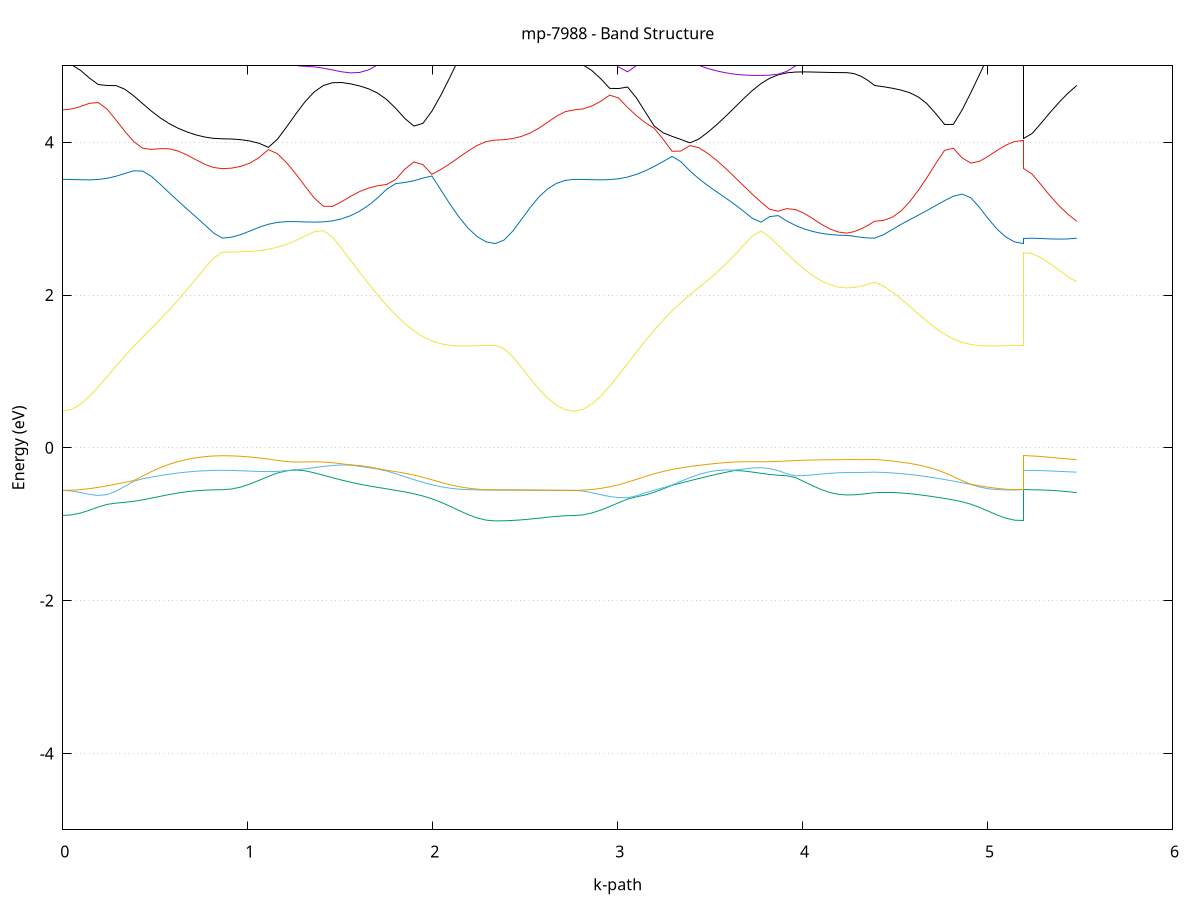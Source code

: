 set title 'mp-7988 - Band Structure'
set xlabel 'k-path'
set ylabel 'Energy (eV)'
set grid y
set yrange [-5:5]
set terminal png size 800,600
set output 'mp-7988_bands_gnuplot.png'
plot '-' using 1:2 with lines notitle, '-' using 1:2 with lines notitle, '-' using 1:2 with lines notitle, '-' using 1:2 with lines notitle, '-' using 1:2 with lines notitle, '-' using 1:2 with lines notitle, '-' using 1:2 with lines notitle, '-' using 1:2 with lines notitle, '-' using 1:2 with lines notitle, '-' using 1:2 with lines notitle, '-' using 1:2 with lines notitle, '-' using 1:2 with lines notitle, '-' using 1:2 with lines notitle, '-' using 1:2 with lines notitle, '-' using 1:2 with lines notitle, '-' using 1:2 with lines notitle, '-' using 1:2 with lines notitle, '-' using 1:2 with lines notitle, '-' using 1:2 with lines notitle, '-' using 1:2 with lines notitle, '-' using 1:2 with lines notitle, '-' using 1:2 with lines notitle, '-' using 1:2 with lines notitle, '-' using 1:2 with lines notitle, '-' using 1:2 with lines notitle, '-' using 1:2 with lines notitle, '-' using 1:2 with lines notitle, '-' using 1:2 with lines notitle, '-' using 1:2 with lines notitle, '-' using 1:2 with lines notitle, '-' using 1:2 with lines notitle, '-' using 1:2 with lines notitle, '-' using 1:2 with lines notitle, '-' using 1:2 with lines notitle, '-' using 1:2 with lines notitle, '-' using 1:2 with lines notitle, '-' using 1:2 with lines notitle, '-' using 1:2 with lines notitle, '-' using 1:2 with lines notitle, '-' using 1:2 with lines notitle, '-' using 1:2 with lines notitle, '-' using 1:2 with lines notitle, '-' using 1:2 with lines notitle, '-' using 1:2 with lines notitle, '-' using 1:2 with lines notitle, '-' using 1:2 with lines notitle, '-' using 1:2 with lines notitle, '-' using 1:2 with lines notitle, '-' using 1:2 with lines notitle, '-' using 1:2 with lines notitle, '-' using 1:2 with lines notitle, '-' using 1:2 with lines notitle, '-' using 1:2 with lines notitle, '-' using 1:2 with lines notitle, '-' using 1:2 with lines notitle, '-' using 1:2 with lines notitle, '-' using 1:2 with lines notitle, '-' using 1:2 with lines notitle, '-' using 1:2 with lines notitle, '-' using 1:2 with lines notitle, '-' using 1:2 with lines notitle, '-' using 1:2 with lines notitle, '-' using 1:2 with lines notitle, '-' using 1:2 with lines notitle, '-' using 1:2 with lines notitle, '-' using 1:2 with lines notitle, '-' using 1:2 with lines notitle, '-' using 1:2 with lines notitle, '-' using 1:2 with lines notitle, '-' using 1:2 with lines notitle, '-' using 1:2 with lines notitle, '-' using 1:2 with lines notitle, '-' using 1:2 with lines notitle, '-' using 1:2 with lines notitle, '-' using 1:2 with lines notitle, '-' using 1:2 with lines notitle, '-' using 1:2 with lines notitle, '-' using 1:2 with lines notitle, '-' using 1:2 with lines notitle, '-' using 1:2 with lines notitle, '-' using 1:2 with lines notitle, '-' using 1:2 with lines notitle, '-' using 1:2 with lines notitle, '-' using 1:2 with lines notitle, '-' using 1:2 with lines notitle, '-' using 1:2 with lines notitle, '-' using 1:2 with lines notitle, '-' using 1:2 with lines notitle, '-' using 1:2 with lines notitle, '-' using 1:2 with lines notitle, '-' using 1:2 with lines notitle, '-' using 1:2 with lines notitle, '-' using 1:2 with lines notitle, '-' using 1:2 with lines notitle, '-' using 1:2 with lines notitle, '-' using 1:2 with lines notitle
0.000000 -21.691745
0.047949 -21.690545
0.095898 -21.686745
0.143847 -21.680545
0.191796 -21.672045
0.239745 -21.661445
0.287694 -21.649045
0.335643 -21.635045
0.383592 -21.619745
0.431540 -21.603545
0.479489 -21.586845
0.527438 -21.570045
0.575387 -21.553545
0.623336 -21.537845
0.671285 -21.523245
0.719234 -21.510345
0.767183 -21.499945
0.815132 -21.492845
0.863081 -21.490245
0.863081 -21.490245
0.912766 -21.489645
0.962450 -21.487945
1.012135 -21.485245
1.061820 -21.481545
1.111504 -21.477145
1.161189 -21.472145
1.210874 -21.466745
1.260559 -21.461245
1.310243 -21.455945
1.359928 -21.451945
1.409613 -21.457645
1.409613 -21.457645
1.458447 -21.464845
1.507282 -21.473645
1.556117 -21.484045
1.604952 -21.495945
1.653787 -21.509345
1.702621 -21.523945
1.751456 -21.539445
1.800291 -21.555745
1.849126 -21.572245
1.897960 -21.588745
1.946795 -21.604845
1.995630 -21.620145
2.044465 -21.634145
2.093300 -21.646745
2.142134 -21.657445
2.190969 -21.666145
2.239804 -21.672445
2.288639 -21.676245
2.337474 -21.677545
2.337474 -21.677545
2.384964 -21.678045
2.432454 -21.679345
2.479944 -21.681345
2.527434 -21.683745
2.574924 -21.686145
2.622414 -21.688445
2.669904 -21.690245
2.717394 -21.691345
2.764884 -21.691745
2.764884 -21.691745
2.813001 -21.690445
2.861119 -21.686645
2.909236 -21.680245
2.957353 -21.671545
3.005470 -21.660745
3.053587 -21.648045
3.101705 -21.633745
3.149822 -21.618145
3.197939 -21.601645
3.246056 -21.584645
3.294174 -21.567445
3.342291 -21.550545
3.390408 -21.534045
3.438525 -21.518545
3.486643 -21.504045
3.534760 -21.490945
3.582877 -21.479345
3.630994 -21.469245
3.679112 -21.460845
3.727229 -21.453945
3.775346 -21.454645
3.775346 -21.454645
3.821739 -21.460345
3.868132 -21.466145
3.914525 -21.471845
3.960918 -21.477245
4.007311 -21.482245
4.053704 -21.486545
4.100097 -21.490145
4.146490 -21.492745
4.192883 -21.494345
4.239277 -21.494945
4.239277 -21.494945
4.276837 -21.494945
4.314397 -21.494845
4.351957 -21.494845
4.389517 -21.494945
4.389517 -21.494945
4.436784 -21.500045
4.484052 -21.508545
4.531320 -21.519645
4.578587 -21.532645
4.625855 -21.547045
4.673123 -21.562345
4.720391 -21.578045
4.767658 -21.593745
4.814926 -21.608945
4.862194 -21.623445
4.909461 -21.636745
4.956729 -21.648645
5.003997 -21.658745
5.051265 -21.666845
5.098532 -21.672745
5.145800 -21.676345
5.193068 -21.677545
5.193068 -21.490245
5.241218 -21.490345
5.289369 -21.490845
5.337520 -21.491545
5.385670 -21.492445
5.433821 -21.493645
5.481971 -21.494945
e
0.000000 -21.475245
0.047949 -21.474745
0.095898 -21.473445
0.143847 -21.471245
0.191796 -21.468345
0.239745 -21.464845
0.287694 -21.460845
0.335643 -21.456645
0.383592 -21.452345
0.431540 -21.448245
0.479489 -21.444645
0.527438 -21.441545
0.575387 -21.439345
0.623336 -21.438145
0.671285 -21.438045
0.719234 -21.438845
0.767183 -21.440545
0.815132 -21.442145
0.863081 -21.442945
0.863081 -21.442945
0.912766 -21.442845
0.962450 -21.442545
1.012135 -21.442145
1.061820 -21.441845
1.111504 -21.441745
1.161189 -21.442045
1.210874 -21.443045
1.260559 -21.444845
1.310243 -21.447745
1.359928 -21.450945
1.409613 -21.446545
1.409613 -21.446545
1.458447 -21.443045
1.507282 -21.440445
1.556117 -21.438845
1.604952 -21.438445
1.653787 -21.439145
1.702621 -21.440945
1.751456 -21.443845
1.800291 -21.447545
1.849126 -21.452045
1.897960 -21.457045
1.946795 -21.462445
1.995630 -21.467845
2.044465 -21.473145
2.093300 -21.478045
2.142134 -21.482445
2.190969 -21.485945
2.239804 -21.488645
2.288639 -21.490345
2.337474 -21.490845
2.337474 -21.490845
2.384964 -21.490345
2.432454 -21.488945
2.479944 -21.486745
2.527434 -21.484145
2.574924 -21.481445
2.622414 -21.478945
2.669904 -21.476945
2.717394 -21.475645
2.764884 -21.475245
2.764884 -21.475245
2.813001 -21.474745
2.861119 -21.473345
2.909236 -21.471045
2.957353 -21.467945
3.005470 -21.464145
3.053587 -21.459945
3.101705 -21.455445
3.149822 -21.450845
3.197939 -21.446345
3.246056 -21.442245
3.294174 -21.438745
3.342291 -21.435945
3.390408 -21.433945
3.438525 -21.433045
3.486643 -21.433145
3.534760 -21.434345
3.582877 -21.436645
3.630994 -21.439945
3.679112 -21.444145
3.727229 -21.449145
3.775346 -21.448545
3.775346 -21.448545
3.821739 -21.444545
3.868132 -21.441745
3.914525 -21.439845
3.960918 -21.438645
4.007311 -21.438045
4.053704 -21.437745
4.100097 -21.437745
4.146490 -21.437845
4.192883 -21.437945
4.239277 -21.438045
4.239277 -21.438045
4.276837 -21.438145
4.314397 -21.438545
4.351957 -21.439245
4.389517 -21.439945
4.389517 -21.439945
4.436784 -21.440345
4.484052 -21.440745
4.531320 -21.441745
4.578587 -21.443545
4.625855 -21.446245
4.673123 -21.449745
4.720391 -21.454045
4.767658 -21.458845
4.814926 -21.463945
4.862194 -21.469145
4.909461 -21.474145
4.956729 -21.478845
5.003997 -21.482945
5.051265 -21.486345
5.098532 -21.488845
5.145800 -21.490345
5.193068 -21.490845
5.193068 -21.442945
5.241218 -21.442745
5.289369 -21.442545
5.337520 -21.442045
5.385670 -21.441445
5.433821 -21.440745
5.481971 -21.439945
e
0.000000 -14.681345
0.047949 -14.682245
0.095898 -14.684845
0.143847 -14.689145
0.191796 -14.695045
0.239745 -14.702445
0.287694 -14.711245
0.335643 -14.721145
0.383592 -14.731845
0.431540 -14.743245
0.479489 -14.755045
0.527438 -14.766645
0.575387 -14.777845
0.623336 -14.788145
0.671285 -14.797245
0.719234 -14.804645
0.767183 -14.810245
0.815132 -14.813645
0.863081 -14.814745
0.863081 -14.814745
0.912766 -14.815145
0.962450 -14.815945
1.012135 -14.817345
1.061820 -14.819145
1.111504 -14.821245
1.161189 -14.823545
1.210874 -14.825745
1.260559 -14.827645
1.310243 -14.829045
1.359928 -14.829445
1.409613 -14.828845
1.409613 -14.828845
1.458447 -14.826945
1.507282 -14.823445
1.556117 -14.818445
1.604952 -14.811745
1.653787 -14.803545
1.702621 -14.793845
1.751456 -14.783045
1.800291 -14.771245
1.849126 -14.758945
1.897960 -14.746445
1.946795 -14.734045
1.995630 -14.722245
2.044465 -14.711345
2.093300 -14.701545
2.142134 -14.693345
2.190969 -14.686745
2.239804 -14.681845
2.288639 -14.678945
2.337474 -14.677945
2.337474 -14.677945
2.384964 -14.678045
2.432454 -14.678345
2.479944 -14.678745
2.527434 -14.679345
2.574924 -14.679945
2.622414 -14.680545
2.669904 -14.681045
2.717394 -14.681245
2.764884 -14.681345
2.764884 -14.681345
2.813001 -14.682245
2.861119 -14.684945
2.909236 -14.689445
2.957353 -14.695545
3.005470 -14.703245
3.053587 -14.712245
3.101705 -14.722445
3.149822 -14.733545
3.197939 -14.745245
3.246056 -14.757145
3.294174 -14.769045
3.342291 -14.780545
3.390408 -14.791245
3.438525 -14.800945
3.486643 -14.809445
3.534760 -14.816345
3.582877 -14.821845
3.630994 -14.825745
3.679112 -14.828245
3.727229 -14.829345
3.775346 -14.829445
3.775346 -14.829445
3.821739 -14.828545
3.868132 -14.827045
3.914525 -14.825245
3.960918 -14.823245
4.007311 -14.821245
4.053704 -14.819345
4.100097 -14.817745
4.146490 -14.816645
4.192883 -14.815845
4.239277 -14.815645
4.239277 -14.815645
4.276837 -14.815545
4.314397 -14.815245
4.351957 -14.814845
4.389517 -14.814245
4.389517 -14.814245
4.436784 -14.810845
4.484052 -14.805345
4.531320 -14.797845
4.578587 -14.788645
4.625855 -14.778145
4.673123 -14.766745
4.720391 -14.754845
4.767658 -14.742845
4.814926 -14.731045
4.862194 -14.719745
4.909461 -14.709345
4.956729 -14.700145
5.003997 -14.692445
5.051265 -14.686145
5.098532 -14.681545
5.145800 -14.678845
5.193068 -14.677945
5.193068 -14.814745
5.241218 -14.814745
5.289369 -14.814745
5.337520 -14.814745
5.385670 -14.814645
5.433821 -14.814545
5.481971 -14.814245
e
0.000000 -8.807945
0.047949 -8.808145
0.095898 -8.808545
0.143847 -8.809145
0.191796 -8.809545
0.239745 -8.809745
0.287694 -8.809645
0.335643 -8.810045
0.383592 -8.812445
0.431540 -8.819945
0.479489 -8.836545
0.527438 -8.863945
0.575387 -8.898945
0.623336 -8.935945
0.671285 -8.970245
0.719234 -8.998845
0.767183 -9.020145
0.815132 -9.033245
0.863081 -9.037645
0.863081 -9.037645
0.912766 -9.035145
0.962450 -9.027545
1.012135 -9.015345
1.061820 -8.999445
1.111504 -8.981045
1.161189 -8.962045
1.210874 -8.945245
1.260559 -8.934045
1.310243 -8.931545
1.359928 -8.938245
1.409613 -8.951145
1.409613 -8.951145
1.458447 -8.964845
1.507282 -8.974945
1.556117 -8.977745
1.604952 -8.971045
1.653787 -8.953345
1.702621 -8.924145
1.751456 -8.883845
1.800291 -8.832945
1.849126 -8.773045
1.897960 -8.706045
1.946795 -8.634545
1.995630 -8.612845
2.044465 -8.600545
2.093300 -8.590045
2.142134 -8.581345
2.190969 -8.574545
2.239804 -8.569745
2.288639 -8.566845
2.337474 -8.565845
2.337474 -8.565845
2.384964 -8.580245
2.432454 -8.614945
2.479944 -8.656945
2.527434 -8.698545
2.574924 -8.735845
2.622414 -8.766545
2.669904 -8.789345
2.717394 -8.803245
2.764884 -8.807945
2.764884 -8.807945
2.813001 -8.808245
2.861119 -8.809245
2.909236 -8.810745
2.957353 -8.812545
3.005470 -8.814645
3.053587 -8.816545
3.101705 -8.817945
3.149822 -8.818645
3.197939 -8.818545
3.246056 -8.817945
3.294174 -8.817845
3.342291 -8.819645
3.390408 -8.825645
3.438525 -8.853445
3.486643 -8.874645
3.534760 -8.886145
3.582877 -8.898245
3.630994 -8.917045
3.679112 -8.930345
3.727229 -8.936345
3.775346 -8.934245
3.775346 -8.934245
3.821739 -8.944345
3.868132 -8.973445
3.914525 -9.003745
3.960918 -9.033045
4.007311 -9.059745
4.053704 -9.082745
4.100097 -9.101345
4.146490 -9.114845
4.192883 -9.123145
4.239277 -9.125945
4.239277 -9.125945
4.276837 -9.124145
4.314397 -9.118845
4.351957 -9.110345
4.389517 -9.098945
4.389517 -9.098945
4.436784 -9.084045
4.484052 -9.060545
4.531320 -9.028545
4.578587 -8.988145
4.625855 -8.939845
4.673123 -8.884745
4.720391 -8.824545
4.767658 -8.762045
4.814926 -8.701545
4.862194 -8.650145
4.909461 -8.614345
4.956729 -8.593545
5.003997 -8.581645
5.051265 -8.574245
5.098532 -8.569545
5.145800 -8.566745
5.193068 -8.565845
5.193068 -9.037645
5.241218 -9.040345
5.289369 -9.047945
5.337520 -9.059245
5.385670 -9.072645
5.433821 -9.086445
5.481971 -9.098945
e
0.000000 -8.021645
0.047949 -8.045845
0.095898 -8.087145
0.143847 -8.140045
0.191796 -8.201845
0.239745 -8.269945
0.287694 -8.340845
0.335643 -8.411045
0.383592 -8.476045
0.431540 -8.530345
0.479489 -8.568045
0.527438 -8.585745
0.575387 -8.586045
0.623336 -8.574745
0.671285 -8.560245
0.719234 -8.563645
0.767183 -8.584245
0.815132 -8.599845
0.863081 -8.605245
0.863081 -8.605245
0.912766 -8.614545
0.962450 -8.640745
1.012135 -8.679245
1.061820 -8.724145
1.111504 -8.770045
1.161189 -8.812845
1.210874 -8.849745
1.260559 -8.878645
1.310243 -8.898145
1.359928 -8.907545
1.409613 -8.906545
1.409613 -8.906545
1.458447 -8.895845
1.507282 -8.876245
1.556117 -8.849245
1.604952 -8.816745
1.653787 -8.781345
1.702621 -8.746045
1.751456 -8.713445
1.800291 -8.685345
1.849126 -8.662145
1.897960 -8.643045
1.946795 -8.626845
1.995630 -8.561745
2.044465 -8.491745
2.093300 -8.429045
2.142134 -8.377945
2.190969 -8.341045
2.239804 -8.317845
2.288639 -8.305545
2.337474 -8.301845
2.337474 -8.301845
2.384964 -8.285945
2.432454 -8.246845
2.479944 -8.198145
2.527434 -8.148145
2.574924 -8.102045
2.622414 -8.062945
2.669904 -8.033345
2.717394 -8.021345
2.764884 -8.021645
2.764884 -8.021645
2.813001 -8.046245
2.861119 -8.088445
2.909236 -8.142745
2.957353 -8.207345
3.005470 -8.279945
3.053587 -8.357645
3.101705 -8.437545
3.149822 -8.516845
3.197939 -8.592845
3.246056 -8.663045
3.294174 -8.725545
3.342291 -8.778745
3.390408 -8.821545
3.438525 -8.837445
3.486643 -8.855045
3.534760 -8.876445
3.582877 -8.890145
3.630994 -8.890445
3.679112 -8.892345
3.727229 -8.901245
3.775346 -8.919345
3.775346 -8.919345
3.821739 -8.924245
3.868132 -8.906745
3.914525 -8.882445
3.960918 -8.852645
4.007311 -8.819045
4.053704 -8.784045
4.100097 -8.750445
4.146490 -8.721845
4.192883 -8.702245
4.239277 -8.695245
4.239277 -8.695245
4.276837 -8.694045
4.314397 -8.690345
4.351957 -8.684145
4.389517 -8.675745
4.389517 -8.675745
4.436784 -8.661245
4.484052 -8.637745
4.531320 -8.608345
4.578587 -8.577945
4.625855 -8.552245
4.673123 -8.535045
4.720391 -8.524745
4.767658 -8.516745
4.814926 -8.505645
4.862194 -8.485445
4.909461 -8.452145
4.956729 -8.410245
5.003997 -8.369645
5.051265 -8.337745
5.098532 -8.316645
5.145800 -8.305345
5.193068 -8.301845
5.193068 -8.605245
5.241218 -8.610045
5.289369 -8.622145
5.337520 -8.637445
5.385670 -8.652645
5.433821 -8.665745
5.481971 -8.675745
e
0.000000 -8.021645
0.047949 -8.025145
0.095898 -8.035245
0.143847 -8.051145
0.191796 -8.071645
0.239745 -8.095845
0.287694 -8.122545
0.335643 -8.150945
0.383592 -8.180045
0.431540 -8.216145
0.479489 -8.281245
0.527438 -8.344745
0.575387 -8.404345
0.623336 -8.457245
0.671285 -8.498145
0.719234 -8.508445
0.767183 -8.491545
0.815132 -8.474245
0.863081 -8.467145
0.863081 -8.467145
0.912766 -8.466745
0.962450 -8.465845
1.012135 -8.465145
1.061820 -8.466345
1.111504 -8.471345
1.161189 -8.481345
1.210874 -8.495245
1.260559 -8.507845
1.310243 -8.512045
1.359928 -8.502745
1.409613 -8.479745
1.409613 -8.479745
1.458447 -8.446045
1.507282 -8.404745
1.556117 -8.358745
1.604952 -8.339745
1.653787 -8.342645
1.702621 -8.337945
1.751456 -8.323445
1.800291 -8.299045
1.849126 -8.266845
1.897960 -8.230745
1.946795 -8.194645
1.995630 -8.160845
2.044465 -8.129545
2.093300 -8.100045
2.142134 -8.078145
2.190969 -8.056845
2.239804 -8.033345
2.288639 -8.014245
2.337474 -8.006745
2.337474 -8.006745
2.384964 -8.007245
2.432454 -8.008745
2.479944 -8.010945
2.527434 -8.013445
2.574924 -8.016045
2.622414 -8.018345
2.669904 -8.020145
2.717394 -8.021345
2.764884 -8.021645
2.764884 -8.021645
2.813001 -8.025445
2.861119 -8.036145
2.909236 -8.052045
2.957353 -8.071445
3.005470 -8.092245
3.053587 -8.113445
3.101705 -8.134745
3.149822 -8.159845
3.197939 -8.199445
3.246056 -8.251445
3.294174 -8.304245
3.342291 -8.351245
3.390408 -8.387745
3.438525 -8.410245
3.486643 -8.417645
3.534760 -8.411745
3.582877 -8.450145
3.630994 -8.485145
3.679112 -8.505945
3.727229 -8.508245
3.775346 -8.491545
3.775346 -8.491545
3.821739 -8.461745
3.868132 -8.426445
3.914525 -8.395945
3.960918 -8.378545
4.007311 -8.374245
4.053704 -8.377245
4.100097 -8.382545
4.146490 -8.387645
4.192883 -8.391145
4.239277 -8.392345
4.239277 -8.392345
4.276837 -8.392545
4.314397 -8.393145
4.351957 -8.394445
4.389517 -8.396545
4.389517 -8.396545
4.436784 -8.389845
4.484052 -8.385445
4.531320 -8.380345
4.578587 -8.369945
4.625855 -8.348345
4.673123 -8.312145
4.720391 -8.263745
4.767658 -8.221845
4.814926 -8.190445
4.862194 -8.158745
4.909461 -8.127345
4.956729 -8.097245
5.003997 -8.074845
5.051265 -8.054245
5.098532 -8.031845
5.145800 -8.013845
5.193068 -8.006745
5.193068 -8.467145
5.241218 -8.462345
5.289369 -8.450145
5.337520 -8.434845
5.385670 -8.419545
5.433821 -8.406345
5.481971 -8.396545
e
0.000000 -8.008645
0.047949 -7.995345
0.095898 -7.985145
0.143847 -7.980245
0.191796 -7.979245
0.239745 -7.987845
0.287694 -8.035145
0.335643 -8.090745
0.383592 -8.151845
0.431540 -8.209045
0.479489 -8.237145
0.527438 -8.263645
0.575387 -8.287945
0.623336 -8.309545
0.671285 -8.327845
0.719234 -8.342545
0.767183 -8.353145
0.815132 -8.359645
0.863081 -8.361845
0.863081 -8.361845
0.912766 -8.367445
0.962450 -8.376545
1.012135 -8.381545
1.061820 -8.381245
1.111504 -8.376545
1.161189 -8.368845
1.210874 -8.359345
1.260559 -8.348845
1.310243 -8.338445
1.359928 -8.329545
1.409613 -8.323445
1.409613 -8.323445
1.458447 -8.321945
1.507282 -8.325545
1.556117 -8.332745
1.604952 -8.310345
1.653787 -8.261445
1.702621 -8.213745
1.751456 -8.169545
1.800291 -8.139845
1.849126 -8.120945
1.897960 -8.111445
1.946795 -8.109545
1.995630 -8.107445
2.044465 -8.102845
2.093300 -8.093645
2.142134 -8.072245
2.190969 -8.046945
2.239804 -8.026045
2.288639 -8.011845
2.337474 -8.006745
2.337474 -8.006745
2.384964 -8.007245
2.432454 -8.008745
2.479944 -8.010945
2.527434 -8.013445
2.574924 -8.016045
2.622414 -8.018345
2.669904 -8.020145
2.717394 -8.014845
2.764884 -8.008645
2.764884 -8.008645
2.813001 -7.994945
2.861119 -7.984245
2.909236 -7.978445
2.957353 -7.976445
3.005470 -7.978145
3.053587 -8.017845
3.101705 -8.064145
3.149822 -8.109945
3.197939 -8.141945
3.246056 -8.159345
3.294174 -8.170545
3.342291 -8.200345
3.390408 -8.251845
3.438525 -8.304345
3.486643 -8.356345
3.534760 -8.405945
3.582877 -8.396345
3.630994 -8.375945
3.679112 -8.355145
3.727229 -8.338445
3.775346 -8.328245
3.775346 -8.328245
3.821739 -8.324845
3.868132 -8.326545
3.914525 -8.331745
3.960918 -8.339545
4.007311 -8.349045
4.053704 -8.359745
4.100097 -8.370945
4.146490 -8.381245
4.192883 -8.388845
4.239277 -8.391745
4.239277 -8.391745
4.276837 -8.391145
4.314397 -8.389345
4.351957 -8.386345
4.389517 -8.382345
4.389517 -8.382345
4.436784 -8.375345
4.484052 -8.363945
4.531320 -8.348445
4.578587 -8.329045
4.625855 -8.306145
4.673123 -8.280345
4.720391 -8.251945
4.767658 -8.208345
4.814926 -8.152045
4.862194 -8.112945
4.909461 -8.101545
4.956729 -8.090545
5.003997 -8.069245
5.051265 -8.044645
5.098532 -8.024845
5.145800 -8.011545
5.193068 -8.006745
5.193068 -8.361845
5.241218 -8.362745
5.289369 -8.365345
5.337520 -8.369245
5.385670 -8.373745
5.433821 -8.378345
5.481971 -8.382345
e
0.000000 -7.888345
0.047949 -7.891245
0.095898 -7.901045
0.143847 -7.919545
0.191796 -7.948145
0.239745 -7.980445
0.287694 -7.986545
0.335643 -7.995445
0.383592 -8.007845
0.431540 -8.024245
0.479489 -8.044445
0.527438 -8.068445
0.575387 -8.095845
0.623336 -8.126045
0.671285 -8.157945
0.719234 -8.189845
0.767183 -8.218945
0.815132 -8.240645
0.863081 -8.248945
0.863081 -8.248945
0.912766 -8.237245
0.962450 -8.210945
1.012135 -8.182045
1.061820 -8.156845
1.111504 -8.145445
1.161189 -8.172745
1.210874 -8.189545
1.260559 -8.195345
1.310243 -8.192245
1.359928 -8.183345
1.409613 -8.171545
1.409613 -8.171545
1.458447 -8.183445
1.507282 -8.189945
1.556117 -8.190345
1.604952 -8.185845
1.653787 -8.178045
1.702621 -8.167745
1.751456 -8.155145
1.800291 -8.134245
1.849126 -8.116745
1.897960 -8.097445
1.946795 -8.068745
1.995630 -8.036045
2.044465 -8.002445
2.093300 -7.971145
2.142134 -7.945045
2.190969 -7.925545
2.239804 -7.912945
2.288639 -7.906345
2.337474 -7.904345
2.337474 -7.904345
2.384964 -7.903845
2.432454 -7.902245
2.479944 -7.899945
2.527434 -7.897245
2.574924 -7.894445
2.622414 -7.892045
2.669904 -7.890045
2.717394 -7.888745
2.764884 -7.888345
2.764884 -7.888345
2.813001 -7.891445
2.861119 -7.901145
2.909236 -7.918345
2.957353 -7.943445
3.005470 -7.976945
3.053587 -7.985645
3.101705 -8.002345
3.149822 -8.029345
3.197939 -8.064445
3.246056 -8.105645
3.294174 -8.151245
3.342291 -8.178645
3.390408 -8.184845
3.438525 -8.189545
3.486643 -8.193245
3.534760 -8.195745
3.582877 -8.196945
3.630994 -8.195945
3.679112 -8.191445
3.727229 -8.182045
3.775346 -8.172745
3.775346 -8.172745
3.821739 -8.188845
3.868132 -8.197045
3.914525 -8.191545
3.960918 -8.168045
4.007311 -8.130245
4.053704 -8.092645
4.100097 -8.091545
4.146490 -8.092145
4.192883 -8.093245
4.239277 -8.093745
4.239277 -8.093745
4.276837 -8.096845
4.314397 -8.106045
4.351957 -8.120445
4.389517 -8.139145
4.389517 -8.139145
4.436784 -8.144745
4.484052 -8.145645
4.531320 -8.142745
4.578587 -8.137445
4.625855 -8.131045
4.673123 -8.124645
4.720391 -8.118745
4.767658 -8.113245
4.814926 -8.106745
4.862194 -8.083945
4.909461 -8.036345
4.956729 -7.991945
5.003997 -7.955945
5.051265 -7.929945
5.098532 -7.913845
5.145800 -7.906345
5.193068 -7.904345
5.193068 -8.248945
5.241218 -8.244445
5.289369 -8.231645
5.337520 -8.212245
5.385670 -8.188645
5.433821 -8.163445
5.481971 -8.139145
e
0.000000 -7.888345
0.047949 -7.888645
0.095898 -7.889845
0.143847 -7.892445
0.191796 -7.896745
0.239745 -7.902945
0.287694 -7.911245
0.335643 -7.921245
0.383592 -7.932745
0.431540 -7.945145
0.479489 -7.958045
0.527438 -7.970945
0.575387 -7.983345
0.623336 -7.994645
0.671285 -8.004545
0.719234 -8.012645
0.767183 -8.018645
0.815132 -8.022345
0.863081 -8.023545
0.863081 -8.023545
0.912766 -8.030145
0.962450 -8.049145
1.012135 -8.077845
1.061820 -8.111845
1.111504 -8.138445
1.161189 -8.128045
1.210874 -8.125745
1.260559 -8.130945
1.310243 -8.141945
1.359928 -8.156445
1.409613 -8.171045
1.409613 -8.171045
1.458447 -8.157645
1.507282 -8.144245
1.556117 -8.131745
1.604952 -8.120745
1.653787 -8.111445
1.702621 -8.103745
1.751456 -8.096345
1.800291 -8.084545
1.849126 -8.059645
1.897960 -8.027245
1.946795 -7.995645
1.995630 -7.967645
2.044465 -7.944145
2.093300 -7.925745
2.142134 -7.912845
2.190969 -7.905245
2.239804 -7.902745
2.288639 -7.903445
2.337474 -7.904345
2.337474 -7.904345
2.384964 -7.903845
2.432454 -7.902245
2.479944 -7.899945
2.527434 -7.897245
2.574924 -7.894445
2.622414 -7.892045
2.669904 -7.890045
2.717394 -7.888745
2.764884 -7.888345
2.764884 -7.888345
2.813001 -7.888545
2.861119 -7.890245
2.909236 -7.895045
2.957353 -7.904045
3.005470 -7.916945
3.053587 -7.931345
3.101705 -7.943645
3.149822 -7.952545
3.197939 -7.960045
3.246056 -7.968045
3.294174 -7.977545
3.342291 -7.989145
3.390408 -8.003045
3.438525 -8.019345
3.486643 -8.038045
3.534760 -8.058745
3.582877 -8.081045
3.630994 -8.104545
3.679112 -8.128445
3.727229 -8.151645
3.775346 -8.167645
3.775346 -8.167645
3.821739 -8.150445
3.868132 -8.132845
3.914525 -8.117245
3.960918 -8.105045
4.007311 -8.096845
4.053704 -8.087445
4.100097 -8.047345
4.146490 -8.015445
4.192883 -7.994945
4.239277 -7.987945
4.239277 -7.987945
4.276837 -7.988445
4.314397 -7.989945
4.351957 -7.992245
4.389517 -7.995345
4.389517 -7.995345
4.436784 -7.992245
4.484052 -7.987045
4.531320 -7.980045
4.578587 -7.971545
4.625855 -7.961845
4.673123 -7.951445
4.720391 -7.940845
4.767658 -7.930445
4.814926 -7.920845
4.862194 -7.912545
4.909461 -7.906045
4.956729 -7.901545
5.003997 -7.899445
5.051265 -7.899545
5.098532 -7.901245
5.145800 -7.903345
5.193068 -7.904345
5.193068 -8.023545
5.241218 -8.022345
5.289369 -8.019045
5.337520 -8.013945
5.385670 -8.007745
5.433821 -8.001345
5.481971 -7.995345
e
0.000000 -0.886045
0.047949 -0.877745
0.095898 -0.853745
0.143847 -0.816945
0.191796 -0.774445
0.239745 -0.740345
0.287694 -0.723945
0.335643 -0.713345
0.383592 -0.699645
0.431540 -0.680945
0.479489 -0.658545
0.527438 -0.634545
0.575387 -0.611445
0.623336 -0.591045
0.671285 -0.574545
0.719234 -0.562345
0.767183 -0.554245
0.815132 -0.549745
0.863081 -0.548245
0.863081 -0.548245
0.912766 -0.539245
0.962450 -0.513245
1.012135 -0.473545
1.061820 -0.425345
1.111504 -0.374845
1.161189 -0.329245
1.210874 -0.301345
1.260559 -0.289945
1.310243 -0.300745
1.359928 -0.327345
1.409613 -0.358945
1.409613 -0.358945
1.458447 -0.390945
1.507282 -0.421945
1.556117 -0.450445
1.604952 -0.475745
1.653787 -0.498145
1.702621 -0.518145
1.751456 -0.536945
1.800291 -0.556045
1.849126 -0.576945
1.897960 -0.601345
1.946795 -0.630745
1.995630 -0.667145
2.044465 -0.711845
2.093300 -0.764245
2.142134 -0.820245
2.190969 -0.873645
2.239804 -0.917645
2.288639 -0.946545
2.337474 -0.956645
2.337474 -0.956645
2.384964 -0.955045
2.432454 -0.950445
2.479944 -0.942845
2.527434 -0.932745
2.574924 -0.920745
2.622414 -0.908245
2.669904 -0.896945
2.717394 -0.888945
2.764884 -0.886045
2.764884 -0.886045
2.813001 -0.877345
2.861119 -0.852445
2.909236 -0.814445
2.957353 -0.768045
3.005470 -0.718745
3.053587 -0.671145
3.101705 -0.641545
3.149822 -0.616845
3.197939 -0.581145
3.246056 -0.537045
3.294174 -0.490945
3.342291 -0.460745
3.390408 -0.431245
3.438525 -0.402245
3.486643 -0.373945
3.534760 -0.346845
3.582877 -0.321245
3.630994 -0.297945
3.679112 -0.302245
3.727229 -0.317145
3.775346 -0.333645
3.775346 -0.333645
3.821739 -0.348245
3.868132 -0.359345
3.914525 -0.365645
3.960918 -0.388245
4.007311 -0.442345
4.053704 -0.496245
4.100097 -0.544945
4.146490 -0.583745
4.192883 -0.608645
4.239277 -0.617245
4.239277 -0.617245
4.276837 -0.614945
4.314397 -0.608545
4.351957 -0.598745
4.389517 -0.587045
4.389517 -0.587045
4.436784 -0.583845
4.484052 -0.585145
4.531320 -0.590745
4.578587 -0.600245
4.625855 -0.612945
4.673123 -0.627945
4.720391 -0.644545
4.767658 -0.662345
4.814926 -0.682045
4.862194 -0.705945
4.909461 -0.737645
4.956729 -0.779645
5.003997 -0.829245
5.051265 -0.878745
5.098532 -0.920045
5.145800 -0.947145
5.193068 -0.956645
5.193068 -0.548245
5.241218 -0.549045
5.289369 -0.551445
5.337520 -0.556045
5.385670 -0.563545
5.433821 -0.574145
5.481971 -0.587045
e
0.000000 -0.556745
0.047949 -0.564945
0.095898 -0.585645
0.143847 -0.609245
0.191796 -0.623645
0.239745 -0.612345
0.287694 -0.567545
0.335643 -0.504145
0.383592 -0.436245
0.431540 -0.405345
0.479489 -0.383245
0.527438 -0.363045
0.575387 -0.345045
0.623336 -0.329645
0.671285 -0.316945
0.719234 -0.307045
0.767183 -0.300045
0.815132 -0.295745
0.863081 -0.294345
0.863081 -0.294345
0.912766 -0.295945
0.962450 -0.299945
1.012135 -0.305045
1.061820 -0.309345
1.111504 -0.310845
1.161189 -0.308445
1.210874 -0.296845
1.260559 -0.287045
1.310243 -0.275245
1.359928 -0.259145
1.409613 -0.243545
1.409613 -0.243545
1.458447 -0.231345
1.507282 -0.224145
1.556117 -0.224845
1.604952 -0.242245
1.653787 -0.259845
1.702621 -0.277145
1.751456 -0.303145
1.800291 -0.339045
1.849126 -0.377545
1.897960 -0.415945
1.946795 -0.452045
1.995630 -0.483645
2.044465 -0.509345
2.093300 -0.528345
2.142134 -0.540745
2.190969 -0.547545
2.239804 -0.550445
2.288639 -0.551245
2.337474 -0.551345
2.337474 -0.551345
2.384964 -0.551445
2.432454 -0.551945
2.479944 -0.552645
2.527434 -0.553545
2.574924 -0.554545
2.622414 -0.555445
2.669904 -0.556145
2.717394 -0.556545
2.764884 -0.556745
2.764884 -0.556745
2.813001 -0.565345
2.861119 -0.587245
2.909236 -0.614045
2.957353 -0.637445
3.005470 -0.651545
3.053587 -0.653245
3.101705 -0.627945
3.149822 -0.589445
3.197939 -0.554545
3.246056 -0.522045
3.294174 -0.487945
3.342291 -0.437645
3.390408 -0.390145
3.438525 -0.349245
3.486643 -0.317945
3.534760 -0.298045
3.582877 -0.289845
3.630994 -0.292045
3.679112 -0.278245
3.727229 -0.264245
3.775346 -0.260245
3.775346 -0.260245
3.821739 -0.271345
3.868132 -0.298545
3.914525 -0.338845
3.960918 -0.366345
4.007311 -0.362045
4.053704 -0.353745
4.100097 -0.343445
4.146490 -0.333645
4.192883 -0.326545
4.239277 -0.323945
4.239277 -0.323945
4.276837 -0.323545
4.314397 -0.322445
4.351957 -0.320745
4.389517 -0.318445
4.389517 -0.318445
4.436784 -0.322545
4.484052 -0.328945
4.531320 -0.337645
4.578587 -0.348745
4.625855 -0.362145
4.673123 -0.377845
4.720391 -0.395545
4.767658 -0.414945
4.814926 -0.435645
4.862194 -0.456845
4.909461 -0.477845
4.956729 -0.513545
5.003997 -0.535445
5.051265 -0.546245
5.098532 -0.550245
5.145800 -0.551245
5.193068 -0.551345
5.193068 -0.294345
5.241218 -0.295345
5.289369 -0.298145
5.337520 -0.302445
5.385670 -0.307745
5.433821 -0.313245
5.481971 -0.318445
e
0.000000 -0.556745
0.047949 -0.554145
0.095898 -0.546445
0.143847 -0.533945
0.191796 -0.517545
0.239745 -0.497745
0.287694 -0.475745
0.335643 -0.452345
0.383592 -0.428645
0.431540 -0.370445
0.479489 -0.310745
0.527438 -0.258745
0.575387 -0.215145
0.623336 -0.179645
0.671285 -0.151645
0.719234 -0.130445
0.767183 -0.115445
0.815132 -0.106545
0.863081 -0.103645
0.863081 -0.103645
0.912766 -0.105445
0.962450 -0.110845
1.012135 -0.119845
1.061820 -0.132345
1.111504 -0.147845
1.161189 -0.164945
1.210874 -0.180045
1.260559 -0.186645
1.310243 -0.184345
1.359928 -0.182445
1.409613 -0.186045
1.409613 -0.186045
1.458447 -0.195245
1.507282 -0.208645
1.556117 -0.223845
1.604952 -0.231645
1.653787 -0.247845
1.702621 -0.272145
1.751456 -0.294145
1.800291 -0.311845
1.849126 -0.331945
1.897960 -0.356145
1.946795 -0.385345
1.995630 -0.418445
2.044465 -0.452245
2.093300 -0.483045
2.142134 -0.508345
2.190969 -0.527645
2.239804 -0.540945
2.288639 -0.548745
2.337474 -0.551345
2.337474 -0.551345
2.384964 -0.551445
2.432454 -0.551945
2.479944 -0.552645
2.527434 -0.553545
2.574924 -0.554545
2.622414 -0.555445
2.669904 -0.556145
2.717394 -0.556545
2.764884 -0.556745
2.764884 -0.556745
2.813001 -0.553945
2.861119 -0.545645
2.909236 -0.531245
2.957353 -0.510545
3.005470 -0.483245
3.053587 -0.449945
3.101705 -0.412745
3.149822 -0.374945
3.197939 -0.339745
3.246056 -0.309145
3.294174 -0.283545
3.342291 -0.262445
3.390408 -0.244845
3.438525 -0.229545
3.486643 -0.215945
3.534760 -0.203845
3.582877 -0.193545
3.630994 -0.185945
3.679112 -0.181845
3.727229 -0.181645
3.775346 -0.182945
3.775346 -0.182945
3.821739 -0.181945
3.868132 -0.177645
3.914525 -0.172145
3.960918 -0.167045
4.007311 -0.162845
4.053704 -0.159745
4.100097 -0.157645
4.146490 -0.156245
4.192883 -0.155545
4.239277 -0.155345
4.239277 -0.155345
4.276837 -0.155345
4.314397 -0.155245
4.351957 -0.154745
4.389517 -0.153045
4.389517 -0.153045
4.436784 -0.161145
4.484052 -0.172545
4.531320 -0.186645
4.578587 -0.203445
4.625855 -0.223945
4.673123 -0.250245
4.720391 -0.284045
4.767658 -0.326345
4.814926 -0.376145
4.862194 -0.428845
4.909461 -0.477145
4.956729 -0.497645
5.003997 -0.515545
5.051265 -0.530545
5.098532 -0.541845
5.145800 -0.548945
5.193068 -0.551345
5.193068 -0.103645
5.241218 -0.106245
5.289369 -0.113645
5.337520 -0.124045
5.385670 -0.135345
5.433821 -0.145445
5.481971 -0.153045
e
0.000000 0.479555
0.047949 0.503955
0.095898 0.572655
0.143847 0.674655
0.191796 0.798055
0.239745 0.932155
0.287694 1.068455
0.335643 1.201355
0.383592 1.328255
0.431540 1.449355
0.479489 1.567155
0.527438 1.685155
0.575387 1.806855
0.623336 1.934555
0.671285 2.069055
0.719234 2.209055
0.767183 2.350555
0.815132 2.483755
0.863081 2.560755
0.863081 2.560755
0.912766 2.561755
0.962450 2.565055
1.012135 2.571355
1.061820 2.582155
1.111504 2.599755
1.161189 2.626455
1.210874 2.664455
1.260559 2.714255
1.310243 2.772955
1.359928 2.829255
1.409613 2.842955
1.409613 2.842955
1.458447 2.757255
1.507282 2.612655
1.556117 2.454855
1.604952 2.297455
1.653787 2.145055
1.702621 1.999755
1.751456 1.863555
1.800291 1.738455
1.849126 1.626855
1.897960 1.531755
1.946795 1.455355
1.995630 1.399055
2.044465 1.362055
2.093300 1.341655
2.142134 1.333655
2.190969 1.333455
2.239804 1.336755
2.288639 1.340155
2.337474 1.341555
2.337474 1.341555
2.384964 1.300355
2.432454 1.193855
2.479944 1.053955
2.527434 0.906255
2.574924 0.767255
2.622414 0.648055
2.669904 0.556655
2.717394 0.499155
2.764884 0.479555
2.764884 0.479555
2.813001 0.504255
2.861119 0.574155
2.909236 0.678955
2.957353 0.807755
3.005470 0.951055
3.053587 1.101355
3.101705 1.252755
3.149822 1.400655
3.197939 1.541355
3.246056 1.672155
3.294174 1.791955
3.342291 1.900955
3.390408 2.001355
3.438525 2.097055
3.486643 2.192855
3.534760 2.293655
3.582877 2.402855
3.630994 2.521155
3.679112 2.646355
3.727229 2.769955
3.775346 2.839055
3.775346 2.839055
3.821739 2.760055
3.868132 2.652355
3.914525 2.543055
3.960918 2.438355
4.007311 2.342255
4.053704 2.257955
4.100097 2.188555
4.146490 2.136655
4.192883 2.104555
4.239277 2.093655
4.239277 2.093655
4.276837 2.099055
4.314397 2.114955
4.351957 2.139555
4.389517 2.169955
4.389517 2.169955
4.436784 2.117455
4.484052 2.042755
4.531320 1.952855
4.578587 1.854055
4.625855 1.752455
4.673123 1.653955
4.720391 1.563755
4.767658 1.486455
4.814926 1.425255
4.862194 1.381055
4.909461 1.352755
4.956729 1.337855
5.003997 1.332755
5.051265 1.333555
5.098532 1.337055
5.145800 1.340255
5.193068 1.341555
5.193068 2.560755
5.241218 2.541755
5.289369 2.488855
5.337520 2.412455
5.385670 2.325755
5.433821 2.241555
5.481971 2.169955
e
0.000000 3.513955
0.047949 3.512455
0.095898 3.509355
0.143847 3.508055
0.191796 3.512955
0.239745 3.528055
0.287694 3.555355
0.335643 3.592155
0.383592 3.625955
0.431540 3.623055
0.479489 3.553755
0.527438 3.448855
0.575387 3.338255
0.623336 3.230855
0.671285 3.127255
0.719234 3.024755
0.767183 2.919555
0.815132 2.812755
0.863081 2.745455
0.863081 2.745455
0.912766 2.757655
0.962450 2.791455
1.012135 2.838555
1.061820 2.887455
1.111504 2.926955
1.161189 2.951355
1.210874 2.961355
1.260559 2.961455
1.310243 2.957355
1.359928 2.954655
1.409613 2.958055
1.409613 2.958055
1.458447 2.971255
1.507282 2.997455
1.556117 3.039155
1.604952 3.098255
1.653787 3.175755
1.702621 3.272055
1.751456 3.386055
1.800291 3.459555
1.849126 3.473555
1.897960 3.495955
1.946795 3.531055
1.995630 3.558355
2.044465 3.375155
2.093300 3.190855
2.142134 3.020955
2.190969 2.876455
2.239804 2.766255
2.288639 2.697055
2.337474 2.673455
2.337474 2.673455
2.384964 2.718655
2.432454 2.835955
2.479944 2.989255
2.527434 3.146755
2.574924 3.285355
2.622414 3.391555
2.669904 3.462255
2.717394 3.501455
2.764884 3.513955
2.764884 3.513955
2.813001 3.512655
2.861119 3.509955
2.909236 3.508255
2.957353 3.511155
3.005470 3.522255
3.053587 3.544555
3.101705 3.579655
3.149822 3.626955
3.197939 3.684155
3.246056 3.747955
3.294174 3.815255
3.342291 3.744655
3.390408 3.625855
3.438525 3.523755
3.486643 3.434455
3.534760 3.352655
3.582877 3.272755
3.630994 3.189655
3.679112 3.100155
3.727229 3.006355
3.775346 2.953555
3.775346 2.953555
3.821739 3.026755
3.868132 3.040055
3.914525 2.969655
3.960918 2.912055
4.007311 2.866855
4.053704 2.832955
4.100097 2.808755
4.146490 2.792855
4.192883 2.783955
4.239277 2.781055
4.239277 2.781055
4.276837 2.769955
4.314397 2.756455
4.351957 2.747655
4.389517 2.744655
4.389517 2.744655
4.436784 2.789955
4.484052 2.855655
4.531320 2.923655
4.578587 2.985555
4.625855 3.045755
4.673123 3.107755
4.720391 3.171855
4.767658 3.236055
4.814926 3.293255
4.862194 3.321855
4.909461 3.273955
4.956729 3.146155
5.003997 2.997455
5.051265 2.863755
5.098532 2.760455
5.145800 2.695555
5.193068 2.673455
5.193068 2.745455
5.241218 2.743855
5.289369 2.739755
5.337520 2.734955
5.385670 2.732255
5.433821 2.734655
5.481971 2.744655
e
0.000000 4.423555
0.047949 4.435555
0.095898 4.468455
0.143847 4.510255
0.191796 4.519655
0.239745 4.433055
0.287694 4.291455
0.335643 4.142055
0.383592 4.008355
0.431540 3.922355
0.479489 3.905755
0.527438 3.916355
0.575387 3.913955
0.623336 3.885355
0.671285 3.834055
0.719234 3.771655
0.767183 3.712355
0.815132 3.669855
0.863081 3.654455
0.863081 3.654455
0.912766 3.661455
0.962450 3.684255
1.012135 3.727955
1.061820 3.799755
1.111504 3.904855
1.161189 3.848555
1.210874 3.730155
1.260559 3.584355
1.310243 3.424155
1.359928 3.268755
1.409613 3.161755
1.409613 3.161755
1.458447 3.161155
1.507282 3.221555
1.556117 3.292355
1.604952 3.354755
1.653787 3.401255
1.702621 3.430855
1.751456 3.447855
1.800291 3.514455
1.849126 3.646755
1.897960 3.742355
1.946795 3.707655
1.995630 3.580455
2.044465 3.644155
2.093300 3.719555
2.142134 3.802155
2.190969 3.884855
2.239804 3.957955
2.288639 4.009355
2.337474 4.028155
2.337474 4.028155
2.384964 4.032955
2.432454 4.048455
2.479944 4.076955
2.527434 4.122055
2.574924 4.185755
2.622414 4.263855
2.669904 4.342555
2.717394 4.401555
2.764884 4.423555
2.764884 4.423555
2.813001 4.436755
2.861119 4.475555
2.909236 4.537355
2.957353 4.617255
3.005470 4.577755
3.053587 4.456555
3.101705 4.348055
3.149822 4.256055
3.197939 4.181755
3.246056 4.038455
3.294174 3.882155
3.342291 3.885055
3.390408 3.956455
3.438525 3.929755
3.486643 3.855055
3.534760 3.763855
3.582877 3.660055
3.630994 3.548655
3.679112 3.434555
3.727229 3.322455
3.775346 3.216255
3.775346 3.216255
3.821739 3.122755
3.868132 3.097655
3.914525 3.130955
3.960918 3.120055
4.007311 3.071855
4.053704 3.002355
4.100097 2.929055
4.146490 2.866655
4.192883 2.825255
4.239277 2.810755
4.239277 2.810755
4.276837 2.829055
4.314397 2.864555
4.351957 2.910455
4.389517 2.966655
4.389517 2.966655
4.436784 2.976555
4.484052 3.017355
4.531320 3.098355
4.578587 3.219955
4.625855 3.370755
4.673123 3.540955
4.720391 3.722555
4.767658 3.894755
4.814926 3.921655
4.862194 3.796255
4.909461 3.727255
4.956729 3.750755
5.003997 3.817055
5.051265 3.893255
5.098532 3.962055
5.145800 4.010555
5.193068 4.028155
5.193068 3.654455
5.241218 3.582355
5.289369 3.443655
5.337520 3.300955
5.385670 3.171455
5.433821 3.059655
5.481971 2.966655
e
0.000000 5.039455
0.047949 5.013355
0.095898 4.940955
0.143847 4.840455
0.191796 4.755755
0.239745 4.743255
0.287694 4.741755
0.335643 4.694155
0.383592 4.607455
0.431540 4.506355
0.479489 4.407355
0.527438 4.318555
0.575387 4.243855
0.623336 4.183755
0.671285 4.135455
0.719234 4.097055
0.767183 4.068655
0.815132 4.051255
0.863081 4.045355
0.863081 4.045355
0.912766 4.042655
0.962450 4.033755
1.012135 4.016655
1.061820 3.985955
1.111504 3.932955
1.161189 4.042155
1.210874 4.202955
1.260559 4.372455
1.310243 4.531855
1.359928 4.660755
1.409613 4.743955
1.409613 4.743955
1.458447 4.779755
1.507282 4.781855
1.556117 4.764755
1.604952 4.737255
1.653787 4.699155
1.702621 4.642955
1.751456 4.558655
1.800291 4.443755
1.849126 4.312155
1.897960 4.212455
1.946795 4.246855
1.995630 4.406555
2.044465 4.617355
2.093300 4.851855
2.142134 5.098755
2.190969 5.338255
2.239804 5.310155
2.288639 5.265355
2.337474 5.250255
2.337474 5.250255
2.384964 5.245055
2.432454 5.229255
2.479944 5.203155
2.527434 5.168955
2.574924 5.130955
2.622414 5.094755
2.669904 5.065155
2.717394 5.046055
2.764884 5.039455
2.764884 5.039455
2.813001 5.012355
2.861119 4.937655
2.909236 4.829855
2.957353 4.705455
3.005470 4.703355
3.053587 4.723255
3.101705 4.580055
3.149822 4.395455
3.197939 4.211255
3.246056 4.123755
3.294174 4.077755
3.342291 4.036355
3.390408 3.992555
3.438525 4.040955
3.486643 4.129655
3.534760 4.228755
3.582877 4.336855
3.630994 4.451055
3.679112 4.566355
3.727229 4.675055
3.775346 4.768655
3.775346 4.768655
3.821739 4.837555
3.868132 4.883155
3.914525 4.908355
3.960918 4.919055
4.007311 4.921255
4.053704 4.919455
4.100097 4.916555
4.146490 4.913855
4.192883 4.912155
4.239277 4.911555
4.239277 4.911555
4.276837 4.899755
4.314397 4.865555
4.351957 4.811855
4.389517 4.743055
4.389517 4.743055
4.436784 4.727255
4.484052 4.707955
4.531320 4.683855
4.578587 4.648955
4.625855 4.592755
4.673123 4.502655
4.720391 4.374355
4.767658 4.232955
4.814926 4.234055
4.862194 4.421955
4.909461 4.648155
4.956729 4.887355
5.003997 5.132755
5.051265 5.376055
5.098532 5.306755
5.145800 5.264455
5.193068 5.250255
5.193068 4.045355
5.241218 4.115255
5.289369 4.248955
5.337520 4.388255
5.385670 4.520155
5.433821 4.640055
5.481971 4.743055
e
0.000000 5.039455
0.047949 5.046955
0.095898 5.069355
0.143847 5.105255
0.191796 5.153255
0.239745 5.211455
0.287694 5.277955
0.335643 5.351155
0.383592 5.429755
0.431540 5.511855
0.479489 5.487955
0.527438 5.412755
0.575387 5.340955
0.623336 5.278955
0.671285 5.228355
0.719234 5.189255
0.767183 5.161255
0.815132 5.144455
0.863081 5.138855
0.863081 5.138855
0.912766 5.152955
0.962450 5.194755
1.012135 5.262155
1.061820 5.307555
1.111504 5.169055
1.161189 5.074055
1.210874 5.022355
1.260559 5.001655
1.310243 4.994555
1.359928 4.986355
1.409613 4.969855
1.409613 4.969855
1.458447 4.946355
1.507282 4.922455
1.556117 4.908255
1.604952 4.914155
1.653787 4.947855
1.702621 5.012055
1.751456 5.103255
1.800291 5.214155
1.849126 5.335255
1.897960 5.456555
1.946795 5.567255
1.995630 5.651155
2.044465 5.671255
2.093300 5.603355
2.142134 5.495955
2.190969 5.403855
2.239804 5.324355
2.288639 5.269755
2.337474 5.250255
2.337474 5.250255
2.384964 5.245055
2.432454 5.229255
2.479944 5.203155
2.527434 5.168955
2.574924 5.130955
2.622414 5.094755
2.669904 5.065155
2.717394 5.046055
2.764884 5.039455
2.764884 5.039455
2.813001 5.046755
2.861119 5.065155
2.909236 5.081055
2.957353 5.063255
3.005470 4.984555
3.053587 4.922155
3.101705 5.004155
3.149822 5.130155
3.197939 5.263755
3.246056 5.305155
3.294174 5.211755
3.342291 5.125855
3.390408 5.057855
3.438525 5.005955
3.486643 4.966055
3.534760 4.934655
3.582877 4.909855
3.630994 4.891755
3.679112 4.880755
3.727229 4.875955
3.775346 4.875255
3.775346 4.875255
3.821739 4.878455
3.868132 4.891755
3.914525 4.927755
3.960918 4.998155
4.007311 5.104155
4.053704 5.235755
4.100097 5.375455
4.146490 5.501955
4.192883 5.591755
4.239277 5.624555
4.239277 5.624555
4.276837 5.631255
4.314397 5.651255
4.351957 5.684255
4.389517 5.729555
4.389517 5.729555
4.436784 5.760455
4.484052 5.787055
4.531320 5.809055
4.578587 5.826255
4.625855 5.838655
4.673123 5.847055
4.720391 5.852055
4.767658 5.854255
4.814926 5.850255
4.862194 5.818255
4.909461 5.712655
4.956729 5.589255
5.003997 5.471855
5.051265 5.376455
5.098532 5.319955
5.145800 5.268555
5.193068 5.250255
5.193068 5.138855
5.241218 5.190255
5.289369 5.337555
5.337520 5.561555
5.385670 5.837455
5.433821 5.784755
5.481971 5.729555
e
0.000000 6.128755
0.047949 6.083655
0.095898 5.968055
0.143847 5.818655
0.191796 5.668155
0.239745 5.547955
0.287694 5.491555
0.335643 5.509555
0.383592 5.553055
0.431540 5.547155
0.479489 5.595755
0.527438 5.679055
0.575387 5.759055
0.623336 5.832855
0.671285 5.897455
0.719234 5.950455
0.767183 5.989655
0.815132 6.013755
0.863081 6.021855
0.863081 6.021855
0.912766 5.879355
0.962450 5.676055
1.012135 5.480655
1.061820 5.351355
1.111504 5.456255
1.161189 5.567155
1.210874 5.671255
1.260559 5.755355
1.310243 5.816355
1.359928 5.868655
1.409613 5.933555
1.409613 5.933555
1.458447 6.015255
1.507282 6.089755
1.556117 6.094955
1.604952 6.004955
1.653787 5.885455
1.702621 5.785355
1.751456 5.728955
1.800291 5.724355
1.849126 5.763855
1.897960 5.826955
1.946795 5.877555
1.995630 5.861255
2.044465 5.759255
2.093300 5.623455
2.142134 5.502755
2.190969 5.405355
2.239804 5.602155
2.288639 5.820655
2.337474 5.937555
2.337474 5.937555
2.384964 5.958455
2.432454 6.020255
2.479944 6.087655
2.527434 6.067355
2.574924 6.067555
2.622414 6.082455
2.669904 6.103655
2.717394 6.121655
2.764884 6.128755
2.764884 6.128755
2.813001 6.086655
2.861119 5.979655
2.909236 5.851455
2.957353 5.757155
3.005470 5.739255
3.053587 5.765255
3.101705 5.728455
3.149822 5.609655
3.197939 5.479355
3.246056 5.461655
3.294174 5.606155
3.342291 5.770755
3.390408 5.940455
3.438525 6.007055
3.486643 5.961455
3.534760 5.935455
3.582877 5.924055
3.630994 5.924455
3.679112 5.937555
3.727229 5.969055
3.775346 6.027455
3.775346 6.027455
3.821739 6.117055
3.868132 6.242855
3.914525 6.401855
3.960918 6.586055
4.007311 6.781555
4.053704 6.912455
4.100097 7.019955
4.146490 7.103455
4.192883 7.152555
4.239277 7.167955
4.239277 7.167955
4.276837 6.998955
4.314397 6.817555
4.351957 6.631355
4.389517 6.444455
4.389517 6.444455
4.436784 6.515655
4.484052 6.526855
4.531320 6.469655
4.578587 6.361155
4.625855 6.237555
4.673123 6.134355
4.720391 6.068455
4.767658 6.019755
4.814926 5.940955
4.862194 5.830555
4.909461 5.718055
4.956729 5.598155
5.003997 5.491755
5.051265 5.399855
5.098532 5.616555
5.145800 5.826755
5.193068 5.937555
5.193068 6.021855
5.241218 6.006155
5.289369 5.964455
5.337520 5.907655
5.385670 5.845455
5.433821 6.140155
5.481971 6.444455
e
0.000000 6.128755
0.047949 6.137655
0.095898 6.165255
0.143847 6.213955
0.191796 6.286755
0.239745 6.386555
0.287694 6.263255
0.335643 6.135055
0.383592 6.073255
0.431540 6.116555
0.479489 6.223755
0.527438 6.301255
0.575387 6.316755
0.623336 6.299955
0.671285 6.275155
0.719234 6.252455
0.767183 6.235555
0.815132 6.225455
0.863081 6.222055
0.863081 6.222055
0.912766 6.366755
0.962450 6.577455
1.012135 6.789155
1.061820 6.994255
1.111504 7.008755
1.161189 7.029355
1.210874 7.071255
1.260559 7.018755
1.310243 6.932755
1.359928 6.859655
1.409613 6.770755
1.409613 6.770755
1.458447 6.660055
1.507282 6.549755
1.556117 6.502355
1.604952 6.545855
1.653787 6.620855
1.702621 6.688855
1.751456 6.736355
1.800291 6.605955
1.849126 6.457455
1.897960 6.303755
1.946795 6.152955
1.995630 6.021155
2.044465 5.947455
2.093300 5.959955
2.142134 6.009455
2.190969 6.066855
2.239804 6.125455
2.288639 6.176255
2.337474 6.198655
2.337474 6.198655
2.384964 6.175055
2.432454 6.127855
2.479944 6.087655
2.527434 6.067355
2.574924 6.067555
2.622414 6.082455
2.669904 6.103655
2.717394 6.121655
2.764884 6.128755
2.764884 6.128755
2.813001 6.133455
2.861119 6.147955
2.909236 6.172655
2.957353 6.208255
3.005470 6.254555
3.053587 6.250555
3.101705 6.240555
3.149822 6.350855
3.197939 6.437355
3.246056 6.382655
3.294174 6.278755
3.342291 6.169355
3.390408 6.076255
3.438525 6.109255
3.486643 6.270455
3.534760 6.418355
3.582877 6.554955
3.630994 6.690355
3.679112 6.827255
3.727229 6.855255
3.775346 6.755255
3.775346 6.755255
3.821739 6.667055
3.868132 6.624855
3.914525 6.638655
3.960918 6.702055
4.007311 6.799655
4.053704 6.961255
4.100097 7.080355
4.146490 7.135455
4.192883 7.160255
4.239277 7.167955
4.239277 7.167955
4.276837 7.304955
4.314397 7.356555
4.351957 7.272555
4.389517 7.110255
4.389517 7.110255
4.436784 7.104155
4.484052 7.072755
4.531320 7.027855
4.578587 6.962555
4.625855 6.821155
4.673123 6.632355
4.720391 6.465155
4.767658 6.355055
4.814926 6.174555
4.862194 6.030255
4.909461 5.981455
4.956729 5.993055
5.003997 6.027855
5.051265 6.075555
5.098532 6.129455
5.145800 6.177555
5.193068 6.198655
5.193068 6.222055
5.241218 6.250855
5.289369 6.335855
5.337520 6.472455
5.385670 6.654055
5.433821 6.871155
5.481971 7.110255
e
0.000000 6.914255
0.047949 6.920355
0.095898 6.902155
0.143847 6.770755
0.191796 6.597955
0.239745 6.423455
0.287694 6.515355
0.335643 6.673955
0.383592 6.844355
0.431540 6.814755
0.479489 6.831755
0.527438 6.946655
0.575387 7.168455
0.623336 7.222655
0.671285 7.153455
0.719234 7.099655
0.767183 7.061255
0.815132 7.038355
0.863081 7.030755
0.863081 7.030755
0.912766 7.027455
0.962450 7.019255
1.012135 7.009655
1.061820 7.004155
1.111504 7.190955
1.161189 7.317055
1.210874 7.145755
1.260559 7.143355
1.310243 7.243055
1.359928 7.368155
1.409613 7.455955
1.409613 7.455955
1.458447 7.376055
1.507282 7.291255
1.556117 7.199555
1.604952 7.099855
1.653787 6.991455
1.702621 6.873455
1.751456 6.745055
1.800291 6.758555
1.849126 6.752155
1.897960 6.702755
1.946795 6.583055
1.995630 6.477655
2.044465 6.446755
2.093300 6.435155
2.142134 6.410955
2.190969 6.375155
2.239804 6.327455
2.288639 6.258255
2.337474 6.198655
2.337474 6.198655
2.384964 6.175055
2.432454 6.127855
2.479944 6.121155
2.527434 6.257555
2.574924 6.424355
2.622414 6.614655
2.669904 6.818555
2.717394 6.920555
2.764884 6.914255
2.764884 6.914255
2.813001 6.920555
2.861119 6.938955
2.909236 6.777855
2.957353 6.581555
3.005470 6.390855
3.053587 6.309855
3.101705 6.369355
3.149822 6.421355
3.197939 6.486455
3.246056 6.593155
3.294174 6.655855
3.342291 6.683855
3.390408 6.695355
3.438525 6.709155
3.486643 6.741955
3.534760 6.802855
3.582877 6.882555
3.630994 6.948155
3.679112 6.963155
3.727229 7.025955
3.775346 7.192055
3.775346 7.192055
3.821739 7.368155
3.868132 7.507055
3.914525 7.413555
3.960918 7.349255
4.007311 7.321255
4.053704 7.346155
4.100097 7.455055
4.146490 7.632455
4.192883 7.814955
4.239277 7.911655
4.239277 7.911655
4.276837 7.877255
4.314397 7.841655
4.351957 7.892755
4.389517 7.775655
4.389517 7.775655
4.436784 7.663055
4.484052 7.534455
4.531320 7.369655
4.578587 7.145455
4.625855 7.008055
4.673123 6.799455
4.720391 6.580655
4.767658 6.367955
4.814926 6.335755
4.862194 6.379455
4.909461 6.423255
4.956729 6.430955
5.003997 6.409155
5.051265 6.372755
5.098532 6.324255
5.145800 6.255755
5.193068 6.198655
5.193068 7.030755
5.241218 7.060355
5.289369 7.143655
5.337520 7.268155
5.385670 7.421755
5.433821 7.594055
5.481971 7.775655
e
0.000000 6.914255
0.047949 6.928355
0.095898 6.970055
0.143847 6.978955
0.191796 6.972655
0.239745 6.955955
0.287694 6.926555
0.335643 6.886955
0.383592 6.861755
0.431540 7.076955
0.479489 7.316555
0.527438 7.404855
0.575387 7.306855
0.623336 7.455555
0.671285 7.772155
0.719234 8.092155
0.767183 8.385855
0.815132 8.607155
0.863081 8.692955
0.863081 8.692955
0.912766 8.566555
0.962450 8.315355
1.012135 8.041755
1.061820 7.775655
1.111504 7.530455
1.161189 7.380755
1.210874 7.567355
1.260559 7.696855
1.310243 7.618555
1.359928 7.535755
1.409613 7.507155
1.409613 7.507155
1.458447 7.649255
1.507282 7.795255
1.556117 7.943855
1.604952 8.087755
1.653787 8.205255
1.702621 8.180255
1.751456 7.903355
1.800291 7.568555
1.849126 7.244255
1.897960 6.978755
1.946795 6.838855
1.995630 6.792355
2.044465 6.789855
2.093300 6.818055
2.142134 6.841855
2.190969 6.820755
2.239804 6.749655
2.288639 6.667455
2.337474 6.631355
2.337474 6.631355
2.384964 6.668155
2.432454 6.751355
2.479944 6.840055
2.527434 6.907455
2.574924 6.941955
2.622414 6.947155
2.669904 6.935255
2.717394 6.920555
2.764884 6.914255
2.764884 6.914255
2.813001 6.929855
2.861119 6.941155
2.909236 6.976155
2.957353 7.018755
3.005470 7.053755
3.053587 7.057355
3.101705 7.009655
3.149822 6.922155
3.197939 6.845355
3.246056 6.835955
3.294174 6.887255
3.342291 6.965355
3.390408 7.054355
3.438525 7.149455
3.486643 7.250255
3.534760 7.358055
3.582877 7.473655
3.630994 7.594455
3.679112 7.707455
3.727229 7.770555
3.775346 7.727355
3.775346 7.727355
3.821739 7.620055
3.868132 7.548655
3.914525 7.726955
3.960918 7.896255
4.007311 8.049855
4.053704 8.180855
4.100097 8.282455
4.146490 8.349455
4.192883 8.321255
4.239277 8.245655
4.239277 8.245655
4.276837 8.205055
4.314397 8.096955
4.351957 7.947155
4.389517 7.993555
4.389517 7.993555
4.436784 7.823355
4.484052 7.608155
4.531320 7.384955
4.578587 7.210655
4.625855 7.013055
4.673123 6.939355
4.720391 6.882855
4.767658 6.830955
4.814926 6.787255
4.862194 6.761755
4.909461 6.770455
4.956729 6.811455
5.003997 6.842255
5.051265 6.821455
5.098532 6.748955
5.145800 6.665455
5.193068 6.631355
5.193068 8.692955
5.241218 8.672155
5.289369 8.610355
5.337520 8.508655
5.385670 8.369355
5.433821 8.196155
5.481971 7.993555
e
0.000000 7.132255
0.047949 7.086655
0.095898 6.999355
0.143847 7.037455
0.191796 7.127955
0.239745 7.238855
0.287694 7.367555
0.335643 7.512055
0.383592 7.669655
0.431540 7.641455
0.479489 7.518355
0.527438 7.579155
0.575387 7.855155
0.623336 8.140055
0.671285 8.422655
0.719234 8.671555
0.767183 8.909555
0.815132 9.061155
0.863081 9.115355
0.863081 9.115355
0.912766 8.919255
0.962450 8.680755
1.012135 8.464455
1.061820 8.272355
1.111504 8.103655
1.161189 7.957055
1.210874 7.832755
1.260559 7.792455
1.310243 7.996155
1.359928 8.247855
1.409613 8.497555
1.409613 8.497555
1.458447 8.580455
1.507282 8.688155
1.556117 8.753655
1.604952 8.718555
1.653787 8.571655
1.702621 8.437055
1.751456 8.285255
1.800291 8.098055
1.849126 7.920755
1.897960 7.759855
1.946795 7.614155
1.995630 7.475455
2.044465 7.334255
2.093300 7.186955
2.142134 7.037355
2.190969 6.893355
2.239804 6.765355
2.288639 6.669355
2.337474 6.631355
2.337474 6.631355
2.384964 6.668155
2.432454 6.751355
2.479944 6.840055
2.527434 6.907455
2.574924 6.941955
2.622414 6.947155
2.669904 6.935255
2.717394 7.017555
2.764884 7.132255
2.764884 7.132255
2.813001 7.086955
2.861119 6.993655
2.909236 7.031855
2.957353 7.089455
3.005470 7.153455
3.053587 7.226855
3.101705 7.316855
3.149822 7.437755
3.197939 7.611155
3.246056 7.856555
3.294174 8.175855
3.342291 8.553855
3.390408 8.806255
3.438525 8.808555
3.486643 8.786955
3.534760 8.742455
3.582877 8.666555
3.630994 8.553455
3.679112 8.408755
3.727229 8.334655
3.775346 8.373255
3.775346 8.373255
3.821739 8.509055
3.868132 8.687955
3.914525 8.883355
3.960918 8.972055
4.007311 8.853555
4.053704 8.724855
4.100097 8.590455
4.146490 8.453655
4.192883 8.382755
4.239277 8.391855
4.239277 8.391855
4.276837 8.419355
4.314397 8.477655
4.351957 8.539755
4.389517 8.596255
4.389517 8.596255
4.436784 8.499955
4.484052 8.450755
4.531320 8.415755
4.578587 8.234055
4.625855 8.084055
4.673123 7.964355
4.720391 7.863255
4.767658 7.757955
4.814926 7.626655
4.862194 7.473755
4.909461 7.314255
4.956729 7.157255
5.003997 7.007955
5.051265 6.870855
5.098532 6.752555
5.145800 6.666955
5.193068 6.631355
5.193068 9.115355
5.241218 9.117755
5.289369 9.123455
5.337520 9.020655
5.385670 8.875755
5.433821 8.730555
5.481971 8.596255
e
0.000000 7.508655
0.047949 7.551455
0.095898 7.660255
0.143847 7.801255
0.191796 7.937855
0.239745 8.036955
0.287694 8.065955
0.335643 7.919455
0.383592 7.778555
0.431540 7.844755
0.479489 8.026155
0.527438 8.051155
0.575387 8.124355
0.623336 8.253555
0.671285 8.438855
0.719234 8.686955
0.767183 8.931755
0.815132 9.174955
0.863081 9.291755
0.863081 9.291755
0.912766 9.509355
0.962450 9.801755
1.012135 9.811855
1.061820 9.614055
1.111504 9.388655
1.161189 9.154555
1.210874 8.927455
1.260559 8.725355
1.310243 8.570455
1.359928 8.488855
1.409613 8.542655
1.409613 8.542655
1.458447 8.870555
1.507282 9.025455
1.556117 8.926855
1.604952 8.798655
1.653787 8.645255
1.702621 8.471355
1.751456 8.450955
1.800291 8.449855
1.849126 8.404855
1.897960 8.326855
1.946795 8.229955
1.995630 8.106855
2.044465 8.017055
2.093300 7.940555
2.142134 7.889955
2.190969 7.886255
2.239804 7.919355
2.288639 7.958555
2.337474 7.975255
2.337474 7.975255
2.384964 7.981655
2.432454 8.004155
2.479944 8.051655
2.527434 8.133755
2.574924 8.251555
2.622414 8.171855
2.669904 7.882455
2.717394 7.637355
2.764884 7.508655
2.764884 7.508655
2.813001 7.549555
2.861119 7.659155
2.909236 7.803255
2.957353 7.928155
3.005470 7.974555
3.053587 7.967355
3.101705 7.989755
3.149822 8.077855
3.197939 8.225255
3.246056 8.413655
3.294174 8.612655
3.342291 8.755655
3.390408 8.964755
3.438525 9.335655
3.486643 9.364555
3.534760 9.106755
3.582877 8.809255
3.630994 8.556655
3.679112 8.421455
3.727229 8.392955
3.775346 8.482355
3.775346 8.482355
3.821739 8.623855
3.868132 8.784855
3.914525 8.938055
3.960918 9.054955
4.007311 9.106555
4.053704 9.082555
4.100097 9.015255
4.146490 8.958155
4.192883 8.938355
4.239277 8.938555
4.239277 8.938555
4.276837 8.949555
4.314397 8.972455
4.351957 8.991955
4.389517 9.001055
4.389517 9.001055
4.436784 8.823355
4.484052 8.618955
4.531320 8.458955
4.578587 8.502455
4.625855 8.544155
4.673123 8.361755
4.720391 8.188455
4.767658 8.051955
4.814926 7.969655
4.862194 7.932655
4.909461 7.922155
4.956729 7.926255
5.003997 7.903955
5.051265 7.893655
5.098532 7.922955
5.145800 7.959555
5.193068 7.975255
5.193068 9.291755
5.241218 9.252955
5.289369 9.153055
5.337520 9.127055
5.385670 9.115455
5.433821 9.073055
5.481971 9.001055
e
0.000000 8.673155
0.047949 8.649555
0.095898 8.582155
0.143847 8.479755
0.191796 8.353255
0.239745 8.212655
0.287694 8.082855
0.335643 8.084055
0.383592 8.061155
0.431540 8.035255
0.479489 8.028555
0.527438 8.223855
0.575387 8.428855
0.623336 8.640355
0.671285 8.853055
0.719234 9.057555
0.767183 9.237555
0.815132 9.367255
0.863081 9.415755
0.863081 9.415755
0.912766 9.550555
0.962450 9.817855
1.012135 10.041655
1.061820 10.068455
1.111504 9.939055
1.161189 9.782555
1.210874 9.634155
1.260559 9.503155
1.310243 9.390955
1.359928 9.295455
1.409613 9.211555
1.409613 9.211555
1.458447 9.136155
1.507282 9.259155
1.556117 9.620255
1.604952 9.841955
1.653787 9.691755
1.702621 9.415355
1.751456 9.130355
1.800291 8.864355
1.849126 8.625555
1.897960 8.416755
1.946795 8.241755
1.995630 8.125855
2.044465 8.025055
2.093300 7.969455
2.142134 7.953155
2.190969 7.955055
2.239804 7.963955
2.288639 7.972055
2.337474 7.975255
2.337474 7.975255
2.384964 7.981655
2.432454 8.004155
2.479944 8.051755
2.527434 8.133755
2.574924 8.251555
2.622414 8.392155
2.669904 8.530355
2.717394 8.634155
2.764884 8.673155
2.764884 8.673155
2.813001 8.659155
2.861119 8.617355
2.909236 8.556755
2.957353 8.514555
3.005470 8.550855
3.053587 8.656555
3.101705 8.769555
3.149822 8.859255
3.197939 8.922255
3.246056 8.969455
3.294174 9.028455
3.342291 9.162555
3.390408 9.397055
3.438525 9.656055
3.486643 9.842355
3.534760 9.861655
3.582877 9.741155
3.630994 9.590955
3.679112 9.469955
3.727229 9.382155
3.775346 9.311155
3.775346 9.311155
3.821739 9.243755
3.868132 9.167755
3.914525 9.077855
3.960918 9.079055
4.007311 9.253955
4.053704 9.379655
4.100097 9.424055
4.146490 9.389155
4.192883 9.327955
4.239277 9.299655
4.239277 9.299655
4.276837 9.302255
4.314397 9.307655
4.351957 9.310655
4.389517 9.305955
4.389517 9.305955
4.436784 9.249055
4.484052 9.117655
4.531320 8.943655
4.578587 8.750455
4.625855 8.552955
4.673123 8.549655
4.720391 8.505355
4.767658 8.419555
4.814926 8.308355
4.862194 8.186555
4.909461 8.067255
4.956729 7.966455
5.003997 7.937655
5.051265 7.951355
5.098532 7.963755
5.145800 7.972255
5.193068 7.975255
5.193068 9.415755
5.241218 9.406855
5.289369 9.381755
5.337520 9.346455
5.385670 9.314455
5.433821 9.301555
5.481971 9.305955
e
0.000000 8.673155
0.047949 8.720155
0.095898 8.845055
0.143847 9.012855
0.191796 9.191055
0.239745 9.376255
0.287694 9.589355
0.335643 9.833355
0.383592 10.076455
0.431540 10.256055
0.479489 10.351655
0.527438 10.410955
0.575387 10.461055
0.623336 10.503655
0.671285 10.525755
0.719234 10.499855
0.767183 10.394755
0.815132 10.231555
0.863081 10.137255
0.863081 10.137255
0.912766 10.100855
0.962450 10.007255
1.012135 10.174155
1.061820 10.508155
1.111504 10.847055
1.161189 10.977455
1.210874 10.893155
1.260559 10.807055
1.310243 10.721055
1.359928 10.636355
1.409613 10.553955
1.409613 10.553955
1.458447 10.475855
1.507282 10.396655
1.556117 10.305655
1.604952 10.215155
1.653787 10.071155
1.702621 9.978855
1.751456 9.957155
1.800291 10.013055
1.849126 10.135255
1.897960 10.298755
1.946795 10.469355
1.995630 10.598355
2.044465 10.577655
2.093300 10.480055
2.142134 10.372155
2.190969 10.212655
2.239804 10.082255
2.288639 9.998255
2.337474 9.969455
2.337474 9.969455
2.384964 9.833855
2.432454 9.543655
2.479944 9.196955
2.527434 8.839455
2.574924 8.493655
2.622414 8.392155
2.669904 8.530355
2.717394 8.634155
2.764884 8.673155
2.764884 8.673155
2.813001 8.713755
2.861119 8.824655
2.909236 8.981955
2.957353 9.162155
3.005470 9.346855
3.053587 9.523755
3.101705 9.685055
3.149822 9.824855
3.197939 9.938155
3.246056 10.019555
3.294174 10.064255
3.342291 10.062955
3.390408 9.998355
3.438525 9.906555
3.486643 10.079655
3.534760 10.386055
3.582877 10.463355
3.630994 10.469255
3.679112 10.444255
3.727229 10.397855
3.775346 10.338955
3.775346 10.338955
3.821739 10.279155
3.868132 10.225655
3.914525 10.189355
3.960918 10.170355
4.007311 9.971055
4.053704 9.798655
4.100097 9.665955
4.146490 9.555055
4.192883 9.467355
4.239277 9.431055
4.239277 9.431055
4.276837 9.470655
4.314397 9.576955
4.351957 9.723455
4.389517 9.885055
4.389517 9.885055
4.436784 9.919355
4.484052 9.973855
4.531320 10.005455
4.578587 9.920355
4.625855 9.877855
4.673123 9.905455
4.720391 9.997555
4.767658 10.122055
4.814926 10.237655
4.862194 10.315555
4.909461 10.346855
4.956729 10.331855
5.003997 10.275755
5.051265 10.183855
5.098532 10.074355
5.145800 9.996455
5.193068 9.969455
5.193068 10.137255
5.241218 10.167955
5.289369 10.239055
5.337520 10.297555
5.385670 10.253555
5.433821 10.089055
5.481971 9.885055
e
0.000000 9.612855
0.047949 9.659455
0.095898 9.712955
0.143847 9.736155
0.191796 9.831555
0.239745 10.014955
0.287694 10.257355
0.335643 10.474755
0.383592 10.580255
0.431540 10.729555
0.479489 10.960455
0.527438 11.207355
0.575387 11.407855
0.623336 11.512655
0.671285 11.498255
0.719234 11.397655
0.767183 11.206955
0.815132 10.997955
0.863081 10.913355
0.863081 10.913355
0.912766 10.857955
0.962450 10.733855
1.012135 10.652055
1.061820 10.798455
1.111504 11.055355
1.161189 11.167955
1.210874 11.416255
1.260559 11.476055
1.310243 11.359555
1.359928 11.176755
1.409613 10.974155
1.409613 10.974155
1.458447 10.772455
1.507282 10.575955
1.556117 10.388355
1.604952 10.273355
1.653787 10.461155
1.702621 10.616755
1.751456 10.706555
1.800291 10.758055
1.849126 10.774855
1.897960 10.760155
1.946795 10.719655
1.995630 10.658155
2.044465 10.622955
2.093300 10.528055
2.142134 10.372155
2.190969 10.267255
2.239804 10.180455
2.288639 10.123855
2.337474 10.104255
2.337474 10.104255
2.384964 10.103055
2.432454 10.056255
2.479944 9.976055
2.527434 9.883955
2.574924 9.794555
2.622414 9.717455
2.669904 9.659155
2.717394 9.623855
2.764884 9.612855
2.764884 9.612855
2.813001 9.661055
2.861119 9.709855
2.909236 9.719755
2.957353 9.773555
3.005470 9.880755
3.053587 10.044155
3.101705 10.260755
3.149822 10.498555
3.197939 10.458155
3.246056 10.421855
3.294174 10.397355
3.342291 10.384755
3.390408 10.391355
3.438525 10.423055
3.486643 10.478855
3.534760 10.643055
3.582877 11.041755
3.630994 11.398855
3.679112 11.486555
3.727229 11.384255
3.775346 11.200555
3.775346 11.200555
3.821739 10.973755
3.868132 10.717355
3.914525 10.451255
3.960918 10.210555
4.007311 10.229055
4.053704 10.315155
4.100097 10.425955
4.146490 10.522455
4.192883 10.574055
4.239277 10.586755
4.239277 10.586755
4.276837 10.578555
4.314397 10.559155
4.351957 10.540955
4.389517 10.537055
4.389517 10.537055
4.436784 10.343555
4.484052 10.174955
4.531320 10.078555
4.578587 10.154355
4.625855 10.255155
4.673123 10.363755
4.720391 10.479055
4.767658 10.604855
4.814926 10.739455
4.862194 10.840455
4.909461 10.804055
4.956729 10.630555
5.003997 10.430855
5.051265 10.271755
5.098532 10.176655
5.145800 10.122655
5.193068 10.104255
5.193068 10.913355
5.241218 10.897655
5.289369 10.844055
5.337520 10.748855
5.385670 10.682555
5.433821 10.634055
5.481971 10.537055
e
0.000000 9.731255
0.047949 9.724755
0.095898 9.792755
0.143847 9.977255
0.191796 10.177355
0.239745 10.351255
0.287694 10.476455
0.335643 10.614155
0.383592 10.875155
0.431540 11.156455
0.479489 11.418755
0.527438 11.639255
0.575387 11.787055
0.623336 11.818955
0.671285 11.706155
0.719234 11.487255
0.767183 11.323055
0.815132 11.270055
0.863081 11.257455
0.863081 11.257455
0.912766 11.249355
0.962450 11.225055
1.012135 11.184255
1.061820 11.127655
1.111504 11.127955
1.161189 11.502155
1.210874 11.865955
1.260559 12.122055
1.310243 12.132455
1.359928 11.975055
1.409613 11.758055
1.409613 11.758055
1.458447 11.516455
1.507282 11.264355
1.556117 11.046255
1.604952 10.938755
1.653787 10.993555
1.702621 11.180055
1.751456 11.383755
1.800291 11.563455
1.849126 11.743355
1.897960 11.940955
1.946795 11.801655
1.995630 11.669355
2.044465 11.613855
2.093300 11.628155
2.142134 11.630255
2.190969 11.574355
2.239804 11.486155
2.288639 11.411455
2.337474 11.382855
2.337474 11.382855
2.384964 11.332655
2.432454 11.211455
2.479944 11.014755
2.527434 10.754055
2.574924 10.464355
2.622414 10.184055
2.669904 9.948355
2.717394 9.788655
2.764884 9.731255
2.764884 9.731255
2.813001 9.722655
2.861119 9.793955
2.909236 9.982755
2.957353 10.190455
3.005470 10.372955
3.053587 10.487155
3.101705 10.520155
3.149822 10.520355
3.197939 10.806655
3.246056 11.101355
3.294174 11.383255
3.342291 11.615355
3.390408 11.689355
3.438525 11.543755
3.486643 11.406755
3.534760 11.464355
3.582877 11.718655
3.630994 11.897255
3.679112 12.138455
3.727229 12.374555
3.775346 12.212355
3.775346 12.212355
3.821739 11.980455
3.868132 11.718955
3.914525 11.448455
3.960918 11.185655
4.007311 10.951755
4.053704 10.777955
4.100097 10.698155
4.146490 10.711755
4.192883 10.764455
4.239277 10.791555
4.239277 10.791555
4.276837 10.801255
4.314397 10.829655
4.351957 10.875255
4.389517 10.936155
4.389517 10.936155
4.436784 11.322555
4.484052 11.715255
4.531320 12.049055
4.578587 12.262455
4.625855 12.380655
4.673123 12.436055
4.720391 12.397655
4.767658 12.199555
4.814926 11.913255
4.862194 11.670255
4.909461 11.581655
4.956729 11.606855
5.003997 11.593755
5.051265 11.553555
5.098532 11.479655
5.145800 11.409755
5.193068 11.382855
5.193068 11.257455
5.241218 11.195055
5.289369 11.059155
5.337520 10.936355
5.385670 10.857555
5.433821 10.858155
5.481971 10.936155
e
0.000000 11.555055
0.047949 11.578655
0.095898 11.641055
0.143847 11.724155
0.191796 11.819255
0.239745 11.945355
0.287694 12.133555
0.335643 12.274955
0.383592 12.390755
0.431540 12.500155
0.479489 12.601455
0.527438 12.689955
0.575387 12.756655
0.623336 12.786655
0.671285 12.758755
0.719234 12.655955
0.767183 12.484555
0.815132 12.313955
0.863081 12.245255
0.863081 12.245255
0.912766 12.317555
0.962450 12.455955
1.012135 12.432255
1.061820 12.380755
1.111504 12.298455
1.161189 12.199955
1.210874 12.141055
1.260559 12.241555
1.310243 12.491455
1.359928 12.776755
1.409613 13.002755
1.409613 13.002755
1.458447 12.843855
1.507282 12.522555
1.556117 12.303655
1.604952 12.259255
1.653787 12.387655
1.702621 12.504955
1.751456 12.415655
1.800291 12.277555
1.849126 12.125955
1.897960 11.964055
1.946795 12.145555
1.995630 12.159155
2.044465 11.935355
2.093300 11.757655
2.142134 11.653155
2.190969 11.614155
2.239804 11.620555
2.288639 11.644655
2.337474 11.657355
2.337474 11.657355
2.384964 11.795855
2.432454 12.100355
2.479944 12.457255
2.527434 12.737055
2.574924 12.445755
2.622414 12.099255
2.669904 11.813355
2.717394 11.622655
2.764884 11.555055
2.764884 11.555055
2.813001 11.568255
2.861119 11.604155
2.909236 11.652755
2.957353 11.706855
3.005470 11.782655
3.053587 11.921955
3.101705 12.148955
3.149822 12.446155
3.197939 12.629455
3.246056 12.651455
3.294174 12.575355
3.342291 12.420055
3.390408 12.328655
3.438525 12.285355
3.486643 12.077955
3.534760 11.947655
3.582877 11.876755
3.630994 12.054455
3.679112 12.333255
3.727229 12.460655
3.775346 12.695755
3.775346 12.695755
3.821739 12.751955
3.868132 12.615755
3.914525 12.361155
3.960918 12.066355
4.007311 11.776455
4.053704 11.522155
4.100097 11.332155
4.146490 11.234755
4.192883 11.233055
4.239277 11.256255
4.239277 11.256255
4.276837 11.281455
4.314397 11.355755
4.351957 11.475155
4.389517 11.632655
4.389517 11.632655
4.436784 11.770055
4.484052 11.945255
4.531320 12.136055
4.578587 12.324555
4.625855 12.501555
4.673123 12.664555
4.720391 12.813455
4.767658 12.716055
4.814926 12.421755
4.862194 12.137755
4.909461 11.904655
4.956729 11.747855
5.003997 11.677055
5.051265 11.627155
5.098532 11.622955
5.145800 11.645455
5.193068 11.657355
5.193068 12.245255
5.241218 12.243355
5.289369 12.231155
5.337520 12.153755
5.385670 11.994455
5.433821 11.813055
5.481971 11.632655
e
0.000000 11.555055
0.047949 11.581355
0.095898 11.655355
0.143847 11.764155
0.191796 11.891655
0.239745 12.023955
0.287694 12.152655
0.335643 12.386755
0.383592 12.672755
0.431540 12.940255
0.479489 13.121155
0.527438 13.150155
0.575387 13.055155
0.623336 12.931855
0.671285 12.842355
0.719234 12.774455
0.767183 12.673855
0.815132 12.518255
0.863081 12.466055
0.863081 12.466055
0.912766 12.463855
0.962450 12.501455
1.012135 12.742255
1.061820 12.999555
1.111504 13.203455
1.161189 13.135255
1.210874 12.985955
1.260559 12.932355
1.310243 13.112255
1.359928 13.418755
1.409613 13.319855
1.409613 13.319855
1.458447 13.042455
1.507282 12.793655
1.556117 12.612455
1.604952 12.518055
1.653787 12.531155
1.702621 12.684355
1.751456 12.996155
1.800291 13.430755
1.849126 13.355955
1.897960 12.944955
1.946795 12.589855
1.995630 12.498355
2.044465 12.720855
2.093300 12.962155
2.142134 13.092255
2.190969 13.011055
2.239804 12.934855
2.288639 12.890255
2.337474 12.875655
2.337474 12.875655
2.384964 12.868955
2.432454 12.849255
2.479944 12.815655
2.527434 12.737055
2.574924 12.445755
2.622414 12.099255
2.669904 11.813355
2.717394 11.622655
2.764884 11.555055
2.764884 11.555055
2.813001 11.589555
2.861119 11.682855
2.909236 11.812855
2.957353 11.959455
3.005470 12.111155
3.053587 12.262555
3.101705 12.408455
3.149822 12.537855
3.197939 12.779155
3.246056 13.106955
3.294174 13.272655
3.342291 12.964655
3.390408 12.585655
3.438525 12.435855
3.486643 12.616555
3.534760 12.785955
3.582877 12.907155
3.630994 12.960655
3.679112 12.994055
3.727229 13.153055
3.775346 13.343855
3.775346 13.343855
3.821739 13.253055
3.868132 13.051655
3.914525 12.860655
3.960918 12.693855
4.007311 12.551955
4.053704 12.395055
4.100097 12.181355
4.146490 11.979255
4.192883 11.811955
4.239277 11.737955
4.239277 11.737955
4.276837 11.767555
4.314397 11.853755
4.351957 11.990655
4.389517 12.172555
4.389517 12.172555
4.436784 12.285555
4.484052 12.451055
4.531320 12.686155
4.578587 13.024655
4.625855 13.349055
4.673123 13.263655
4.720391 12.979455
4.767658 12.947555
4.814926 13.010555
4.862194 13.006755
4.909461 12.978355
4.956729 12.954755
5.003997 13.015755
5.051265 12.989855
5.098532 12.928655
5.145800 12.889155
5.193068 12.875655
5.193068 12.466055
5.241218 12.432555
5.289369 12.346355
5.337520 12.279855
5.385670 12.268555
5.433821 12.269355
5.481971 12.172555
e
0.000000 12.733155
0.047949 12.722055
0.095898 12.700355
0.143847 12.697855
0.191796 12.747255
0.239745 12.863055
0.287694 13.038055
0.335643 13.260255
0.383592 13.518855
0.431540 13.776055
0.479489 13.859255
0.527438 13.892455
0.575387 13.925355
0.623336 13.763355
0.671285 13.324855
0.719234 12.948355
0.767183 12.702955
0.815132 12.642555
0.863081 12.618955
0.863081 12.618955
0.912766 12.653455
0.962450 12.750755
1.012135 12.901055
1.061820 13.094255
1.111504 13.315855
1.161189 13.545155
1.210874 13.738355
1.260559 13.808755
1.310243 13.772655
1.359928 13.629755
1.409613 13.380155
1.409613 13.380155
1.458447 13.358055
1.507282 13.342455
1.556117 13.180255
1.604952 13.000555
1.653787 12.855355
1.702621 12.897755
1.751456 13.261355
1.800291 13.687555
1.849126 13.871055
1.897960 13.782055
1.946795 13.568355
1.995630 13.341455
2.044465 13.162355
2.093300 13.067355
2.142134 13.121455
2.190969 13.143655
2.239804 13.030655
2.288639 12.919655
2.337474 12.875655
2.337474 12.875655
2.384964 12.868955
2.432454 12.849255
2.479944 12.815655
2.527434 12.806055
2.574924 12.816555
2.622414 12.775455
2.669904 12.751555
2.717394 12.737755
2.764884 12.733155
2.764884 12.733155
2.813001 12.720655
2.861119 12.694555
2.909236 12.686655
2.957353 12.736155
3.005470 12.868355
3.053587 13.082055
3.101705 13.360455
3.149822 13.681855
3.197939 14.002955
3.246056 14.046755
3.294174 13.783755
3.342291 13.958455
3.390408 14.255755
3.438525 14.543155
3.486643 14.590155
3.534760 14.457955
3.582877 14.235055
3.630994 14.036255
3.679112 13.863255
3.727229 13.704455
3.775346 13.541055
3.775346 13.541055
3.821739 13.375555
3.868132 13.206055
3.914525 13.021755
3.960918 12.821055
4.007311 12.610255
4.053704 12.431355
4.100097 12.326555
4.146490 12.233955
4.192883 12.161555
4.239277 12.132355
4.239277 12.132355
4.276837 12.142155
4.314397 12.170855
4.351957 12.216455
4.389517 12.275855
4.389517 12.275855
4.436784 12.531955
4.484052 12.889255
4.531320 13.315455
4.578587 13.752355
4.625855 13.693155
4.673123 13.518855
4.720391 13.248355
4.767658 13.054555
4.814926 13.061855
4.862194 13.142455
4.909461 13.168055
4.956729 13.133155
5.003997 13.063955
5.051265 13.117555
5.098532 13.024255
5.145800 12.917155
5.193068 12.875655
5.193068 12.618955
5.241218 12.715155
5.289369 12.960555
5.337520 13.090255
5.385670 12.748055
5.433821 12.433555
5.481971 12.275855
e
0.000000 12.733155
0.047949 12.750955
0.095898 12.805755
0.143847 12.901155
0.191796 13.041555
0.239745 13.229955
0.287694 13.464755
0.335643 13.740155
0.383592 13.983055
0.431540 13.992255
0.479489 14.202055
0.527438 14.453155
0.575387 14.240155
0.623336 13.908255
0.671285 13.836455
0.719234 13.786755
0.767183 13.798755
0.815132 13.834855
0.863081 13.852255
0.863081 13.852255
0.912766 13.788455
0.962450 13.685555
1.012135 13.599555
1.061820 13.522055
1.111504 13.442155
1.161189 13.580055
1.210874 13.751355
1.260559 13.885955
1.310243 13.878855
1.359928 13.680455
1.409613 13.823855
1.409613 13.823855
1.458447 13.869355
1.507282 13.873655
1.556117 14.029755
1.604952 14.183055
1.653787 14.247355
1.702621 14.196155
1.751456 14.119555
1.800291 13.793355
1.849126 13.916755
1.897960 13.876855
1.946795 13.736355
1.995630 13.587155
2.044465 13.422855
2.093300 13.261255
2.142134 13.136455
2.190969 13.244555
2.239804 13.476855
2.288639 13.715355
2.337474 13.831755
2.337474 13.831755
2.384964 13.780055
2.432454 13.731355
2.479944 13.372055
2.527434 12.968755
2.574924 12.816555
2.622414 12.775455
2.669904 12.751555
2.717394 12.737755
2.764884 12.733155
2.764884 12.733155
2.813001 12.752255
2.861119 12.810355
2.909236 12.908155
2.957353 13.044855
3.005470 13.216555
3.053587 13.417055
3.101705 13.641355
3.149822 13.884955
3.197939 14.138555
3.246056 14.369255
3.294174 14.525455
3.342291 14.602755
3.390408 14.631355
3.438525 14.632855
3.486643 14.689255
3.534760 14.491755
3.582877 14.382255
3.630994 14.289455
3.679112 14.115455
3.727229 13.865255
3.775346 13.663855
3.775346 13.663855
3.821739 13.710755
3.868132 13.784355
3.914525 13.757655
3.960918 13.642955
4.007311 13.472655
4.053704 13.277655
4.100097 13.086955
4.146490 12.928655
4.192883 12.825955
4.239277 12.790855
4.239277 12.790855
4.276837 12.807655
4.314397 12.857655
4.351957 12.939355
4.389517 13.050655
4.389517 13.050655
4.436784 13.142355
4.484052 13.329055
4.531320 13.583155
4.578587 13.785655
4.625855 14.039855
4.673123 14.092655
4.720391 14.089355
4.767658 13.922355
4.814926 13.745955
4.862194 13.590755
4.909461 13.495255
4.956729 13.442055
5.003997 13.362455
5.051265 13.302855
5.098532 13.492155
5.145800 13.721855
5.193068 13.831755
5.193068 13.852255
5.241218 13.739355
5.289369 13.459155
5.337520 13.313955
5.385670 13.459455
5.433821 13.227155
5.481971 13.050655
e
0.000000 13.832555
0.047949 13.837855
0.095898 13.853955
0.143847 13.880055
0.191796 13.913555
0.239745 13.948755
0.287694 13.977555
0.335643 13.990255
0.383592 14.047755
0.431540 14.377355
0.479489 14.708855
0.527438 14.719955
0.575387 14.389355
0.623336 14.191455
0.671285 14.132855
0.719234 14.099755
0.767183 13.981055
0.815132 13.929555
0.863081 13.915855
0.863081 13.915855
0.912766 13.913055
0.962450 13.859455
1.012135 13.763255
1.061820 13.675855
1.111504 13.678455
1.161189 13.770055
1.210874 13.963655
1.260559 14.242255
1.310243 14.537755
1.359928 14.295455
1.409613 14.054855
1.409613 14.054855
1.458447 14.152255
1.507282 14.447555
1.556117 14.593355
1.604952 14.496855
1.653787 14.462055
1.702621 14.506955
1.751456 14.233455
1.800291 14.052955
1.849126 14.009855
1.897960 14.367655
1.946795 14.685655
1.995630 14.691855
2.044465 14.411255
2.093300 14.155155
2.142134 14.003955
2.190969 14.062155
2.239804 14.287655
2.288639 14.541855
2.337474 14.648055
2.337474 14.648055
2.384964 14.323855
2.432454 13.842855
2.479944 13.372055
2.527434 12.968755
2.574924 13.121055
2.622414 13.395855
2.669904 13.621755
2.717394 13.776555
2.764884 13.832555
2.764884 13.832555
2.813001 13.839755
2.861119 13.861355
2.909236 13.898055
2.957353 13.950355
3.005470 14.018655
3.053587 14.102755
3.101705 14.202055
3.149822 14.315955
3.197939 14.447655
3.246056 14.611055
3.294174 14.799955
3.342291 14.943055
3.390408 15.039855
3.438525 14.946255
3.486643 14.811655
3.534760 14.872155
3.582877 14.746855
3.630994 14.579055
3.679112 14.532455
3.727229 14.619355
3.775346 14.516055
3.775346 14.516055
3.821739 14.446055
3.868132 14.516155
3.914525 14.577255
3.960918 14.533755
4.007311 14.484255
4.053704 14.440455
4.100097 14.405855
4.146490 14.381455
4.192883 14.367155
4.239277 14.362455
4.239277 14.362455
4.276837 14.362755
4.314397 14.362455
4.351957 14.358355
4.389517 14.345155
4.389517 14.345155
4.436784 14.448555
4.484052 14.338155
4.531320 14.253655
4.578587 14.268255
4.625855 14.263155
4.673123 14.536855
4.720391 14.505455
4.767658 14.321455
4.814926 14.146255
4.862194 14.018155
4.909461 13.968255
4.956729 14.007455
5.003997 14.113255
5.051265 14.257255
5.098532 14.418555
5.145800 14.571655
5.193068 14.648055
5.193068 13.915855
5.241218 13.940455
5.289369 14.006055
5.337520 13.756055
5.385670 13.708955
5.433821 14.129255
5.481971 14.345155
e
0.000000 15.865455
0.047949 15.888255
0.095898 15.948555
0.143847 16.026055
0.191796 16.094755
0.239745 16.129755
0.287694 16.111055
0.335643 16.023455
0.383592 15.849855
0.431540 15.577355
0.479489 15.237555
0.527438 14.935155
0.575387 14.957955
0.623336 14.640555
0.671285 14.317855
0.719234 14.208255
0.767183 14.352655
0.815132 14.527555
0.863081 14.652755
0.863081 14.652755
0.912766 14.735655
0.962450 14.865455
1.012135 14.861555
1.061820 14.866755
1.111504 14.882455
1.161189 14.898255
1.210874 14.876355
1.260559 14.753055
1.310243 14.572955
1.359928 14.949155
1.409613 14.922455
1.409613 14.922455
1.458447 14.810355
1.507282 14.701955
1.556117 14.687455
1.604952 14.849055
1.653787 14.872555
1.702621 14.634555
1.751456 14.540955
1.800291 14.561855
1.849126 14.761955
1.897960 15.088855
1.946795 15.008555
1.995630 14.880455
2.044465 14.918755
2.093300 14.898555
2.142134 14.848355
2.190969 14.799355
2.239804 14.749355
2.288639 14.689855
2.337474 14.648055
2.337474 14.648055
2.384964 14.323855
2.432454 13.842855
2.479944 13.808155
2.527434 14.042655
2.574924 14.408455
2.622414 14.853755
2.669904 15.317855
2.717394 15.707255
2.764884 15.865455
2.764884 15.865455
2.813001 15.893855
2.861119 15.970855
2.909236 16.075055
2.957353 16.174355
3.005470 16.223155
3.053587 16.150955
3.101705 15.872055
3.149822 15.399755
3.197939 14.879555
3.246056 14.667855
3.294174 14.942955
3.342291 15.188955
3.390408 15.153055
3.438525 15.048855
3.486643 14.963855
3.534760 14.993555
3.582877 15.072055
3.630994 15.010555
3.679112 14.861655
3.727229 14.683355
3.775346 14.735055
3.775346 14.735055
3.821739 14.746455
3.868132 14.686255
3.914525 14.767755
3.960918 15.028155
4.007311 15.338155
4.053704 15.595455
4.100097 15.708455
4.146490 15.790055
4.192883 15.839055
4.239277 15.855355
4.239277 15.855355
4.276837 15.691855
4.314397 15.352455
4.351957 14.967255
4.389517 14.576755
4.389517 14.576755
4.436784 14.453955
4.484052 14.615755
4.531320 14.833155
4.578587 14.486855
4.625855 14.691455
4.673123 14.579055
4.720391 14.715655
4.767658 15.098355
4.814926 14.872855
4.862194 14.634555
4.909461 14.430755
4.956729 14.287155
5.003997 14.250355
5.051265 14.328355
5.098532 14.483455
5.145800 14.645155
5.193068 14.648055
5.193068 14.652755
5.241218 14.395855
5.289369 14.067655
5.337520 14.094655
5.385670 14.188555
5.433821 14.274555
5.481971 14.576755
e
0.000000 16.882055
0.047949 16.884055
0.095898 16.893555
0.143847 16.916455
0.191796 16.953255
0.239745 16.994055
0.287694 17.008555
0.335643 16.911655
0.383592 16.391655
0.431540 15.853755
0.479489 15.327855
0.527438 15.122355
0.575387 15.030555
0.623336 15.162155
0.671285 15.328555
0.719234 15.341855
0.767183 15.201155
0.815132 15.008355
0.863081 14.874855
0.863081 14.874855
0.912766 14.871955
0.962450 14.941555
1.012135 15.206155
1.061820 15.483155
1.111504 15.725055
1.161189 15.713055
1.210874 15.512555
1.260559 15.390155
1.310243 15.248955
1.359928 15.064255
1.409613 15.344955
1.409613 15.344955
1.458447 15.614055
1.507282 15.701755
1.556117 15.694955
1.604952 15.564255
1.653787 15.360155
1.702621 15.276655
1.751456 15.282755
1.800291 15.294855
1.849126 15.285155
1.897960 15.206255
1.946795 15.043455
1.995630 14.993855
2.044465 14.947655
2.093300 14.914255
2.142134 14.887255
2.190969 14.854555
2.239804 14.831255
2.288639 14.849155
2.337474 14.950155
2.337474 14.950155
2.384964 15.103355
2.432454 15.461455
2.479944 15.897555
2.527434 16.329955
2.574924 16.668255
2.622414 16.812755
2.669904 16.798755
2.717394 16.798255
2.764884 16.882055
2.764884 16.882055
2.813001 16.889455
2.861119 16.911655
2.909236 16.948255
2.957353 16.994655
3.005470 17.034455
3.053587 17.016555
3.101705 16.831055
3.149822 16.451355
3.197939 16.015455
3.246056 15.656155
3.294174 15.487155
3.342291 15.542555
3.390408 15.541455
3.438525 15.476355
3.486643 15.440555
3.534760 15.332655
3.582877 15.213655
3.630994 15.170955
3.679112 15.195255
3.727229 15.039955
3.775346 14.851655
3.775346 14.851655
3.821739 14.844955
3.868132 14.971055
3.914525 15.124955
3.960918 15.292955
4.007311 15.454455
4.053704 15.671255
4.100097 16.011855
4.146490 16.335855
4.192883 16.580855
4.239277 16.660755
4.239277 16.660755
4.276837 16.697555
4.314397 16.624455
4.351957 16.435055
4.389517 16.201655
4.389517 16.201655
4.436784 15.796655
4.484052 15.335455
4.531320 14.870955
4.578587 15.050455
4.625855 14.838155
4.673123 15.165855
4.720391 15.415655
4.767658 15.163555
4.814926 15.457255
4.862194 15.657755
4.909461 15.685755
4.956729 15.598555
5.003997 15.441355
5.051265 15.240955
5.098532 15.027255
5.145800 14.876355
5.193068 14.950155
5.193068 14.874855
5.241218 15.122655
5.289369 15.412855
5.337520 15.654555
5.385670 15.856855
5.433821 16.036955
5.481971 16.201655
e
0.000000 17.261955
0.047949 17.285855
0.095898 17.350755
0.143847 17.437755
0.191796 17.515655
0.239745 17.534055
0.287694 17.367955
0.335643 16.917855
0.383592 16.676855
0.431540 16.391355
0.479489 16.070055
0.527438 15.588055
0.575387 15.544955
0.623336 15.882155
0.671285 16.148355
0.719234 16.134455
0.767183 16.096455
0.815132 16.039555
0.863081 16.016655
0.863081 16.016655
0.912766 16.021355
0.962450 16.034555
1.012135 16.053355
1.061820 16.069455
1.111504 15.947255
1.161189 15.873755
1.210874 15.894955
1.260559 15.821455
1.310243 15.730155
1.359928 15.693455
1.409613 15.748355
1.409613 15.748355
1.458447 15.993955
1.507282 16.434355
1.556117 16.759755
1.604952 16.819955
1.653787 16.816955
1.702621 16.422355
1.751456 15.969655
1.800291 15.582355
1.849126 15.320055
1.897960 15.358755
1.946795 15.898155
1.995630 16.099255
2.044465 16.077955
2.093300 16.083055
2.142134 16.084955
2.190969 15.910055
2.239804 15.574755
2.288639 15.294155
2.337474 15.185755
2.337474 15.185755
2.384964 15.512655
2.432454 15.983355
2.479944 16.382255
2.527434 16.695455
2.574924 16.982455
2.622414 17.264255
2.669904 17.525655
2.717394 17.512955
2.764884 17.261955
2.764884 17.261955
2.813001 17.276155
2.861119 17.314555
2.909236 17.362555
2.957353 17.397155
3.005470 17.403155
3.053587 17.287855
3.101705 16.929455
3.149822 16.649055
3.197939 16.413555
3.246056 16.182655
3.294174 15.961155
3.342291 15.821155
3.390408 15.889255
3.438525 15.980655
3.486643 15.960455
3.534760 15.859255
3.582877 15.735455
3.630994 15.571055
3.679112 15.309955
3.727229 15.278455
3.775346 15.433755
3.775346 15.433755
3.821739 15.644355
3.868132 15.877555
3.914525 16.103355
3.960918 16.320555
4.007311 16.542755
4.053704 16.776755
4.100097 17.009655
4.146490 17.019155
4.192883 17.017655
4.239277 17.064855
4.239277 17.064855
4.276837 17.074155
4.314397 17.120255
4.351957 16.988255
4.389517 16.800055
4.389517 16.800055
4.436784 16.544855
4.484052 16.259355
4.531320 15.744955
4.578587 15.244755
4.625855 15.120155
4.673123 15.180055
4.720391 15.604855
4.767658 16.154055
4.814926 16.126955
4.862194 16.064055
4.909461 16.073855
4.956729 16.114055
5.003997 15.970955
5.051265 15.712655
5.098532 15.474555
5.145800 15.276855
5.193068 15.185755
5.193068 16.016655
5.241218 16.101655
5.289369 16.314055
5.337520 16.572155
5.385670 16.720455
5.433821 16.729255
5.481971 16.800055
e
0.000000 17.803655
0.047949 17.802055
0.095898 17.798155
0.143847 17.795855
0.191796 17.777655
0.239745 17.664355
0.287694 17.444055
0.335643 17.288055
0.383592 17.110755
0.431540 16.591855
0.479489 16.132955
0.527438 15.968755
0.575387 15.987055
0.623336 16.164455
0.671285 16.226755
0.719234 16.412155
0.767183 16.622655
0.815132 16.930755
0.863081 16.975255
0.863081 16.975255
0.912766 16.829755
0.962450 16.628155
1.012135 16.418955
1.061820 16.201155
1.111504 16.100355
1.161189 16.082455
1.210874 16.001155
1.260559 15.849155
1.310243 15.792555
1.359928 15.914955
1.409613 16.116655
1.409613 16.116655
1.458447 16.337655
1.507282 16.557755
1.556117 16.816655
1.604952 16.901755
1.653787 16.904455
1.702621 17.045255
1.751456 16.967055
1.800291 16.631855
1.849126 16.303555
1.897960 16.111655
1.946795 16.165255
1.995630 16.384055
2.044465 16.537855
2.093300 16.493455
2.142134 16.310455
2.190969 16.043755
2.239804 15.731355
2.288639 15.408655
2.337474 15.185755
2.337474 15.185755
2.384964 15.512655
2.432454 15.983355
2.479944 16.382255
2.527434 16.695455
2.574924 16.982455
2.622414 17.264255
2.669904 17.525655
2.717394 17.725555
2.764884 17.803655
2.764884 17.803655
2.813001 17.800255
2.861119 17.792955
2.909236 17.789755
2.957353 17.793955
3.005470 17.732155
3.053587 17.485055
3.101705 17.418855
3.149822 17.148555
3.197939 16.820455
3.246056 16.509455
3.294174 16.228755
3.342291 16.034855
3.390408 16.111955
3.438525 16.289755
3.486643 16.327855
3.534760 16.423455
3.582877 16.538955
3.630994 16.368855
3.679112 16.373255
3.727229 16.481555
3.775346 16.645155
3.775346 16.645155
3.821739 16.844755
3.868132 17.061155
3.914525 17.239055
3.960918 17.314655
4.007311 17.281755
4.053704 17.191455
4.100097 17.091755
4.146490 17.188055
4.192883 17.259755
4.239277 17.274355
4.239277 17.274355
4.276837 17.313855
4.314397 17.221855
4.351957 17.139655
4.389517 17.131655
4.389517 17.131655
4.436784 16.802855
4.484052 16.279855
4.531320 15.982955
4.578587 15.782255
4.625855 15.828055
4.673123 15.952155
4.720391 15.821155
4.767658 16.160655
4.814926 16.644955
4.862194 16.752955
4.909461 16.515455
4.956729 16.241355
5.003997 16.148255
5.051265 16.054255
5.098532 15.741855
5.145800 15.403955
5.193068 15.185755
5.193068 16.975255
5.241218 16.936455
5.289369 16.850055
5.337520 16.766655
5.385670 16.817655
5.433821 17.025055
5.481971 17.131655
e
0.000000 17.803655
0.047949 17.805455
0.095898 17.808855
0.143847 17.806455
0.191796 17.806255
0.239745 17.847655
0.287694 17.934155
0.335643 17.582955
0.383592 17.135655
0.431540 16.966455
0.479489 16.813855
0.527438 16.664655
0.575387 16.489855
0.623336 16.327655
0.671285 16.375055
0.719234 16.540055
0.767183 16.785855
0.815132 16.943555
0.863081 17.139755
0.863081 17.139755
0.912766 17.287855
0.962450 17.486955
1.012135 17.395955
1.061820 17.280655
1.111504 17.244455
1.161189 17.322855
1.210874 17.266255
1.260559 17.122455
1.310243 17.125255
1.359928 17.230855
1.409613 17.152655
1.409613 17.152655
1.458447 17.106055
1.507282 17.034855
1.556117 16.999855
1.604952 17.344455
1.653787 17.563155
1.702621 17.537555
1.751456 17.487955
1.800291 17.283855
1.849126 16.969355
1.897960 16.679155
1.946795 16.523955
1.995630 16.883155
2.044465 16.825455
2.093300 16.731955
2.142134 16.597255
2.190969 16.406455
2.239804 16.420155
2.288639 16.457555
2.337474 16.473055
2.337474 16.473055
2.384964 16.526255
2.432454 16.703055
2.479944 17.050655
2.527434 17.553755
2.574924 18.116555
2.622414 18.026155
2.669904 17.854255
2.717394 17.725555
2.764884 17.803655
2.764884 17.803655
2.813001 17.812055
2.861119 17.834855
2.909236 17.863655
2.957353 17.879355
3.005470 17.844355
3.053587 17.718455
3.101705 17.477655
3.149822 17.291055
3.197939 17.104455
3.246056 16.923955
3.294174 16.782855
3.342291 16.698755
3.390408 16.681955
3.438525 16.707655
3.486643 16.730555
3.534760 16.726155
3.582877 16.618955
3.630994 16.862455
3.679112 17.112755
3.727229 17.295655
3.775346 17.317155
3.775346 17.317155
3.821739 17.312055
3.868132 17.355555
3.914525 17.429455
3.960918 17.478855
4.007311 17.479955
4.053704 17.459955
4.100097 17.457655
4.146490 17.525255
4.192883 17.681455
4.239277 17.777655
4.239277 17.777655
4.276837 17.490555
4.314397 17.428155
4.351957 17.534755
4.389517 17.583455
4.389517 17.583455
4.436784 17.713855
4.484052 17.545255
4.531320 17.189755
4.578587 16.783655
4.625855 16.355155
4.673123 16.130455
4.720391 16.501155
4.767658 16.502655
4.814926 16.917655
4.862194 16.822555
4.909461 16.751755
4.956729 16.677355
5.003997 16.607855
5.051265 16.428455
5.098532 16.424755
5.145800 16.458655
5.193068 16.473055
5.193068 17.139755
5.241218 17.167355
5.289369 17.260455
5.337520 17.429955
5.385670 17.637855
5.433821 17.703155
5.481971 17.583455
e
0.000000 19.941655
0.047949 19.815955
0.095898 19.508455
0.143847 19.120555
0.191796 18.702355
0.239745 18.299755
0.287694 17.958055
0.335643 17.985455
0.383592 17.831955
0.431540 17.657755
0.479489 17.437355
0.527438 17.219255
0.575387 17.022055
0.623336 16.886555
0.671285 16.976955
0.719234 17.376355
0.767183 17.891855
0.815132 18.014555
0.863081 18.002755
0.863081 18.002755
0.912766 17.784455
0.962450 17.567655
1.012135 17.659155
1.061820 17.758955
1.111504 17.718855
1.161189 17.516255
1.210874 17.521955
1.260559 17.614455
1.310243 17.397655
1.359928 17.239055
1.409613 17.395955
1.409613 17.395955
1.458447 17.579255
1.507282 17.633655
1.556117 17.659555
1.604952 17.807255
1.653787 17.587155
1.702621 17.554455
1.751456 17.510355
1.800291 17.568155
1.849126 17.440655
1.897960 17.268755
1.946795 17.100955
1.995630 16.948755
2.044465 17.464155
2.093300 17.007555
2.142134 16.638955
2.190969 16.562755
2.239804 16.511455
2.288639 16.482455
2.337474 16.473055
2.337474 16.473055
2.384964 16.526255
2.432454 16.703055
2.479944 17.050655
2.527434 17.553755
2.574924 18.131055
2.622414 18.734155
2.669904 19.332555
2.717394 19.844155
2.764884 19.941655
2.764884 19.941655
2.813001 19.816955
2.861119 19.497855
2.909236 19.070855
2.957353 18.580755
3.005470 18.124755
3.053587 17.945455
3.101705 17.821855
3.149822 17.801555
3.197939 17.857655
3.246056 17.851055
3.294174 17.643755
3.342291 17.349555
3.390408 17.098455
3.438525 17.064255
3.486643 17.333055
3.534760 17.042755
3.582877 17.016955
3.630994 17.145855
3.679112 17.312755
3.727229 17.501355
3.775346 17.712055
3.775346 17.712055
3.821739 17.894355
3.868132 17.993255
3.914525 18.044255
3.960918 18.107755
4.007311 18.184955
4.053704 18.224455
4.100097 18.204555
4.146490 18.145055
4.192883 17.937355
4.239277 17.792355
4.239277 17.792355
4.276837 18.066955
4.314397 18.101655
4.351957 18.288355
4.389517 18.278155
4.389517 18.278155
4.436784 17.944255
4.484052 17.847455
4.531320 17.604255
4.578587 17.303055
4.625855 17.027255
4.673123 16.778555
4.720391 16.563755
4.767658 16.801455
4.814926 16.932355
4.862194 17.380455
4.909461 17.315355
4.956729 16.999055
5.003997 16.652555
5.051265 16.550255
5.098532 16.507755
5.145800 16.481755
5.193068 16.473055
5.193068 18.002755
5.241218 18.078755
5.289369 18.262355
5.337520 18.411955
5.385670 18.245155
5.433821 18.177255
5.481971 18.278155
e
0.000000 19.941655
0.047949 19.849355
0.095898 19.587755
0.143847 19.257655
0.191796 18.911455
0.239745 18.574455
0.287694 18.274855
0.335643 18.107855
0.383592 18.114055
0.431540 17.935155
0.479489 17.805755
0.527438 17.774355
0.575387 17.895555
0.623336 18.068655
0.671285 17.954655
0.719234 17.895755
0.767183 17.916055
0.815132 18.202855
0.863081 18.087255
0.863081 18.087255
0.912766 18.336555
0.962450 18.643455
1.012135 18.758855
1.061820 18.784855
1.111504 18.861755
1.161189 18.575255
1.210874 18.121955
1.260559 17.968555
1.310243 18.289755
1.359928 18.373355
1.409613 18.064155
1.409613 18.064155
1.458447 17.791255
1.507282 17.749755
1.556117 17.880955
1.604952 17.809255
1.653787 17.875455
1.702621 17.881755
1.751456 17.872755
1.800291 17.844455
1.849126 18.021055
1.897960 18.196655
1.946795 18.310955
1.995630 17.954255
2.044465 17.605155
2.093300 18.368955
2.142134 19.112355
2.190969 19.073755
2.239804 19.044555
2.288639 19.027455
2.337474 19.021855
2.337474 19.021855
2.384964 18.954255
2.432454 18.775055
2.479944 18.535655
2.527434 18.294255
2.574924 18.131055
2.622414 18.734155
2.669904 19.332555
2.717394 19.844155
2.764884 19.941655
2.764884 19.941655
2.813001 19.830555
2.861119 19.522755
2.909236 19.159455
2.957353 18.791455
3.005470 18.426155
3.053587 18.062755
3.101705 17.876455
3.149822 17.887555
3.197939 17.947455
3.246056 17.966155
3.294174 17.900355
3.342291 17.784855
3.390408 17.710655
3.438525 17.674555
3.486643 17.380955
3.534760 17.818455
3.582877 17.958655
3.630994 17.816055
3.679112 17.729455
3.727229 17.678155
3.775346 17.833755
3.775346 17.833755
3.821739 18.049755
3.868132 18.206555
3.914525 18.256855
3.960918 18.281955
4.007311 18.331655
4.053704 18.385055
4.100097 18.418255
4.146490 18.267655
4.192883 18.131155
4.239277 18.111755
4.239277 18.111755
4.276837 18.093855
4.314397 18.397155
4.351957 18.552955
4.389517 18.720955
4.389517 18.720955
4.436784 18.591655
4.484052 18.448855
4.531320 18.296055
4.578587 18.136355
4.625855 17.978855
4.673123 17.838355
4.720391 17.730155
4.767658 17.524455
4.814926 17.341455
4.862194 17.643455
4.909461 18.248955
4.956729 18.888355
5.003997 19.107755
5.051265 19.070455
5.098532 19.043155
5.145800 19.027055
5.193068 19.021855
5.193068 18.087255
5.241218 18.138755
5.289369 18.284655
5.337520 18.447755
5.385670 18.564255
5.433821 18.696855
5.481971 18.720955
e
0.000000 20.315855
0.047949 20.152755
0.095898 19.949655
0.143847 19.703855
0.191796 19.460255
0.239745 19.247455
0.287694 18.919955
0.335643 18.544155
0.383592 18.356655
0.431540 18.451755
0.479489 18.538055
0.527438 18.384255
0.575387 18.218055
0.623336 18.158855
0.671285 18.527955
0.719234 18.967955
0.767183 18.755455
0.815132 18.536355
0.863081 18.894855
0.863081 18.894855
0.912766 18.827955
0.962450 18.775655
1.012135 18.956855
1.061820 19.243955
1.111504 19.061355
1.161189 18.946255
1.210874 18.776555
1.260559 18.619355
1.310243 18.506955
1.359928 18.456355
1.409613 18.484755
1.409613 18.484755
1.458447 18.606855
1.507282 18.815055
1.556117 18.517655
1.604952 18.209155
1.653787 18.303755
1.702621 18.414355
1.751456 18.366955
1.800291 18.509455
1.849126 18.718055
1.897960 18.801255
1.946795 18.415455
1.995630 18.417055
2.044465 18.639355
2.093300 19.030555
2.142134 19.165955
2.190969 19.967255
2.239804 20.746855
2.288639 21.418255
2.337474 21.535955
2.337474 21.535955
2.384964 21.589055
2.432454 21.680855
2.479944 21.230755
2.527434 20.655255
2.574924 20.122455
2.622414 19.743255
2.669904 19.698255
2.717394 19.995255
2.764884 20.315855
2.764884 20.315855
2.813001 20.178455
2.861119 20.127755
2.909236 19.831855
2.957353 19.468355
3.005470 19.148655
3.053587 18.952655
3.101705 18.898555
3.149822 18.914155
3.197939 18.610755
3.246056 18.386855
3.294174 18.396855
3.342291 18.323455
3.390408 18.010755
3.438525 17.798655
3.486643 18.062155
3.534760 18.150355
3.582877 18.001255
3.630994 17.878555
3.679112 17.780655
3.727229 17.846755
3.775346 17.979855
3.775346 17.979855
3.821739 18.172855
3.868132 18.465255
3.914525 18.822255
3.960918 19.153255
4.007311 19.117355
4.053704 18.882355
4.100097 18.585455
4.146490 18.415055
4.192883 18.363155
4.239277 18.315155
4.239277 18.315155
4.276837 18.432155
4.314397 18.576755
4.351957 18.641355
4.389517 18.730255
4.389517 18.730255
4.436784 18.900955
4.484052 18.827155
4.531320 19.007255
4.578587 18.778055
4.625855 18.466455
4.673123 18.155955
4.720391 17.874055
4.767658 17.853055
4.814926 18.061855
4.862194 17.918655
4.909461 18.286955
4.956729 18.911255
5.003997 19.553355
5.051265 20.213455
5.098532 20.869955
5.145800 21.440955
5.193068 21.535955
5.193068 18.894855
5.241218 18.828155
5.289369 18.669855
5.337520 18.587255
5.385670 18.876255
5.433821 19.005655
5.481971 18.730255
e
0.000000 20.315855
0.047949 20.282555
0.095898 20.219855
0.143847 20.089555
0.191796 19.802155
0.239745 19.384255
0.287694 18.996055
0.335643 18.767855
0.383592 18.684255
0.431540 18.636655
0.479489 18.594955
0.527438 18.817555
0.575387 19.096355
0.623336 19.400155
0.671285 19.623455
0.719234 19.264455
0.767183 19.317655
0.815132 19.041755
0.863081 18.910255
0.863081 18.910255
0.912766 18.988355
0.962450 19.081955
1.012135 19.181955
1.061820 19.260755
1.111504 19.178755
1.161189 19.048155
1.210874 19.258255
1.260559 19.088455
1.310243 18.748755
1.359928 18.725055
1.409613 19.105455
1.409613 19.105455
1.458447 19.415455
1.507282 19.135855
1.556117 19.133955
1.604952 18.842355
1.653787 18.651055
1.702621 18.471355
1.751456 18.582555
1.800291 18.633855
1.849126 18.816455
1.897960 18.973855
1.946795 19.275555
1.995630 19.386555
2.044465 19.287555
2.093300 19.239355
2.142134 19.672655
2.190969 20.310655
2.239804 20.958655
2.288639 21.570255
2.337474 22.082655
2.337474 22.082655
2.384964 22.037055
2.432454 21.885555
2.479944 21.655355
2.527434 21.357055
2.574924 21.019555
2.622414 20.673655
2.669904 20.361355
2.717394 20.177355
2.764884 20.315855
2.764884 20.315855
2.813001 20.303955
2.861119 20.138655
2.909236 20.099255
2.957353 19.922555
3.005470 19.512255
3.053587 19.262655
3.101705 19.202455
3.149822 18.933555
3.197939 18.903355
3.246056 18.800755
3.294174 18.597155
3.342291 18.537555
3.390408 18.708255
3.438525 18.801155
3.486643 18.690455
3.534760 18.557355
3.582877 18.740855
3.630994 19.270655
3.679112 19.693355
3.727229 19.477655
3.775346 19.223355
3.775346 19.223355
3.821739 19.039155
3.868132 19.003155
3.914525 19.185255
3.960918 19.385455
4.007311 19.270855
4.053704 19.131055
4.100097 19.042955
4.146490 19.011355
4.192883 19.000955
4.239277 18.998355
4.239277 18.998355
4.276837 18.962055
4.314397 18.931655
4.351957 19.058655
4.389517 19.230255
4.389517 19.230255
4.436784 19.098855
4.484052 19.345355
4.531320 19.080055
4.578587 19.134255
4.625855 19.047055
4.673123 18.827855
4.720391 18.567755
4.767658 18.306155
4.814926 18.155955
4.862194 18.648355
4.909461 19.228655
4.956729 19.175555
5.003997 19.591855
5.051265 20.275155
5.098532 20.944355
5.145800 21.572155
5.193068 22.082655
5.193068 18.910255
5.241218 18.961655
5.289369 19.113855
5.337520 19.351855
5.385670 19.494255
5.433821 19.268355
5.481971 19.230255
e
0.000000 20.454355
0.047949 20.358055
0.095898 20.239655
0.143847 20.101755
0.191796 19.811555
0.239745 19.435055
0.287694 19.261855
0.335643 19.152255
0.383592 18.906355
0.431540 18.884155
0.479489 19.097155
0.527438 19.407855
0.575387 19.549055
0.623336 19.688455
0.671285 19.735655
0.719234 19.591955
0.767183 19.435755
0.815132 19.673955
0.863081 19.391655
0.863081 19.391655
0.912766 19.410255
0.962450 19.461655
1.012135 19.519455
1.061820 19.471855
1.111504 19.576655
1.161189 19.737555
1.210874 19.439255
1.260559 19.536355
1.310243 19.829855
1.359928 20.069755
1.409613 20.065755
1.409613 20.065755
1.458447 19.676055
1.507282 19.445355
1.556117 19.188355
1.604952 19.111555
1.653787 18.959955
1.702621 18.866455
1.751456 18.725855
1.800291 18.905855
1.849126 19.034855
1.897960 19.146155
1.946795 19.451055
1.995630 19.684255
2.044465 20.072855
2.093300 20.504055
2.142134 20.966455
2.190969 21.409655
2.239804 21.583555
2.288639 21.641655
2.337474 22.082655
2.337474 22.082655
2.384964 22.037055
2.432454 21.889355
2.479944 21.655355
2.527434 21.357055
2.574924 21.019555
2.622414 20.673655
2.669904 20.361355
2.717394 20.177355
2.764884 20.454355
2.764884 20.454355
2.813001 20.368055
2.861119 20.323755
2.909236 20.325155
2.957353 20.034655
3.005470 19.866755
3.053587 19.615255
3.101705 19.351055
3.149822 19.440255
3.197939 19.695255
3.246056 19.711555
3.294174 19.774955
3.342291 19.565755
3.390408 19.346755
3.438525 19.158055
3.486643 18.786255
3.534760 18.811455
3.582877 19.282755
3.630994 19.819255
3.679112 19.927655
3.727229 20.271355
3.775346 20.118455
3.775346 20.118455
3.821739 19.969455
3.868132 19.827955
3.914525 19.625755
3.960918 19.526055
4.007311 19.845255
4.053704 19.645355
4.100097 19.451055
4.146490 19.279155
4.192883 19.160655
4.239277 19.121655
4.239277 19.121655
4.276837 19.123555
4.314397 19.136855
4.351957 19.199655
4.389517 19.377755
4.389517 19.377755
4.436784 19.513955
4.484052 19.351055
4.531320 19.604055
4.578587 19.812555
4.625855 19.917855
4.673123 19.918155
4.720391 19.812655
4.767658 19.631855
4.814926 19.445355
4.862194 19.313555
4.909461 19.232855
4.956729 19.853955
5.003997 20.505155
5.051265 21.168455
5.098532 21.544755
5.145800 21.658355
5.193068 22.082655
5.193068 19.391655
5.241218 19.437755
5.289369 19.529155
5.337520 19.597955
5.385670 19.593455
5.433821 19.444955
5.481971 19.377755
e
0.000000 20.454755
0.047949 20.627755
0.095898 20.722755
0.143847 20.667855
0.191796 20.517355
0.239745 20.094355
0.287694 19.636555
0.335643 19.411255
0.383592 19.569255
0.431540 19.386555
0.479489 19.338955
0.527438 19.412555
0.575387 19.759055
0.623336 20.105855
0.671285 19.998255
0.719234 20.142555
0.767183 20.390555
0.815132 20.263255
0.863081 20.520655
0.863081 20.520655
0.912766 20.510955
0.962450 20.333055
1.012135 19.999455
1.061820 19.702555
1.111504 19.642455
1.161189 19.803755
1.210874 20.038155
1.260559 20.303655
1.310243 20.469155
1.359928 20.498255
1.409613 20.357655
1.409613 20.357655
1.458447 20.046155
1.507282 19.741355
1.556117 19.471955
1.604952 19.546355
1.653787 19.264855
1.702621 19.322555
1.751456 19.805455
1.800291 20.020655
1.849126 19.796655
1.897960 19.776355
1.946795 19.587455
1.995630 19.799955
2.044465 20.176955
2.093300 20.577455
2.142134 20.997655
2.190969 21.459355
2.239804 21.976255
2.288639 22.394755
2.337474 22.143655
2.337474 22.143655
2.384964 22.132755
2.432454 21.889355
2.479944 21.924455
2.527434 22.031455
2.574924 21.991455
2.622414 21.792655
2.669904 21.421255
2.717394 20.953855
2.764884 20.454755
2.764884 20.454755
2.813001 20.581755
2.861119 20.552855
2.909236 20.330055
2.957353 20.354655
3.005470 20.388655
3.053587 20.352255
3.101705 20.158255
3.149822 19.931255
3.197939 19.765055
3.246056 19.938355
3.294174 19.799355
3.342291 19.824555
3.390408 19.579455
3.438525 19.241655
3.486643 19.377955
3.534760 19.607955
3.582877 19.816455
3.630994 19.894855
3.679112 20.233155
3.727229 20.403055
3.775346 20.619255
3.775346 20.619255
3.821739 20.431555
3.868132 20.200355
3.914525 20.003355
3.960918 19.855055
4.007311 19.919655
4.053704 20.132655
4.100097 19.866155
4.146490 19.580755
4.192883 19.384255
4.239277 19.312755
4.239277 19.312755
4.276837 19.337755
4.314397 19.376655
4.351957 19.390555
4.389517 19.382855
4.389517 19.382855
4.436784 19.803455
4.484052 20.264855
4.531320 20.382355
4.578587 20.346755
4.625855 20.459255
4.673123 20.403255
4.720391 20.194655
4.767658 19.990055
4.814926 19.846055
4.862194 19.805555
4.909461 19.931855
4.956729 20.242755
5.003997 20.683955
5.051265 21.177855
5.098532 21.824255
5.145800 22.371855
5.193068 22.143655
5.193068 20.520655
5.241218 20.409255
5.289369 20.162355
5.337520 19.847255
5.385670 19.626455
5.433821 19.622355
5.481971 19.382855
e
0.000000 21.018455
0.047949 21.101755
0.095898 21.249155
0.143847 21.011755
0.191796 20.677355
0.239745 20.414655
0.287694 20.134955
0.335643 19.836955
0.383592 19.580155
0.431540 19.855355
0.479489 20.189655
0.527438 20.565955
0.575387 20.958255
0.623336 20.540555
0.671285 20.588555
0.719234 20.922255
0.767183 20.667955
0.815132 20.690255
0.863081 20.707355
0.863081 20.707355
0.912766 20.604155
0.962450 20.473055
1.012135 20.369655
1.061820 20.214255
1.111504 20.141055
1.161189 19.936355
1.210874 20.128055
1.260559 20.333055
1.310243 20.573755
1.359928 20.813555
1.409613 20.895555
1.409613 20.895555
1.458447 20.811055
1.507282 20.585355
1.556117 20.200455
1.604952 19.751555
1.653787 19.933755
1.702621 20.190155
1.751456 20.216055
1.800291 20.092855
1.849126 19.992255
1.897960 19.824255
1.946795 20.063655
1.995630 20.369755
2.044465 20.697955
2.093300 21.027255
2.142134 21.332855
2.190969 21.588355
2.239804 21.976855
2.288639 22.453155
2.337474 22.143655
2.337474 22.143655
2.384964 22.132755
2.432454 22.117455
2.479944 22.095755
2.527434 22.058555
2.574924 21.991455
2.622414 21.864255
2.669904 21.630255
2.717394 21.279455
2.764884 21.018455
2.764884 21.018455
2.813001 21.097055
2.861119 21.317855
2.909236 21.387455
2.957353 21.136655
3.005470 20.897255
3.053587 20.742655
3.101705 20.623655
3.149822 20.387255
3.197939 20.175755
3.246056 20.061555
3.294174 20.060355
3.342291 20.145855
3.390408 20.280955
3.438525 20.408955
3.486643 20.527255
3.534760 20.626455
3.582877 20.693055
3.630994 20.717155
3.679112 20.721455
3.727229 20.731155
3.775346 20.625955
3.775346 20.625955
3.821739 20.555955
3.868132 20.400855
3.914525 20.226355
3.960918 20.040755
4.007311 19.934255
4.053704 20.146555
4.100097 20.252355
4.146490 20.307755
4.192883 20.337755
4.239277 20.347955
4.239277 20.347955
4.276837 20.355955
4.314397 20.386555
4.351957 20.459855
4.389517 20.307055
4.389517 20.307055
4.436784 20.376555
4.484052 20.597355
4.531320 20.697355
4.578587 20.961255
4.625855 21.077655
4.673123 21.290555
4.720391 21.575655
4.767658 21.782455
4.814926 21.956255
4.862194 22.106055
4.909461 22.162555
4.956729 22.097655
5.003997 21.996155
5.051265 21.914855
5.098532 22.012155
5.145800 22.381055
5.193068 22.143655
5.193068 20.707355
5.241218 20.743955
5.289369 20.767455
5.337520 20.540155
5.385670 20.129155
5.433821 20.056855
5.481971 20.307055
e
0.000000 21.018455
0.047949 21.131155
0.095898 21.262755
0.143847 21.181955
0.191796 20.886855
0.239745 20.919455
0.287694 21.095555
0.335643 21.317855
0.383592 21.346755
0.431540 21.396955
0.479489 21.436055
0.527438 21.418455
0.575387 21.048455
0.623336 21.078755
0.671285 20.926955
0.719234 20.989055
0.767183 21.237655
0.815132 21.327655
0.863081 21.014455
0.863081 21.014455
0.912766 20.998755
0.962450 20.989455
1.012135 20.821255
1.061820 20.527755
1.111504 20.359055
1.161189 20.529755
1.210874 20.782755
1.260559 21.005255
1.310243 21.211155
1.359928 21.252155
1.409613 21.207255
1.409613 21.207255
1.458447 21.047455
1.507282 20.882755
1.556117 20.963355
1.604952 21.143255
1.653787 21.216455
1.702621 21.123755
1.751456 20.959155
1.800291 20.974055
1.849126 21.323955
1.897960 21.559955
1.946795 21.597455
1.995630 21.644955
2.044465 21.748655
2.093300 21.902455
2.142134 22.086655
2.190969 22.277055
2.239804 22.380455
2.288639 22.488155
2.337474 22.714455
2.337474 22.714455
2.384964 22.368855
2.432454 22.117455
2.479944 22.095755
2.527434 22.058555
2.574924 22.004655
2.622414 21.864255
2.669904 21.630255
2.717394 21.279455
2.764884 21.018455
2.764884 21.018455
2.813001 21.138155
2.861119 21.324355
2.909236 21.428355
2.957353 21.137455
3.005470 20.961155
3.053587 20.837755
3.101705 20.705555
3.149822 20.536655
3.197939 20.338855
3.246056 20.207455
3.294174 20.499755
3.342291 20.732455
3.390408 20.769355
3.438525 21.102155
3.486643 21.531255
3.534760 21.476755
3.582877 21.186955
3.630994 21.028255
3.679112 21.077255
3.727229 21.144255
3.775346 21.012155
3.775346 21.012155
3.821739 20.738655
3.868132 20.528255
3.914525 20.431255
3.960918 20.452955
4.007311 20.530155
4.053704 20.541955
4.100097 20.772855
4.146490 20.854755
4.192883 20.889655
4.239277 20.898955
4.239277 20.898955
4.276837 20.861555
4.314397 20.741455
4.351957 20.539755
4.389517 20.601955
4.389517 20.601955
4.436784 20.785955
4.484052 20.765555
4.531320 21.277355
4.578587 21.673755
4.625855 21.641855
4.673123 21.679355
4.720391 21.822255
4.767658 22.046355
4.814926 22.204955
4.862194 22.268755
4.909461 22.324855
4.956729 22.422955
5.003997 22.505455
5.051265 22.558655
5.098532 22.573755
5.145800 22.544855
5.193068 22.714455
5.193068 21.014455
5.241218 20.957955
5.289369 20.860655
5.337520 20.700655
5.385670 20.635555
5.433821 20.675455
5.481971 20.601955
e
0.000000 22.699755
0.047949 22.336055
0.095898 21.917255
0.143847 21.727255
0.191796 21.843455
0.239745 21.516655
0.287694 21.356655
0.335643 21.319755
0.383592 21.543655
0.431540 21.717355
0.479489 21.730855
0.527438 21.477755
0.575387 21.291855
0.623336 21.398355
0.671285 21.791855
0.719234 21.386655
0.767183 21.477155
0.815132 21.578255
0.863081 21.862855
0.863081 21.862855
0.912766 21.681455
0.962450 21.229255
1.012135 20.927655
1.061820 20.784855
1.111504 20.671155
1.161189 20.677155
1.210874 20.803255
1.260559 21.061055
1.310243 21.379855
1.359928 21.568155
1.409613 21.325555
1.409613 21.325555
1.458447 21.318855
1.507282 21.334655
1.556117 21.332955
1.604952 21.368955
1.653787 21.446955
1.702621 21.558755
1.751456 21.699155
1.800291 21.873455
1.849126 22.064355
1.897960 22.245455
1.946795 22.387255
1.995630 22.459155
2.044465 22.447755
2.093300 22.374955
2.142134 22.292655
2.190969 22.277555
2.239804 22.438555
2.288639 22.531455
2.337474 22.872355
2.337474 22.872355
2.384964 22.882955
2.432454 22.908055
2.479944 22.936955
2.527434 22.963355
2.574924 22.985255
2.622414 22.996155
2.669904 22.854655
2.717394 22.738555
2.764884 22.699755
2.764884 22.699755
2.813001 22.320855
2.861119 21.819555
2.909236 21.430055
2.957353 21.331855
3.005470 21.185155
3.053587 20.997955
3.101705 20.941955
3.149822 21.104355
3.197939 21.284455
3.246056 21.299555
3.294174 21.040255
3.342291 20.917455
3.390408 21.338455
3.438525 21.670055
3.486643 21.719455
3.534760 21.952955
3.582877 21.808355
3.630994 21.475255
3.679112 21.238255
3.727229 21.182255
3.775346 21.131155
3.775346 21.131155
3.821739 21.147655
3.868132 21.128055
3.914525 21.096255
3.960918 21.023055
4.007311 20.701955
4.053704 20.642355
4.100097 20.841955
4.146490 21.095755
4.192883 21.243255
4.239277 21.290855
4.239277 21.290855
4.276837 21.240555
4.314397 21.119355
4.351957 20.979555
4.389517 20.845455
4.389517 20.845455
4.436784 20.968155
4.484052 21.353455
4.531320 21.630255
4.578587 21.829555
4.625855 22.388655
4.673123 22.668255
4.720391 22.902555
4.767658 23.184755
4.814926 23.235455
4.862194 23.197255
4.909461 23.064355
4.956729 22.964355
5.003997 22.893755
5.051265 22.846155
5.098532 22.817155
5.145800 22.657155
5.193068 22.872355
5.193068 21.862855
5.241218 21.473855
5.289369 20.998055
5.337520 20.861555
5.385670 20.951055
5.433821 20.774855
5.481971 20.845455
e
0.000000 22.699755
0.047949 22.371955
0.095898 21.921955
0.143847 21.957355
0.191796 21.901455
0.239745 22.122255
0.287694 22.320855
0.335643 22.476255
0.383592 22.571355
0.431540 22.591755
0.479489 22.569655
0.527438 22.590455
0.575387 22.499455
0.623336 22.422455
0.671285 21.940555
0.719234 22.006555
0.767183 21.794155
0.815132 21.869155
0.863081 22.111555
0.863081 22.111555
0.912766 21.930555
0.962450 21.954755
1.012135 21.553055
1.061820 21.212455
1.111504 21.055255
1.161189 21.050955
1.210874 21.148655
1.260559 21.323655
1.310243 21.527555
1.359928 21.785255
1.409613 21.841455
1.409613 21.841455
1.458447 21.894355
1.507282 22.044255
1.556117 22.067055
1.604952 22.162755
1.653787 22.316655
1.702621 22.350455
1.751456 22.349455
1.800291 22.190255
1.849126 22.102655
1.897960 22.324755
1.946795 22.828855
1.995630 23.298555
2.044465 23.463455
2.093300 23.507855
2.142134 23.496255
2.190969 23.406855
2.239804 23.184855
2.288639 22.894355
2.337474 22.872355
2.337474 22.872355
2.384964 22.882955
2.432454 22.908055
2.479944 22.936955
2.527434 22.963355
2.574924 22.985255
2.622414 22.996155
2.669904 22.854655
2.717394 22.738555
2.764884 22.699755
2.764884 22.699755
2.813001 22.366955
2.861119 21.883655
2.909236 21.588755
2.957353 21.736555
3.005470 21.775455
3.053587 21.760155
3.101705 21.746755
3.149822 21.752455
3.197939 21.777355
3.246056 21.817655
3.294174 21.869955
3.342291 21.931855
3.390408 22.000755
3.438525 22.070855
3.486643 22.103455
3.534760 22.075355
3.582877 21.966255
3.630994 21.784255
3.679112 21.604855
3.727229 21.625355
3.775346 21.873455
3.775346 21.873455
3.821739 21.756655
3.868132 21.591655
3.914525 21.432855
3.960918 21.282755
4.007311 21.308555
4.053704 21.519855
4.100097 21.661555
4.146490 21.841255
4.192883 22.014455
4.239277 22.088955
4.239277 22.088955
4.276837 22.036055
4.314397 21.881855
4.351957 21.673255
4.389517 21.480655
4.389517 21.480655
4.436784 21.678855
4.484052 21.931155
4.531320 22.109755
4.578587 22.261355
4.625855 22.450655
4.673123 22.888555
4.720391 23.131155
4.767658 23.204055
4.814926 23.359255
4.862194 23.254555
4.909461 23.270955
4.956729 23.280055
5.003997 23.216155
5.051265 23.073255
5.098532 22.876755
5.145800 22.811155
5.193068 22.872355
5.193068 22.111555
5.241218 22.061155
5.289369 21.823155
5.337520 21.440655
5.385670 21.093655
5.433821 21.201055
5.481971 21.480655
e
0.000000 23.030255
0.047949 23.171755
0.095898 22.863455
0.143847 22.311755
0.191796 22.212655
0.239745 22.465655
0.287694 22.671455
0.335643 22.820855
0.383592 22.919455
0.431540 22.964555
0.479489 22.904455
0.527438 22.693655
0.575387 22.612055
0.623336 22.440955
0.671285 22.420555
0.719234 22.438955
0.767183 22.437455
0.815132 22.333355
0.863081 22.155655
0.863081 22.155655
0.912766 22.328355
0.962450 21.978155
1.012135 21.893155
1.061820 21.905955
1.111504 22.002755
1.161189 22.129655
1.210874 22.235055
1.260559 22.214755
1.310243 22.042655
1.359928 21.874455
1.409613 22.159755
1.409613 22.159755
1.458447 22.132855
1.507282 22.139855
1.556117 22.468055
1.604952 22.656355
1.653787 22.501755
1.702621 22.424255
1.751456 22.441655
1.800291 22.776555
1.849126 23.220755
1.897960 23.317355
1.946795 23.420655
1.995630 23.597555
2.044465 24.013355
2.093300 24.331655
2.142134 24.315955
2.190969 23.930255
2.239804 23.486455
2.288639 23.112255
2.337474 23.030155
2.337474 23.030155
2.384964 23.276655
2.432454 23.342555
2.479944 23.315555
2.527434 23.262155
2.574924 23.167055
2.622414 23.028455
2.669904 23.019155
2.717394 23.027255
2.764884 23.030255
2.764884 23.030255
2.813001 23.162355
2.861119 22.971755
2.909236 22.628055
2.957353 22.309655
3.005470 22.044255
3.053587 21.878455
3.101705 21.809255
3.149822 21.812355
3.197939 21.884455
3.246056 22.031855
3.294174 22.101155
3.342291 22.125255
3.390408 22.171255
3.438525 22.219255
3.486643 22.234655
3.534760 22.127855
3.582877 22.274055
3.630994 22.364555
3.679112 22.231155
3.727229 21.966455
3.775346 22.023855
3.775346 22.023855
3.821739 22.162855
3.868132 21.934355
3.914525 21.622855
3.960918 21.341055
4.007311 21.383655
4.053704 21.540755
4.100097 21.863255
4.146490 22.277655
4.192883 22.491655
4.239277 22.523355
4.239277 22.523355
4.276837 22.371155
4.314397 22.144955
4.351957 22.005155
4.389517 21.965755
4.389517 21.965755
4.436784 22.103555
4.484052 22.299355
4.531320 22.533355
4.578587 22.777755
4.625855 23.002455
4.673123 23.217555
4.720391 23.551755
4.767658 23.544655
4.814926 23.553155
4.862194 23.595455
4.909461 23.492855
4.956729 23.393955
5.003997 23.363655
5.051265 23.397255
5.098532 23.442355
5.145800 23.134855
5.193068 23.030155
5.193068 22.155655
5.241218 22.306855
5.289369 22.121055
5.337520 22.060455
5.385670 22.080655
5.433821 21.992455
5.481971 21.965755
e
0.000000 23.030255
0.047949 23.209955
0.095898 23.100555
0.143847 23.090255
0.191796 23.250155
0.239745 23.499855
0.287694 23.753455
0.335643 23.933755
0.383592 24.005855
0.431540 23.884955
0.479489 23.554155
0.527438 23.443555
0.575387 23.302955
0.623336 22.973555
0.671285 22.873055
0.719234 22.820255
0.767183 22.626455
0.815132 22.446955
0.863081 22.303255
0.863081 22.303255
0.912766 22.347355
0.962450 22.466655
1.012135 22.640955
1.061820 22.681955
1.111504 22.663155
1.161189 22.612855
1.210874 22.541855
1.260559 22.524955
1.310243 22.520255
1.359928 22.237355
1.409613 22.311155
1.409613 22.311155
1.458447 22.529655
1.507282 22.732455
1.556117 22.929455
1.604952 23.000555
1.653787 23.031955
1.702621 23.077055
1.751456 23.073055
1.800291 23.132855
1.849126 23.239155
1.897960 23.725755
1.946795 24.070555
1.995630 24.136155
2.044465 24.217355
2.093300 24.362155
2.142134 24.367855
2.190969 24.083855
2.239804 23.772155
2.288639 23.526355
2.337474 23.357955
2.337474 23.357955
2.384964 23.354555
2.432454 23.342555
2.479944 23.315555
2.527434 23.262155
2.574924 23.167055
2.622414 23.028455
2.669904 23.019155
2.717394 23.027255
2.764884 23.030255
2.764884 23.030255
2.813001 23.212455
2.861119 23.019855
2.909236 22.647555
2.957353 22.415455
3.005470 22.326755
3.053587 22.307355
3.101705 22.336455
3.149822 22.412255
3.197939 22.523555
3.246056 22.630555
3.294174 22.692955
3.342291 22.850355
3.390408 22.812955
3.438525 22.668255
3.486643 22.656855
3.534760 22.802555
3.582877 22.910255
3.630994 22.781355
3.679112 22.491955
3.727229 22.441255
3.775346 22.387255
3.775346 22.387255
3.821739 22.516155
3.868132 22.065655
3.914525 21.752155
3.960918 21.624555
4.007311 21.560055
4.053704 21.632555
4.100097 21.985655
4.146490 22.417955
4.192883 22.698055
4.239277 22.833155
4.239277 22.833155
4.276837 22.652455
4.314397 22.486855
4.351957 22.375155
4.389517 22.290455
4.389517 22.290455
4.436784 22.546255
4.484052 22.938955
4.531320 23.163755
4.578587 23.280955
4.625855 23.505655
4.673123 23.729455
4.720391 23.715655
4.767658 23.731855
4.814926 23.687155
4.862194 23.974155
4.909461 24.325155
4.956729 24.316955
5.003997 24.137455
5.051265 23.858355
5.098532 23.497155
5.145800 23.449755
5.193068 23.357955
5.193068 22.303255
5.241218 22.494555
5.289369 22.504655
5.337520 22.319655
5.385670 22.130855
5.433821 22.156155
5.481971 22.290455
e
0.000000 23.937855
0.047949 23.478755
0.095898 23.376655
0.143847 23.464555
0.191796 23.562955
0.239745 23.690255
0.287694 23.845955
0.335643 24.003055
0.383592 24.112355
0.431540 23.970155
0.479489 23.839555
0.527438 23.685855
0.575387 23.470355
0.623336 23.497655
0.671285 23.257155
0.719234 22.994655
0.767183 22.994055
0.815132 22.763455
0.863081 22.587755
0.863081 22.587755
0.912766 22.594955
0.962450 22.829355
1.012135 22.801155
1.061820 22.777755
1.111504 22.795255
1.161189 22.854355
1.210874 22.930155
1.260559 22.912055
1.310243 22.575155
1.359928 22.444255
1.409613 22.512255
1.409613 22.512255
1.458447 22.608755
1.507282 22.759755
1.556117 22.981955
1.604952 23.188155
1.653787 23.325955
1.702621 23.243255
1.751456 23.531855
1.800291 23.960355
1.849126 24.199055
1.897960 24.198755
1.946795 24.274155
1.995630 24.519255
2.044465 24.605455
2.093300 24.539855
2.142134 24.374955
2.190969 24.183855
2.239804 23.955055
2.288639 23.665155
2.337474 23.357955
2.337474 23.357955
2.384964 23.354555
2.432454 23.514055
2.479944 23.640755
2.527434 23.697955
2.574924 23.760155
2.622414 23.880055
2.669904 23.952455
2.717394 23.941555
2.764884 23.937855
2.764884 23.937855
2.813001 23.523655
2.861119 23.262755
2.909236 23.331155
2.957353 23.565355
3.005470 23.906055
3.053587 24.176155
3.101705 24.306555
3.149822 23.663555
3.197939 23.043455
3.246056 22.651855
3.294174 22.773955
3.342291 23.054955
3.390408 23.438255
3.438525 23.467055
3.486643 23.097855
3.534760 22.854855
3.582877 22.936055
3.630994 22.981655
3.679112 22.940655
3.727229 22.772155
3.775346 22.655155
3.775346 22.655155
3.821739 22.554755
3.868132 22.676255
3.914525 22.757255
3.960918 22.770855
4.007311 22.686255
4.053704 22.583955
4.100097 22.517455
4.146490 22.515155
4.192883 22.800255
4.239277 22.994455
4.239277 22.994455
4.276837 23.227655
4.314397 23.521155
4.351957 23.692455
4.389517 23.779855
4.389517 23.779855
4.436784 23.616355
4.484052 23.331255
4.531320 23.295755
4.578587 23.437755
4.625855 23.702055
4.673123 23.970955
4.720391 24.030355
4.767658 24.127555
4.814926 24.285555
4.862194 24.416555
4.909461 24.532555
4.956729 24.641055
5.003997 24.743055
5.051265 24.562355
5.098532 24.176855
5.145800 23.708455
5.193068 23.357955
5.193068 22.587755
5.241218 22.585855
5.289369 22.857355
5.337520 23.196855
5.385670 23.507755
5.433821 23.723555
5.481971 23.779855
e
0.000000 23.988255
0.047949 23.770855
0.095898 23.808555
0.143847 23.924355
0.191796 24.038055
0.239745 24.159555
0.287694 24.302555
0.335643 24.455355
0.383592 24.363255
0.431540 24.270555
0.479489 23.979155
0.527438 23.717955
0.575387 23.628255
0.623336 23.545055
0.671285 23.633355
0.719234 23.466955
0.767183 23.160555
0.815132 22.810055
0.863081 22.710655
0.863081 22.710655
0.912766 22.816655
0.962450 23.029455
1.012135 23.043955
1.061820 23.229455
1.111504 23.470155
1.161189 23.642455
1.210874 23.650255
1.260559 23.358455
1.310243 23.015655
1.359928 22.922955
1.409613 22.578955
1.409613 22.578955
1.458447 22.790755
1.507282 23.245555
1.556117 23.359155
1.604952 23.359455
1.653787 23.334055
1.702621 23.605355
1.751456 23.885155
1.800291 24.112955
1.849126 24.441755
1.897960 24.877955
1.946795 25.110055
1.995630 25.251655
2.044465 25.187555
2.093300 24.893255
2.142134 24.686855
2.190969 24.777855
2.239804 24.892955
2.288639 24.352655
2.337474 24.096655
2.337474 24.096655
2.384964 24.090155
2.432454 24.072355
2.479944 24.047455
2.527434 24.019755
2.574924 23.993055
2.622414 23.970055
2.669904 24.046555
2.717394 24.016955
2.764884 23.988255
2.764884 23.988255
2.813001 23.660755
2.861119 23.638955
2.909236 23.681955
2.957353 23.740555
3.005470 23.913455
3.053587 24.301055
3.101705 24.480455
3.149822 24.696155
3.197939 24.736955
3.246056 24.632255
3.294174 24.413555
3.342291 24.156055
3.390408 23.994155
3.438525 24.024055
3.486643 23.920055
3.534760 23.645655
3.582877 23.245455
3.630994 23.263255
3.679112 23.351855
3.727229 23.021255
3.775346 22.941755
3.775346 22.941755
3.821739 22.719755
3.868132 23.368255
3.914525 23.300055
3.960918 23.200455
4.007311 23.228255
4.053704 23.303555
4.100097 23.377855
4.146490 23.432355
4.192883 23.440655
4.239277 23.297255
4.239277 23.297255
4.276837 23.476255
4.314397 23.600655
4.351957 23.820555
4.389517 23.826655
4.389517 23.826655
4.436784 23.716155
4.484052 23.552455
4.531320 23.665955
4.578587 23.856455
4.625855 23.923455
4.673123 24.008555
4.720391 24.210955
4.767658 24.437355
4.814926 24.529955
4.862194 24.541855
4.909461 24.580355
4.956729 24.804255
5.003997 24.793255
5.051265 24.835655
5.098532 24.860155
5.145800 24.332255
5.193068 24.096655
5.193068 22.710655
5.241218 22.672855
5.289369 23.013055
5.337520 23.441055
5.385670 23.705055
5.433821 23.803655
5.481971 23.826655
e
0.000000 23.988255
0.047949 24.060355
0.095898 24.090455
0.143847 24.128855
0.191796 24.181855
0.239745 24.254555
0.287694 24.352755
0.335643 24.470755
0.383592 24.561955
0.431540 24.292155
0.479489 24.371155
0.527438 24.444855
0.575387 24.495755
0.623336 24.205055
0.671285 23.803655
0.719234 23.581455
0.767183 23.330255
0.815132 23.538855
0.863081 23.635655
0.863081 23.635655
0.912766 23.401755
0.962450 23.114655
1.012135 23.409055
1.061820 23.739655
1.111504 24.014755
1.161189 24.241255
1.210874 24.204155
1.260559 23.705555
1.310243 23.423855
1.359928 22.988855
1.409613 22.887955
1.409613 22.887955
1.458447 22.995255
1.507282 23.291955
1.556117 23.601155
1.604952 23.569355
1.653787 23.807355
1.702621 24.104655
1.751456 24.255455
1.800291 24.395055
1.849126 24.616255
1.897960 24.937455
1.946795 25.375855
1.995630 25.538655
2.044465 25.505855
2.093300 25.362255
2.142134 25.104855
2.190969 25.016655
2.239804 24.940055
2.288639 24.873555
2.337474 24.704855
2.337474 24.704855
2.384964 24.714055
2.432454 24.727255
2.479944 24.528055
2.527434 24.358655
2.574924 24.233855
2.622414 24.147955
2.669904 24.081155
2.717394 24.016955
2.764884 23.988255
2.764884 23.988255
2.813001 24.205655
2.861119 24.459155
2.909236 24.720955
2.957353 24.859755
3.005470 24.912855
3.053587 24.962755
3.101705 24.907055
3.149822 25.204755
3.197939 25.439255
3.246056 25.541655
3.294174 25.231055
3.342291 24.773055
3.390408 24.289955
3.438525 24.109255
3.486643 23.972955
3.534760 23.799955
3.582877 23.842755
3.630994 23.512755
3.679112 23.353355
3.727229 23.265355
3.775346 22.975555
3.775346 22.975555
3.821739 23.432455
3.868132 23.501655
3.914525 24.110255
3.960918 24.140155
4.007311 24.011755
4.053704 23.899055
4.100097 23.790255
4.146490 23.643755
4.192883 23.445755
4.239277 23.432855
4.239277 23.432855
4.276837 23.485355
4.314397 23.742355
4.351957 23.832055
4.389517 23.983255
4.389517 23.983255
4.436784 23.809455
4.484052 23.807555
4.531320 23.821155
4.578587 24.181155
4.625855 24.223355
4.673123 24.186555
4.720391 24.309155
4.767658 24.631555
4.814926 24.821755
4.862194 24.899955
4.909461 24.896655
4.956729 24.870955
5.003997 24.906155
5.051265 24.944355
5.098532 24.918355
5.145800 24.864255
5.193068 24.704855
5.193068 23.635655
5.241218 23.785255
5.289369 24.055355
5.337520 24.194955
5.385670 24.241355
5.433821 24.170155
5.481971 23.983255
e
0.000000 24.155055
0.047949 24.296955
0.095898 24.466555
0.143847 24.623155
0.191796 24.715855
0.239745 24.778455
0.287694 24.847455
0.335643 24.950955
0.383592 24.853855
0.431540 24.819855
0.479489 24.847455
0.527438 24.769055
0.575387 24.546555
0.623336 24.468455
0.671285 24.190555
0.719234 23.875555
0.767183 23.926755
0.815132 24.005955
0.863081 24.038055
0.863081 24.038055
0.912766 24.087355
0.962450 23.997255
1.012135 24.079455
1.061820 24.252155
1.111504 24.420955
1.161189 24.497955
1.210874 24.309855
1.260559 24.057155
1.310243 23.833955
1.359928 23.689155
1.409613 23.639755
1.409613 23.639755
1.458447 23.766155
1.507282 23.753555
1.556117 23.771755
1.604952 23.791155
1.653787 24.018155
1.702621 24.416855
1.751456 24.944955
1.800291 25.469355
1.849126 25.921155
1.897960 26.093455
1.946795 25.998655
1.995630 25.845955
2.044465 25.684655
2.093300 25.608255
2.142134 25.571255
2.190969 25.393855
2.239804 24.991155
2.288639 24.964455
2.337474 24.985355
2.337474 24.985355
2.384964 24.907655
2.432454 24.727255
2.479944 24.528055
2.527434 24.358655
2.574924 24.233855
2.622414 24.147955
2.669904 24.081155
2.717394 24.179055
2.764884 24.155055
2.764884 24.155055
2.813001 24.296955
2.861119 24.587155
2.909236 24.931655
2.957353 25.288055
3.005470 25.638155
3.053587 25.205655
3.101705 25.041055
3.149822 25.272155
3.197939 25.602755
3.246056 25.586155
3.294174 25.358655
3.342291 24.995255
3.390408 24.588455
3.438525 24.211655
3.486643 24.207855
3.534760 24.211355
3.582877 23.861955
3.630994 23.859255
3.679112 23.624955
3.727229 23.826455
3.775346 23.887055
3.775346 23.887055
3.821739 23.737755
3.868132 24.069555
3.914525 24.271955
3.960918 24.787655
4.007311 24.927855
4.053704 24.670855
4.100097 24.366755
4.146490 24.107455
4.192883 23.974855
4.239277 23.966055
4.239277 23.966055
4.276837 23.990555
4.314397 24.134355
4.351957 24.368555
4.389517 24.434155
4.389517 24.434155
4.436784 24.423355
4.484052 24.394155
4.531320 24.348855
4.578587 24.289655
4.625855 24.446555
4.673123 24.337855
4.720391 24.474055
4.767658 24.658855
4.814926 25.111055
4.862194 25.521055
4.909461 25.524155
4.956729 25.607855
5.003997 25.908755
5.051265 25.442255
5.098532 24.974755
5.145800 24.968055
5.193068 24.985355
5.193068 24.038055
5.241218 24.052355
5.289369 24.097855
5.337520 24.215055
5.385670 24.346955
5.433821 24.428255
5.481971 24.434155
e
0.000000 24.155055
0.047949 24.500555
0.095898 24.968055
0.143847 25.048955
0.191796 25.178355
0.239745 25.341855
0.287694 25.533355
0.335643 25.319955
0.383592 25.101555
0.431540 25.276755
0.479489 25.398355
0.527438 25.333855
0.575387 25.220155
0.623336 24.963955
0.671285 24.712255
0.719234 24.475255
0.767183 24.256055
0.815132 24.157555
0.863081 24.180755
0.863081 24.180755
0.912766 24.188055
0.962450 24.348255
1.012135 24.461855
1.061820 24.538155
1.111504 24.580455
1.161189 24.571455
1.210874 24.418755
1.260559 24.202555
1.310243 23.882955
1.359928 23.804755
1.409613 23.886055
1.409613 23.886055
1.458447 23.921955
1.507282 23.887155
1.556117 23.843755
1.604952 24.382655
1.653787 24.778855
1.702621 25.169255
1.751456 25.599955
1.800291 26.004455
1.849126 26.187555
1.897960 26.141755
1.946795 26.083755
1.995630 26.092355
2.044465 25.832155
2.093300 25.647255
2.142134 25.781255
2.190969 25.666955
2.239804 25.264055
2.288639 24.987555
2.337474 24.985355
2.337474 24.985355
2.384964 24.907655
2.432454 24.739955
2.479944 24.777255
2.527434 24.820355
2.574924 24.863655
2.622414 24.563355
2.669904 24.290255
2.717394 24.179055
2.764884 24.155055
2.764884 24.155055
2.813001 24.365355
2.861119 24.683355
2.909236 25.055655
2.957353 25.384955
3.005470 25.847855
3.053587 26.056755
3.101705 26.409355
3.149822 26.319755
3.197939 25.973955
3.246056 25.696555
3.294174 25.370855
3.342291 24.998255
3.390408 24.686455
3.438525 24.452355
3.486643 24.509455
3.534760 24.449655
3.582877 24.237955
3.630994 23.962455
3.679112 23.926855
3.727229 23.831655
3.775346 24.051555
3.775346 24.051555
3.821739 24.262255
3.868132 24.374155
3.914525 24.800655
3.960918 25.293255
4.007311 25.121255
4.053704 24.799155
4.100097 24.506955
4.146490 24.349455
4.192883 24.414155
4.239277 24.563555
4.239277 24.563555
4.276837 24.568855
4.314397 24.600555
4.351957 24.693555
4.389517 24.616755
4.389517 24.616755
4.436784 24.704055
4.484052 24.929755
4.531320 24.963555
4.578587 24.710555
4.625855 24.783155
4.673123 25.211855
4.720391 25.385455
4.767658 25.465055
4.814926 25.509355
4.862194 25.617955
4.909461 26.054055
4.956729 26.199955
5.003997 25.909455
5.051265 25.725955
5.098532 25.253855
5.145800 24.985255
5.193068 24.985355
5.193068 24.180755
5.241218 24.215955
5.289369 24.313255
5.337520 24.502855
5.385670 24.655155
5.433821 24.658255
5.481971 24.616755
e
0.000000 24.283355
0.047949 24.589255
0.095898 25.091755
0.143847 25.628655
0.191796 26.137755
0.239745 26.283255
0.287694 25.868255
0.335643 25.329855
0.383592 25.131555
0.431540 25.315955
0.479489 25.535255
0.527438 25.690755
0.575387 25.398755
0.623336 25.066055
0.671285 24.852555
0.719234 24.828055
0.767183 24.834355
0.815132 24.838055
0.863081 24.838255
0.863081 24.838255
0.912766 24.622155
0.962450 24.617755
1.012135 24.744655
1.061820 24.975355
1.111504 25.302755
1.161189 25.129355
1.210874 24.794055
1.260559 24.814255
1.310243 24.746755
1.359928 24.606555
1.409613 24.475755
1.409613 24.475755
1.458447 24.295055
1.507282 24.317955
1.556117 24.559255
1.604952 24.617955
1.653787 25.070055
1.702621 25.657055
1.751456 26.233755
1.800291 26.419155
1.849126 26.387555
1.897960 26.337855
1.946795 26.251455
1.995630 26.357755
2.044465 26.513755
2.093300 26.450955
2.142134 26.236555
2.190969 25.990255
2.239804 25.606855
2.288639 25.495255
2.337474 25.471055
2.337474 25.471055
2.384964 25.498755
2.432454 25.579555
2.479944 25.699955
2.527434 25.573355
2.574924 25.005955
2.622414 24.563355
2.669904 24.290255
2.717394 24.207955
2.764884 24.283355
2.764884 24.283355
2.813001 24.664655
2.861119 24.956055
2.909236 25.159755
2.957353 25.653755
3.005470 25.918555
3.053587 26.340155
3.101705 26.694255
3.149822 26.768155
3.197939 26.789655
3.246056 26.455655
3.294174 26.151555
3.342291 25.849355
3.390408 25.511055
3.438525 25.127555
3.486643 24.726455
3.534760 24.605155
3.582877 24.465355
3.630994 24.427355
3.679112 24.645155
3.727229 24.404855
3.775346 24.200755
3.775346 24.200755
3.821739 24.342355
3.868132 24.649555
3.914525 24.995055
3.960918 25.328955
4.007311 25.698155
4.053704 25.806255
4.100097 25.823555
4.146490 25.813255
4.192883 25.394855
4.239277 25.111855
4.239277 25.111855
4.276837 25.028555
4.314397 24.860855
4.351957 24.778355
4.389517 25.190255
4.389517 25.190255
4.436784 25.313355
4.484052 25.299155
4.531320 25.233055
4.578587 25.190755
4.625855 25.222055
4.673123 25.343755
4.720391 25.554455
4.767658 25.826155
4.814926 26.102855
4.862194 26.307655
4.909461 26.363255
4.956729 26.335655
5.003997 26.107755
5.051265 25.792055
5.098532 25.585855
5.145800 25.493555
5.193068 25.471055
5.193068 24.838255
5.241218 24.809355
5.289369 24.757755
5.337520 24.746655
5.385670 24.880355
5.433821 25.250155
5.481971 25.190255
e
0.000000 24.923055
0.047949 24.932455
0.095898 25.099655
0.143847 25.809955
0.191796 26.557155
0.239745 26.525255
0.287694 25.886555
0.335643 25.772455
0.383592 26.027855
0.431540 26.300655
0.479489 26.512455
0.527438 25.983955
0.575387 25.481355
0.623336 25.085755
0.671285 24.937455
0.719234 24.891355
0.767183 24.927555
0.815132 24.984555
0.863081 25.027155
0.863081 25.027155
0.912766 25.278655
0.962450 25.454455
1.012135 25.601055
1.061820 25.617955
1.111504 25.482255
1.161189 25.270955
1.210874 25.002455
1.260559 24.942755
1.310243 24.988155
1.359928 25.129655
1.409613 25.155155
1.409613 25.155155
1.458447 25.013555
1.507282 24.759655
1.556117 24.705655
1.604952 25.215255
1.653787 25.767855
1.702621 26.265255
1.751456 26.400455
1.800291 26.651355
1.849126 26.691655
1.897960 26.689355
1.946795 26.764755
1.995630 26.451855
2.044465 26.561455
2.093300 26.738155
2.142134 26.586055
2.190969 26.385055
2.239804 26.815555
2.288639 27.146355
2.337474 27.133955
2.337474 27.133955
2.384964 27.210055
2.432454 26.854555
2.479944 26.208955
2.527434 25.573355
2.574924 25.005955
2.622414 24.902555
2.669904 24.933255
2.717394 24.952855
2.764884 24.923055
2.764884 24.923055
2.813001 24.929955
2.861119 25.353255
2.909236 26.099955
2.957353 26.569855
3.005470 26.220155
3.053587 26.633155
3.101705 26.814355
3.149822 27.060655
3.197939 26.912855
3.246056 26.782055
3.294174 26.688355
3.342291 26.421155
3.390408 25.996655
3.438525 25.524455
3.486643 25.106555
3.534760 24.791955
3.582877 24.875455
3.630994 24.825955
3.679112 24.689955
3.727229 25.112555
3.775346 25.189255
3.775346 25.189255
3.821739 24.993455
3.868132 24.941555
3.914525 25.117755
3.960918 25.526155
4.007311 25.918355
4.053704 26.234755
4.100097 26.171155
4.146490 25.828155
4.192883 25.742355
4.239277 25.653755
4.239277 25.653755
4.276837 25.743955
4.314397 25.922955
4.351957 26.035555
4.389517 25.774155
4.389517 25.774155
4.436784 25.553255
4.484052 25.308755
4.531320 25.258055
4.578587 25.498155
4.625855 25.676655
4.673123 25.905955
4.720391 26.313855
4.767658 26.633655
4.814926 26.742555
4.862194 26.739655
4.909461 26.654555
4.956729 26.431355
5.003997 26.174555
5.051265 26.352355
5.098532 26.809355
5.145800 27.123255
5.193068 27.133955
5.193068 25.027155
5.241218 25.016555
5.289369 24.995155
5.337520 24.993955
5.385670 25.109255
5.433821 25.399555
5.481971 25.774155
e
0.000000 24.959655
0.047949 25.290155
0.095898 25.943855
0.143847 26.682255
0.191796 27.210155
0.239745 27.197555
0.287694 27.583555
0.335643 27.940855
0.383592 27.989055
0.431540 27.367955
0.479489 26.740755
0.527438 26.643455
0.575387 26.498455
0.623336 26.530855
0.671285 26.483555
0.719234 26.259655
0.767183 25.829655
0.815132 25.412155
0.863081 25.192155
0.863081 25.192155
0.912766 25.524455
0.962450 25.792455
1.012135 25.732155
1.061820 25.812755
1.111504 25.944455
1.161189 25.684855
1.210874 25.754755
1.260559 25.674855
1.310243 25.932455
1.359928 26.113355
1.409613 25.942955
1.409613 25.942955
1.458447 25.801255
1.507282 25.803455
1.556117 25.896355
1.604952 26.034555
1.653787 26.189455
1.702621 26.379055
1.751456 26.753755
1.800291 26.792555
1.849126 26.776355
1.897960 26.917655
1.946795 26.889655
1.995630 27.080255
2.044465 27.271655
2.093300 27.335855
2.142134 27.105255
2.190969 27.164455
2.239804 27.171755
2.288639 27.159655
2.337474 27.133955
2.337474 27.133955
2.384964 27.210055
2.432454 26.854555
2.479944 26.208955
2.527434 25.816155
2.574924 25.731255
2.622414 25.445955
2.669904 25.192155
2.717394 25.003055
2.764884 24.959655
2.764884 24.959655
2.813001 25.296455
2.861119 25.903955
2.909236 26.462455
2.957353 26.930055
3.005470 27.242955
3.053587 27.021455
3.101705 27.024355
3.149822 27.194255
3.197939 27.183455
3.246056 27.018455
3.294174 27.056455
3.342291 27.015155
3.390408 26.671255
3.438525 26.279155
3.486643 25.917855
3.534760 25.602355
3.582877 25.421655
3.630994 25.367855
3.679112 25.105355
3.727229 25.122755
3.775346 25.282955
3.775346 25.283055
3.821739 25.446955
3.868132 25.566855
3.914525 25.617555
3.960918 25.638455
4.007311 25.919755
4.053704 26.342255
4.100097 26.684955
4.146490 26.829455
4.192883 26.321755
4.239277 26.167555
4.239277 26.167555
4.276837 26.189455
4.314397 26.261355
4.351957 26.390255
4.389517 25.934755
4.389517 25.934755
4.436784 25.777355
4.484052 25.789955
4.531320 25.930655
4.578587 26.087455
4.625855 26.244355
4.673123 26.503955
4.720391 26.764855
4.767658 26.815355
4.814926 26.970155
4.862194 27.258455
4.909461 27.467155
4.956729 27.430955
5.003997 27.345055
5.051265 27.370155
5.098532 27.293255
5.145800 27.190955
5.193068 27.133955
5.193068 25.192155
5.241218 25.242455
5.289369 25.399155
5.337520 25.665255
5.385670 26.017055
5.433821 25.893755
5.481971 25.934755
e
0.000000 26.494555
0.047949 26.602955
0.095898 26.921255
0.143847 27.395355
0.191796 27.273555
0.239745 27.331755
0.287694 28.027555
0.335643 28.504055
0.383592 28.027255
0.431540 27.541655
0.479489 27.129355
0.527438 26.836855
0.575387 26.941455
0.623336 26.779655
0.671285 26.558055
0.719234 26.354055
0.767183 26.207555
0.815132 26.097155
0.863081 26.056455
0.863081 26.056455
0.912766 25.917855
0.962450 26.173755
1.012135 26.736755
1.061820 26.837055
1.111504 26.045255
1.161189 26.024655
1.210874 26.000455
1.260559 25.972055
1.310243 26.004755
1.359928 26.164655
1.409613 26.053255
1.409613 26.053255
1.458447 26.001255
1.507282 26.074655
1.556117 26.243155
1.604952 26.461655
1.653787 26.688655
1.702621 26.872555
1.751456 26.941355
1.800291 27.006755
1.849126 27.403455
1.897960 27.673155
1.946795 27.638555
1.995630 27.566155
2.044465 27.581255
2.093300 27.542555
2.142134 27.555155
2.190969 27.588655
2.239804 27.458355
2.288639 27.326255
2.337474 27.502055
2.337474 27.502055
2.384964 27.431955
2.432454 27.156355
2.479944 26.731655
2.527434 26.312955
2.574924 26.148655
2.622414 26.248955
2.669904 26.369455
2.717394 26.460155
2.764884 26.494555
2.764884 26.494555
2.813001 26.608155
2.861119 26.954755
2.909236 27.465555
2.957353 27.076255
3.005470 27.343255
3.053587 27.679155
3.101705 27.644255
3.149822 27.447155
3.197939 27.212055
3.246056 27.352955
3.294174 27.583055
3.342291 27.581055
3.390408 27.032855
3.438525 26.488655
3.486643 26.060655
3.534760 25.978555
3.582877 25.784255
3.630994 25.705255
3.679112 25.887555
3.727229 25.613055
3.775346 25.751255
3.775346 25.751255
3.821739 26.107555
3.868132 26.174055
3.914525 25.973655
3.960918 25.782755
4.007311 26.151655
4.053704 26.499655
4.100097 26.760655
4.146490 26.918955
4.192883 26.776655
4.239277 26.723155
4.239277 26.723155
4.276837 26.725655
4.314397 26.732455
4.351957 26.414655
4.389517 26.427555
4.389517 26.427555
4.436784 26.282755
4.484052 26.168755
4.531320 26.093555
4.578587 26.111355
4.625855 26.310055
4.673123 26.525755
4.720391 26.774155
4.767658 27.040555
4.814926 27.369755
4.862194 27.717455
4.909461 27.630855
4.956729 27.493755
5.003997 27.442855
5.051265 27.442255
5.098532 27.352455
5.145800 27.324455
5.193068 27.502055
5.193068 26.056455
5.241218 26.148755
5.289369 26.367455
5.337520 26.549355
5.385670 26.373655
5.433821 26.377755
5.481971 26.427555
e
0.000000 27.994255
0.047949 27.967155
0.095898 27.861755
0.143847 27.646955
0.191796 27.463355
0.239745 28.227155
0.287694 28.779255
0.335643 28.536455
0.383592 28.177455
0.431540 27.726255
0.479489 27.216855
0.527438 27.167255
0.575387 27.110355
0.623336 26.996555
0.671285 26.739055
0.719234 26.460155
0.767183 26.298055
0.815132 26.196255
0.863081 26.159455
0.863081 26.159455
0.912766 26.403455
0.962450 26.829455
1.012135 27.224855
1.061820 26.855855
1.111504 26.443155
1.161189 26.299355
1.210874 26.306855
1.260559 26.376255
1.310243 26.365555
1.359928 26.252655
1.409613 26.381555
1.409613 26.381555
1.458447 26.662355
1.507282 26.982555
1.556117 27.284855
1.604952 27.537055
1.653787 27.634355
1.702621 27.352455
1.751456 27.224455
1.800291 27.427755
1.849126 27.659355
1.897960 27.828355
1.946795 27.947955
1.995630 27.953555
2.044465 27.792255
2.093300 27.851355
2.142134 27.926955
2.190969 27.720955
2.239804 27.706355
2.288639 27.836555
2.337474 27.891755
2.337474 27.891755
2.384964 27.596455
2.432454 27.640655
2.479944 28.026855
2.527434 28.438955
2.574924 28.796755
2.622414 28.531755
2.669904 28.251955
2.717394 28.062555
2.764884 27.994255
2.764884 27.994255
2.813001 27.963955
2.861119 27.835655
2.909236 27.543455
2.957353 27.891755
3.005470 28.091755
3.053587 28.119855
3.101705 28.012755
3.149822 27.742555
3.197939 27.885255
3.246056 27.949755
3.294174 27.779855
3.342291 27.607555
3.390408 27.528655
3.438525 27.186655
3.486643 26.733055
3.534760 26.253455
3.582877 26.179855
3.630994 26.147155
3.679112 26.211155
3.727229 26.668555
3.775346 26.845655
3.775346 26.845655
3.821739 26.717855
3.868132 26.470955
3.914525 26.212755
3.960918 26.055255
4.007311 26.273155
4.053704 26.789455
4.100097 27.170955
4.146490 27.101455
4.192883 27.412755
4.239277 27.578055
4.239277 27.578055
4.276837 27.266855
4.314397 26.793455
4.351957 26.467855
4.389517 26.541755
4.389517 26.541755
4.436784 26.467555
4.484052 26.385155
4.531320 26.343655
4.578587 26.363255
4.625855 26.446255
4.673123 26.643655
4.720391 26.856355
4.767658 27.240855
4.814926 27.664655
4.862194 27.809155
4.909461 27.996655
4.956729 28.268355
5.003997 28.163555
5.051265 27.772655
5.098532 27.723755
5.145800 27.840155
5.193068 27.891755
5.193068 26.159455
5.241218 26.258655
5.289369 26.520555
5.337520 26.833655
5.385670 26.961855
5.433821 26.769755
5.481971 26.541755
e
0.000000 29.234955
0.047949 29.030955
0.095898 28.525955
0.143847 27.890955
0.191796 28.039155
0.239745 28.665055
0.287694 28.931755
0.335643 28.791355
0.383592 28.300555
0.431540 27.945955
0.479489 27.744055
0.527438 27.511155
0.575387 27.480855
0.623336 27.671255
0.671285 27.902055
0.719234 28.104755
0.767183 28.223555
0.815132 28.265155
0.863081 28.272955
0.863081 28.272955
0.912766 28.295755
0.962450 28.098655
1.012135 27.602755
1.061820 27.229755
1.111504 27.325955
1.161189 26.739355
1.210874 26.589855
1.260559 26.921655
1.310243 26.780155
1.359928 26.541455
1.409613 26.923255
1.409613 26.923255
1.458447 27.435155
1.507282 27.793755
1.556117 28.000155
1.604952 27.972755
1.653787 27.755455
1.702621 27.939355
1.751456 27.852555
1.800291 27.882555
1.849126 27.958455
1.897960 28.016355
1.946795 28.210055
1.995630 28.222655
2.044465 28.213855
2.093300 28.173955
2.142134 28.341155
2.190969 28.426155
2.239804 28.134955
2.288639 27.968755
2.337474 27.891755
2.337474 27.891755
2.384964 27.596455
2.432454 27.640655
2.479944 28.026855
2.527434 28.438955
2.574924 28.796755
2.622414 29.043255
2.669904 29.171555
2.717394 29.222455
2.764884 29.234955
2.764884 29.234955
2.813001 29.025755
2.861119 28.542255
2.909236 28.112355
2.957353 28.306555
3.005470 28.394555
3.053587 28.688655
3.101705 28.379955
3.149822 28.498555
3.197939 28.408655
3.246056 28.240755
3.294174 28.084955
3.342291 27.926655
3.390408 27.731455
3.438525 27.507455
3.486643 27.285355
3.534760 27.069855
3.582877 26.942355
3.630994 27.161455
3.679112 27.585555
3.727229 27.633255
3.775346 27.400355
3.775346 27.400355
3.821739 27.208355
3.868132 27.124955
3.914525 27.035755
3.960918 26.883355
4.007311 26.709455
4.053704 26.952455
4.100097 27.546155
4.146490 27.195655
4.192883 27.635455
4.239277 28.045755
4.239277 28.045755
4.276837 27.620155
4.314397 27.041655
4.351957 26.746955
4.389517 26.821555
4.389517 26.821555
4.436784 27.313755
4.484052 27.786255
4.531320 28.055055
4.578587 27.801955
4.625855 27.496655
4.673123 27.250455
4.720391 27.245355
4.767658 27.585755
4.814926 27.877655
4.862194 27.858055
4.909461 28.209955
4.956729 28.471755
5.003997 28.436755
5.051265 28.307255
5.098532 28.111955
5.145800 27.964455
5.193068 27.891755
5.193068 28.272955
5.241218 28.229555
5.289369 28.111655
5.337520 27.739355
5.385670 27.495055
5.433821 27.020455
5.481971 26.821555
e
0.000000 29.234955
0.047949 29.197755
0.095898 29.100655
0.143847 28.997355
0.191796 28.932455
0.239745 28.888355
0.287694 29.100755
0.335643 29.046455
0.383592 28.901555
0.431540 28.700755
0.479489 28.437955
0.527438 28.283955
0.575387 28.108055
0.623336 28.058055
0.671285 28.173355
0.719234 28.406855
0.767183 28.680455
0.815132 28.919155
0.863081 29.022655
0.863081 29.022655
0.912766 28.662155
0.962450 28.308355
1.012135 27.797655
1.061820 27.623955
1.111504 27.397155
1.161189 27.286755
1.210874 27.331055
1.260559 27.363355
1.310243 27.577255
1.359928 27.749355
1.409613 27.721555
1.409613 27.721555
1.458447 27.705455
1.507282 27.982455
1.556117 28.305855
1.604952 28.311855
1.653787 28.394455
1.702621 28.077955
1.751456 28.197755
1.800291 28.336355
1.849126 28.322055
1.897960 28.334855
1.946795 28.520855
1.995630 28.768355
2.044465 28.598255
2.093300 28.571755
2.142134 28.818555
2.190969 28.549555
2.239804 28.579355
2.288639 28.479055
2.337474 28.377955
2.337474 28.377955
2.384964 28.354055
2.432454 28.452855
2.479944 28.763755
2.527434 29.190955
2.574924 28.873855
2.622414 29.043255
2.669904 29.171555
2.717394 29.222455
2.764884 29.234955
2.764884 29.234955
2.813001 29.196255
2.861119 29.083355
2.909236 28.904455
2.957353 28.674055
3.005470 29.066655
3.053587 28.702355
3.101705 28.911955
3.149822 28.728455
3.197939 28.663255
3.246056 28.491655
3.294174 28.153755
3.342291 28.069155
3.390408 28.134155
3.438525 28.332155
3.486643 28.642255
3.534760 28.551955
3.582877 28.361855
3.630994 28.174955
3.679112 27.991255
3.727229 27.832855
3.775346 27.825255
3.775346 27.825255
3.821739 27.896955
3.868132 27.974255
3.914525 28.107655
3.960918 28.277955
4.007311 28.288255
4.053704 28.062355
4.100097 27.607655
4.146490 28.380655
4.192883 28.376255
4.239277 28.077755
4.239277 28.077755
4.276837 28.181255
4.314397 28.118455
4.351957 28.012655
4.389517 27.945555
4.389517 27.945555
4.436784 28.400455
4.484052 28.533155
4.531320 28.392155
4.578587 28.546855
4.625855 28.389555
4.673123 28.256955
4.720391 28.199355
4.767658 28.065955
4.814926 27.897055
4.862194 28.107955
4.909461 28.357855
4.956729 28.484455
5.003997 28.503855
5.051265 28.570355
5.098532 28.570255
5.145800 28.474055
5.193068 28.377955
5.193068 29.022655
5.241218 28.734655
5.289369 28.204255
5.337520 27.953255
5.385670 27.659655
5.433821 27.862355
5.481971 27.945555
e
0.000000 31.016255
0.047949 30.758455
0.095898 30.420455
0.143847 30.151155
0.191796 29.944855
0.239745 29.789955
0.287694 29.674755
0.335643 29.118355
0.383592 28.960855
0.431540 28.743955
0.479489 28.515555
0.527438 28.329155
0.575387 28.380155
0.623336 28.549855
0.671285 28.807355
0.719234 29.102555
0.767183 29.383655
0.815132 29.578955
0.863081 29.648755
0.863081 29.648755
0.912766 29.653655
0.962450 28.991855
1.012135 28.809155
1.061820 28.180355
1.111504 27.445655
1.161189 27.378755
1.210874 27.432255
1.260559 27.544855
1.310243 27.622355
1.359928 28.066555
1.409613 28.544155
1.409613 28.544155
1.458447 28.732355
1.507282 28.613055
1.556117 28.565955
1.604952 28.855155
1.653787 28.691755
1.702621 28.780555
1.751456 28.666655
1.800291 28.701755
1.849126 28.842355
1.897960 28.835855
1.946795 28.808655
1.995630 28.964455
2.044465 29.236555
2.093300 29.091055
2.142134 28.888855
2.190969 29.153755
2.239804 29.103055
2.288639 29.032555
2.337474 29.002855
2.337474 29.002855
2.384964 29.313155
2.432454 29.830055
2.479944 29.661155
2.527434 29.294855
2.574924 29.777055
2.622414 30.370255
2.669904 30.921755
2.717394 31.003255
2.764884 31.016255
2.764884 31.016255
2.813001 30.720355
2.861119 30.445455
2.909236 30.073855
2.957353 29.654055
3.005470 29.283355
3.053587 29.738255
3.101705 29.305755
3.149822 28.850055
3.197939 28.744855
3.246056 28.753155
3.294174 28.317855
3.342291 28.129755
3.390408 28.412655
3.438525 28.760555
3.486643 28.740455
3.534760 28.891455
3.582877 28.647955
3.630994 28.320855
3.679112 28.028855
3.727229 28.125955
3.775346 28.221755
3.775346 28.221755
3.821739 28.146355
3.868132 28.216755
3.914525 28.440955
3.960918 28.458355
4.007311 28.422055
4.053704 28.306655
4.100097 28.170455
4.146490 28.506455
4.192883 28.544555
4.239277 28.426555
4.239277 28.426555
4.276837 28.497755
4.314397 28.440255
4.351957 28.341655
4.389517 28.216755
4.389517 28.216755
4.436784 28.412955
4.484052 28.538855
4.531320 28.610255
4.578587 28.605955
4.625855 28.532355
4.673123 28.405255
4.720391 28.243255
4.767658 28.259655
4.814926 28.525255
4.862194 29.038655
4.909461 29.095155
4.956729 29.002155
5.003997 29.165155
5.051265 29.313155
5.098532 29.164255
5.145800 29.037555
5.193068 29.002855
5.193068 29.648755
5.241218 29.339555
5.289369 28.749555
5.337520 28.143455
5.385670 27.953755
5.433821 27.914455
5.481971 28.216755
e
0.000000 31.016255
0.047949 30.759855
0.095898 30.513255
0.143847 30.321355
0.191796 30.130555
0.239745 29.915055
0.287694 29.682255
0.335643 29.608455
0.383592 29.381555
0.431540 29.445155
0.479489 29.506755
0.527438 29.352955
0.575387 29.134355
0.623336 29.109155
0.671285 29.299355
0.719234 29.426455
0.767183 29.480555
0.815132 29.657755
0.863081 29.780055
0.863081 29.780055
0.912766 29.761455
0.962450 29.276155
1.012135 28.828555
1.061820 28.647555
1.111504 28.742755
1.161189 28.608955
1.210874 28.063155
1.260559 27.727055
1.310243 28.060855
1.359928 28.392755
1.409613 28.649455
1.409613 28.649455
1.458447 29.001655
1.507282 29.396155
1.556117 29.348955
1.604952 29.025155
1.653787 28.970355
1.702621 29.014055
1.751456 29.125155
1.800291 29.014055
1.849126 28.931755
1.897960 28.949755
1.946795 29.136955
1.995630 29.314655
2.044465 29.417455
2.093300 29.609955
2.142134 29.502155
2.190969 29.475555
2.239804 29.270555
2.288639 29.070155
2.337474 29.002855
2.337474 29.002855
2.384964 29.313155
2.432454 29.830055
2.479944 30.270255
2.527434 30.508955
2.574924 30.612355
2.622414 30.750655
2.669904 30.921755
2.717394 31.003255
2.764884 31.016255
2.764884 31.016255
2.813001 30.798255
2.861119 30.455855
2.909236 30.266355
2.957353 30.120655
3.005470 29.947955
3.053587 29.790055
3.101705 29.677355
3.149822 29.383155
3.197939 29.111955
3.246056 28.762055
3.294174 28.588555
3.342291 28.366455
3.390408 28.519855
3.438525 28.888355
3.486643 29.180055
3.534760 29.118055
3.582877 28.900255
3.630994 28.679655
3.679112 28.558355
3.727229 28.520555
3.775346 28.594155
3.775346 28.594155
3.821739 28.695955
3.868132 28.779155
3.914525 28.928955
3.960918 28.835955
4.007311 28.747955
4.053704 28.580355
4.100097 28.539455
4.146490 28.588055
4.192883 28.592055
4.239277 28.598355
4.239277 28.598355
4.276837 28.795455
4.314397 29.159855
4.351957 29.205555
4.389517 29.020055
4.389517 29.020055
4.436784 28.811455
4.484052 28.879155
4.531320 28.826455
4.578587 28.735855
4.625855 28.864055
4.673123 28.845855
4.720391 28.782355
4.767658 28.797555
4.814926 29.037955
4.862194 29.393955
4.909461 29.189855
4.956729 29.165955
5.003997 29.424855
5.051265 29.350155
5.098532 29.200455
5.145800 29.059355
5.193068 29.002855
5.193068 29.780055
5.241218 29.686655
5.289369 29.288655
5.337520 28.769755
5.385670 28.454855
5.433821 28.655455
5.481971 29.020055
e
0.000000 31.114155
0.047949 31.069755
0.095898 31.091955
0.143847 31.103255
0.191796 30.854455
0.239745 30.284855
0.287694 29.785255
0.335643 29.900755
0.383592 30.271555
0.431540 30.556955
0.479489 30.308355
0.527438 30.073755
0.575387 29.931655
0.623336 29.727355
0.671285 29.525655
0.719234 29.598355
0.767183 29.905855
0.815132 30.090855
0.863081 30.097255
0.863081 30.097255
0.912766 29.993355
0.962450 29.630855
1.012135 28.951555
1.061820 28.905655
1.111504 28.911955
1.161189 28.648655
1.210874 28.573155
1.260559 28.610855
1.310243 28.634455
1.359928 28.639955
1.409613 28.914055
1.409613 28.914055
1.458447 29.276255
1.507282 29.578655
1.556117 29.550055
1.604952 29.327455
1.653787 29.499655
1.702621 29.594155
1.751456 29.340655
1.800291 29.133055
1.849126 29.052055
1.897960 29.191755
1.946795 29.330955
1.995630 29.337355
2.044465 29.491655
2.093300 29.688555
2.142134 29.589055
2.190969 29.674455
2.239804 30.231855
2.288639 30.292655
2.337474 30.251755
2.337474 30.251755
2.384964 30.226155
2.432454 30.019955
2.479944 30.270255
2.527434 30.508955
2.574924 30.612355
2.622414 30.750655
2.669904 30.963055
2.717394 31.138455
2.764884 31.114155
2.764884 31.114155
2.813001 31.038355
2.861119 30.980355
2.909236 30.919355
2.957353 30.839455
3.005470 30.520355
3.053587 30.083155
3.101705 29.792055
3.149822 29.893855
3.197939 29.461055
3.246056 29.265555
3.294174 29.388555
3.342291 29.337955
3.390408 29.241955
3.438525 29.136755
3.486643 29.311955
3.534760 29.190255
3.582877 29.328155
3.630994 29.388255
3.679112 29.148155
3.727229 28.913755
3.775346 28.874155
3.775346 28.874155
3.821739 29.136855
3.868132 29.065755
3.914525 28.943155
3.960918 29.290455
4.007311 29.212155
4.053704 28.691155
4.100097 28.664655
4.146490 28.692055
4.192883 28.777255
4.239277 28.650955
4.239277 28.650955
4.276837 28.932355
4.314397 29.349055
4.351957 29.578155
4.389517 29.482955
4.389517 29.482955
4.436784 29.414455
4.484052 29.374255
4.531320 29.618055
4.578587 29.653255
4.625855 29.829555
4.673123 30.153155
4.720391 30.464555
4.767658 30.372055
4.814926 29.962055
4.862194 29.515555
4.909461 29.496455
4.956729 29.270655
5.003997 29.665355
5.051265 29.841455
5.098532 30.346655
5.145800 30.290455
5.193068 30.251755
5.193068 30.097255
5.241218 29.894655
5.289369 29.661455
5.337520 29.551455
5.385670 29.484555
5.433821 29.453255
5.481971 29.482955
e
0.000000 31.310655
0.047949 31.443955
0.095898 31.460355
0.143847 31.284755
0.191796 31.042655
0.239745 30.528655
0.287694 29.925555
0.335643 30.107555
0.383592 30.366855
0.431540 30.753855
0.479489 30.923855
0.527438 31.105955
0.575387 30.977355
0.623336 30.927655
0.671285 30.845255
0.719234 30.699955
0.767183 30.508555
0.815132 30.304755
0.863081 30.211155
0.863081 30.211155
0.912766 30.076055
0.962450 29.878055
1.012135 29.556855
1.061820 29.616455
1.111504 29.639955
1.161189 29.684255
1.210874 29.789855
1.260559 29.322455
1.310243 29.013355
1.359928 29.050355
1.409613 29.239955
1.409613 29.239955
1.458447 29.477555
1.507282 29.677255
1.556117 29.735255
1.604952 29.849155
1.653787 29.846655
1.702621 29.674455
1.751456 29.685655
1.800291 29.671855
1.849126 29.558055
1.897960 29.643655
1.946795 29.565655
1.995630 29.619255
2.044465 29.773855
2.093300 29.857555
2.142134 29.905755
2.190969 30.195155
2.239804 30.480455
2.288639 30.924455
2.337474 31.233255
2.337474 31.233255
2.384964 31.177455
2.432454 31.055655
2.479944 30.957855
2.527434 30.969655
2.574924 31.043755
2.622414 31.089955
2.669904 31.138055
2.717394 31.247155
2.764884 31.310655
2.764884 31.310655
2.813001 31.494255
2.861119 31.664655
2.909236 31.512955
2.957353 31.107155
3.005470 30.562355
3.053587 30.146755
3.101705 30.335055
3.149822 29.900255
3.197939 29.643755
3.246056 29.477155
3.294174 29.540255
3.342291 30.005655
3.390408 30.040155
3.438525 29.812955
3.486643 29.516355
3.534760 29.543755
3.582877 29.591255
3.630994 29.446755
3.679112 29.212555
3.727229 29.047955
3.775346 29.167855
3.775346 29.167855
3.821739 29.250755
3.868132 29.525655
3.914525 29.508055
3.960918 29.543455
4.007311 29.288155
4.053704 29.155555
4.100097 29.026055
4.146490 28.955455
4.192883 29.046455
4.239277 29.047255
4.239277 29.047255
4.276837 29.138555
4.314397 29.505255
4.351957 29.912355
4.389517 30.385155
4.389517 30.385155
4.436784 29.972455
4.484052 29.742155
4.531320 29.836855
4.578587 30.357455
4.625855 30.745655
4.673123 30.917555
4.720391 30.783655
4.767658 30.506755
4.814926 30.068555
4.862194 29.684455
4.909461 29.696955
4.956729 29.853755
5.003997 29.743155
5.051265 30.124955
5.098532 30.384855
5.145800 30.944355
5.193068 31.233255
5.193068 30.211155
5.241218 30.427155
5.289369 30.577655
5.337520 30.633655
5.385670 30.677755
5.433821 30.627255
5.481971 30.385155
e
0.000000 31.310655
0.047949 31.723855
0.095898 31.678955
0.143847 31.495155
0.191796 31.217055
0.239745 30.788355
0.287694 30.421855
0.335643 30.274155
0.383592 30.673555
0.431540 30.789155
0.479489 31.047955
0.527438 31.124955
0.575387 31.066855
0.623336 30.972055
0.671285 30.909255
0.719234 30.855655
0.767183 30.730455
0.815132 30.648955
0.863081 30.624155
0.863081 30.624155
0.912766 30.145955
0.962450 30.358055
1.012135 30.353855
1.061820 30.204855
1.111504 30.101955
1.161189 30.183055
1.210874 29.993755
1.260559 30.236755
1.310243 30.414955
1.359928 30.553855
1.409613 30.638055
1.409613 30.638055
1.458447 30.309255
1.507282 29.906055
1.556117 29.782855
1.604952 29.977255
1.653787 29.935655
1.702621 29.786655
1.751456 29.747755
1.800291 29.674955
1.849126 29.647855
1.897960 29.646155
1.946795 29.767855
1.995630 29.806155
2.044465 29.861255
2.093300 29.922655
2.142134 30.251955
2.190969 30.483555
2.239804 30.739355
2.288639 31.139155
2.337474 31.233255
2.337474 31.233255
2.384964 31.177455
2.432454 31.055655
2.479944 30.957855
2.527434 30.969655
2.574924 31.043755
2.622414 31.089955
2.669904 31.138055
2.717394 31.247155
2.764884 31.310655
2.764884 31.310655
2.813001 31.703455
2.861119 31.688455
2.909236 31.581955
2.957353 31.277555
3.005470 30.968855
3.053587 30.676655
3.101705 30.391655
3.149822 30.239955
3.197939 29.878155
3.246056 29.785055
3.294174 30.024755
3.342291 30.151455
3.390408 30.214955
3.438525 29.912555
3.486643 29.694155
3.534760 29.852355
3.582877 29.898955
3.630994 29.736855
3.679112 29.657755
3.727229 29.523155
3.775346 29.366655
3.775346 29.366655
3.821739 29.472255
3.868132 29.703055
3.914525 30.124955
3.960918 29.971055
4.007311 29.959255
4.053704 29.952855
4.100097 29.653455
4.146490 29.193055
4.192883 29.320655
4.239277 29.710055
4.239277 29.710055
4.276837 29.727555
4.314397 29.737855
4.351957 30.062755
4.389517 30.536955
4.389517 30.536955
4.436784 30.612655
4.484052 30.675755
4.531320 30.763655
4.578587 30.892255
4.625855 31.025155
4.673123 30.961255
4.720391 30.891155
4.767658 30.958555
4.814926 30.591955
4.862194 30.094755
4.909461 30.115555
4.956729 29.960255
5.003997 29.748655
5.051265 30.300455
5.098532 30.854255
5.145800 31.138555
5.193068 31.233255
5.193068 30.624155
5.241218 30.686355
5.289369 30.787055
5.337520 30.746555
5.385670 30.678855
5.433821 30.702155
5.481971 30.536955
e
0.000000 31.716355
0.047949 31.799155
0.095898 32.303355
0.143847 31.855355
0.191796 31.232555
0.239745 30.847255
0.287694 30.475755
0.335643 30.438055
0.383592 30.942055
0.431540 31.233955
0.479489 31.421355
0.527438 31.391155
0.575387 31.359055
0.623336 31.276455
0.671285 31.119255
0.719234 30.898155
0.767183 30.769455
0.815132 30.667955
0.863081 30.627155
0.863081 30.627155
0.912766 30.586155
0.962450 30.492155
1.012135 30.716755
1.061820 30.414555
1.111504 30.598955
1.161189 30.624655
1.210874 30.594955
1.260559 30.627955
1.310243 30.653955
1.359928 30.671755
1.409613 30.700955
1.409613 30.700955
1.458447 30.562855
1.507282 30.044455
1.556117 30.032755
1.604952 30.133755
1.653787 30.052655
1.702621 29.957655
1.751456 29.914055
1.800291 29.775555
1.849126 29.774755
1.897960 29.811055
1.946795 29.845955
1.995630 29.977055
2.044465 30.297355
2.093300 30.419755
2.142134 30.553055
2.190969 30.775355
2.239804 31.000755
2.288639 31.451855
2.337474 31.784455
2.337474 31.784455
2.384964 31.669955
2.432454 31.886955
2.479944 31.940655
2.527434 31.699855
2.574924 31.494255
2.622414 31.330355
2.669904 31.211055
2.717394 31.476255
2.764884 31.716355
2.764884 31.716355
2.813001 31.811455
2.861119 32.320555
2.909236 32.079055
2.957353 31.705555
3.005470 31.312855
3.053587 30.910855
3.101705 30.959255
3.149822 30.591655
3.197939 30.827455
3.246056 30.891455
3.294174 30.771455
3.342291 30.557055
3.390408 30.556055
3.438525 30.981555
3.486643 30.720655
3.534760 30.410155
3.582877 30.261555
3.630994 30.138655
3.679112 29.977155
3.727229 29.836155
3.775346 29.717055
3.775346 29.717055
3.821739 29.666455
3.868132 29.895355
3.914525 30.205855
3.960918 30.262855
4.007311 30.365055
4.053704 30.144355
4.100097 29.673655
4.146490 29.457655
4.192883 29.561655
4.239277 29.796355
4.239277 29.796355
4.276837 29.795055
4.314397 29.870755
4.351957 30.145855
4.389517 30.566855
4.389517 30.566855
4.436784 30.637555
4.484052 30.682055
4.531320 30.792955
4.578587 30.993155
4.625855 31.119155
4.673123 31.254955
4.720391 31.371755
4.767658 31.052355
4.814926 30.986155
4.862194 30.562455
4.909461 30.231355
4.956729 30.420255
5.003997 30.626155
5.051265 30.650755
5.098532 30.970755
5.145800 31.505955
5.193068 31.784455
5.193068 30.627155
5.241218 30.724555
5.289369 31.011855
5.337520 31.268355
5.385670 31.292955
5.433821 31.012055
5.481971 30.566855
e
0.000000 32.639155
0.047949 32.556055
0.095898 32.346155
0.143847 32.230655
0.191796 31.853455
0.239745 31.592655
0.287694 31.508855
0.335643 31.481155
0.383592 31.418555
0.431540 31.486855
0.479489 31.497855
0.527438 31.417555
0.575387 31.643155
0.623336 31.580955
0.671285 31.473755
0.719234 31.170355
0.767183 30.936555
0.815132 30.908055
0.863081 31.086555
0.863081 31.086555
0.912766 30.928755
0.962450 30.821055
1.012135 30.901555
1.061820 31.051155
1.111504 30.926355
1.161189 31.256655
1.210874 32.111355
1.260559 31.891155
1.310243 31.532155
1.359928 31.212655
1.409613 30.864955
1.409613 30.864955
1.458447 30.713355
1.507282 30.629655
1.556117 30.506255
1.604952 30.293755
1.653787 30.390555
1.702621 30.646155
1.751456 30.338655
1.800291 30.379355
1.849126 30.181755
1.897960 29.995755
1.946795 29.961355
1.995630 30.144955
2.044465 30.334555
2.093300 30.421755
2.142134 30.644055
2.190969 30.902655
2.239804 31.277155
2.288639 31.692255
2.337474 31.985355
2.337474 31.985355
2.384964 31.984355
2.432454 31.925455
2.479944 31.940655
2.527434 32.057755
2.574924 32.273855
2.622414 32.517855
2.669904 32.718555
2.717394 32.712055
2.764884 32.639155
2.764884 32.639155
2.813001 32.552955
2.861119 32.322655
2.909236 32.235255
2.957353 31.731055
3.005470 31.476855
3.053587 31.435655
3.101705 31.029155
3.149822 31.535855
3.197939 31.276555
3.246056 31.040955
3.294174 30.818955
3.342291 30.825155
3.390408 30.983255
3.438525 30.989855
3.486643 30.856055
3.534760 30.607855
3.582877 30.345355
3.630994 30.307155
3.679112 30.420255
3.727229 30.547355
3.775346 30.618655
3.775346 30.618655
3.821739 30.633755
3.868132 30.623155
3.914525 30.613555
3.960918 30.708055
4.007311 30.634355
4.053704 30.781755
4.100097 30.863855
4.146490 30.817855
4.192883 30.907055
4.239277 30.629455
4.239277 30.629455
4.276837 30.636855
4.314397 30.657755
4.351957 30.689055
4.389517 30.732355
4.389517 30.732355
4.436784 30.825955
4.484052 30.939955
4.531320 31.044855
4.578587 31.104655
4.625855 31.315555
4.673123 31.657655
4.720391 31.474055
4.767658 31.314955
4.814926 31.106155
4.862194 31.039055
4.909461 30.596855
4.956729 30.730055
5.003997 30.965955
5.051265 31.003655
5.098532 31.105955
5.145800 31.624255
5.193068 31.985355
5.193068 31.086555
5.241218 31.027155
5.289369 31.131455
5.337520 31.318255
5.385670 31.338155
5.433821 31.213655
5.481971 30.732355
e
0.000000 32.886655
0.047949 32.857655
0.095898 32.874855
0.143847 32.669555
0.191796 32.475255
0.239745 32.495655
0.287694 32.366055
0.335643 31.931455
0.383592 31.465955
0.431540 31.540855
0.479489 31.758755
0.527438 31.891355
0.575387 31.769255
0.623336 31.695655
0.671285 31.483555
0.719234 31.475755
0.767183 31.531955
0.815132 31.495255
0.863081 31.195155
0.863081 31.195155
0.912766 31.535455
0.962450 31.606255
1.012135 31.345155
1.061820 31.272255
1.111504 31.324355
1.161189 31.706155
1.210874 32.171155
1.260559 32.067555
1.310243 31.864555
1.359928 31.449955
1.409613 31.033855
1.409613 31.033855
1.458447 30.777655
1.507282 30.925455
1.556117 30.902855
1.604952 30.907655
1.653787 30.994955
1.702621 30.892755
1.751456 30.663555
1.800291 30.519455
1.849126 30.865555
1.897960 30.872455
1.946795 31.132255
1.995630 31.308155
2.044465 30.968155
2.093300 30.987655
2.142134 31.401555
2.190969 31.459555
2.239804 31.633855
2.288639 31.829055
2.337474 32.054455
2.337474 32.054455
2.384964 31.984355
2.432454 31.925455
2.479944 31.943955
2.527434 32.057755
2.574924 32.273855
2.622414 32.517855
2.669904 32.718555
2.717394 32.844155
2.764884 32.886655
2.764884 32.886655
2.813001 32.877855
2.861119 32.783955
2.909236 32.546955
2.957353 32.502155
3.005470 32.181555
3.053587 31.818755
3.101705 32.017155
3.149822 31.638755
3.197939 31.512855
3.246056 31.372255
3.294174 31.310155
3.342291 31.293855
3.390408 31.211955
3.438525 31.057155
3.486643 31.233655
3.534760 31.078955
3.582877 31.049955
3.630994 31.252355
3.679112 31.547155
3.727229 31.800855
3.775346 31.917555
3.775346 31.917555
3.821739 31.819155
3.868132 31.488355
3.914525 31.014955
3.960918 30.927055
4.007311 30.884955
4.053704 30.952755
4.100097 31.319455
4.146490 31.261255
4.192883 30.961955
4.239277 31.195455
4.239277 31.195455
4.276837 31.209155
4.314397 31.084055
4.351957 30.826755
4.389517 30.737955
4.389517 30.737955
4.436784 31.050955
4.484052 31.456955
4.531320 31.715155
4.578587 31.799255
4.625855 31.826455
4.673123 31.735755
4.720391 31.743655
4.767658 31.672855
4.814926 31.476055
4.862194 31.147155
4.909461 31.033555
4.956729 30.978855
5.003997 31.241255
5.051265 31.474955
5.098532 31.682755
5.145800 31.828055
5.193068 32.054455
5.193068 31.195155
5.241218 31.461955
5.289369 31.568555
5.337520 31.475455
5.385670 31.461955
5.433821 31.251955
5.481971 30.737955
e
0.000000 32.886655
0.047949 32.947555
0.095898 32.961555
0.143847 32.834155
0.191796 32.665955
0.239745 32.566155
0.287694 32.622455
0.335643 32.691855
0.383592 32.440755
0.431540 32.147155
0.479489 32.172955
0.527438 32.121755
0.575387 31.992355
0.623336 31.993555
0.671285 31.842855
0.719234 31.914355
0.767183 31.820855
0.815132 31.619755
0.863081 31.699755
0.863081 31.699755
0.912766 31.696555
0.962450 31.713955
1.012135 31.517055
1.061820 31.704255
1.111504 32.147755
1.161189 32.464855
1.210874 32.257755
1.260559 32.534655
1.310243 32.044555
1.359928 31.576455
1.409613 31.120655
1.409613 31.120655
1.458447 31.041955
1.507282 31.193355
1.556117 31.326355
1.604952 31.504555
1.653787 31.316655
1.702621 31.036055
1.751456 31.508155
1.800291 31.180655
1.849126 30.917155
1.897960 31.100455
1.946795 31.217955
1.995630 31.343655
2.044465 31.072655
2.093300 31.318455
2.142134 31.455955
2.190969 31.460455
2.239804 31.660455
2.288639 31.914355
2.337474 32.054455
2.337474 32.054455
2.384964 32.351355
2.432454 32.222155
2.479944 32.364855
2.527434 32.867355
2.574924 33.003855
2.622414 32.922455
2.669904 32.821655
2.717394 32.844155
2.764884 32.886655
2.764884 32.886655
2.813001 32.933955
2.861119 32.954155
2.909236 32.780655
2.957353 32.618455
3.005470 32.466755
3.053587 32.323855
3.101705 32.089455
3.149822 32.127355
3.197939 31.845955
3.246056 31.623155
3.294174 31.497755
3.342291 31.389955
3.390408 31.476355
3.438525 31.639955
3.486643 31.561355
3.534760 31.604355
3.582877 31.810355
3.630994 32.151255
3.679112 32.571355
3.727229 32.725855
3.775346 32.565455
3.775346 32.565455
3.821739 32.406255
3.868132 32.287755
3.914525 31.904655
3.960918 31.415255
4.007311 31.061655
4.053704 31.138855
4.100097 31.337955
4.146490 31.490455
4.192883 31.590655
4.239277 31.373555
4.239277 31.373555
4.276837 31.307955
4.314397 31.246355
4.351957 31.294055
4.389517 31.337955
4.389517 31.337955
4.436784 31.456455
4.484052 31.595455
4.531320 31.802955
4.578587 31.987755
4.625855 32.094355
4.673123 32.040655
4.720391 32.054755
4.767658 32.176455
4.814926 32.268555
4.862194 32.261555
4.909461 32.066055
4.956729 31.798755
5.003997 31.678855
5.051265 31.874455
5.098532 31.966555
5.145800 32.005155
5.193068 32.054455
5.193068 31.699755
5.241218 31.649855
5.289369 31.900855
5.337520 32.155455
5.385670 31.832455
5.433821 31.333155
5.481971 31.337955
e
0.000000 33.520355
0.047949 33.440055
0.095898 33.162455
0.143847 33.359655
0.191796 33.173155
0.239745 33.036755
0.287694 32.931255
0.335643 32.772755
0.383592 32.736155
0.431540 32.685655
0.479489 32.619155
0.527438 32.605255
0.575387 32.367355
0.623336 31.999355
0.671285 32.024455
0.719234 31.970555
0.767183 31.870955
0.815132 31.751255
0.863081 31.710055
0.863081 31.710055
0.912766 31.929155
0.962450 31.997555
1.012135 32.336555
1.061820 32.704755
1.111504 32.715355
1.161189 32.477855
1.210874 32.276855
1.260559 32.785855
1.310243 32.617355
1.359928 32.115755
1.409613 31.699155
1.409613 31.699155
1.458447 31.402755
1.507282 31.272655
1.556117 31.502055
1.604952 31.511355
1.653787 31.434655
1.702621 31.793455
1.751456 31.703455
1.800291 31.727055
1.849126 31.400955
1.897960 31.421855
1.946795 31.740755
1.995630 31.689255
2.044465 31.927155
2.093300 31.803055
2.142134 31.734055
2.190969 32.275455
2.239804 32.685155
2.288639 32.636655
2.337474 32.384855
2.337474 32.384855
2.384964 32.524555
2.432454 32.904155
2.479944 33.247355
2.527434 33.272055
2.574924 33.551655
2.622414 33.720255
2.669904 33.751555
2.717394 33.602355
2.764884 33.520355
2.764884 33.520355
2.813001 33.426055
2.861119 33.260055
2.909236 33.250555
2.957353 33.195655
3.005470 33.047755
3.053587 32.620555
3.101705 32.152555
3.149822 32.198355
3.197939 32.682155
3.246056 32.740055
3.294174 32.568155
3.342291 32.265955
3.390408 31.954455
3.438525 31.677255
3.486643 31.706755
3.534760 32.112155
3.582877 32.479755
3.630994 32.757955
3.679112 32.851955
3.727229 33.051555
3.775346 33.248155
3.775346 33.248155
3.821739 33.110955
3.868132 32.555455
3.914525 32.004655
3.960918 31.454955
4.007311 31.487755
4.053704 31.480355
4.100097 31.472155
4.146490 31.808655
4.192883 31.788455
4.239277 31.632855
4.239277 31.632855
4.276837 31.637755
4.314397 31.662455
4.351957 31.665555
4.389517 31.648355
4.389517 31.648355
4.436784 31.707655
4.484052 31.795455
4.531320 31.958455
4.578587 32.261355
4.625855 32.512955
4.673123 32.656955
4.720391 32.735255
4.767658 32.748555
4.814926 32.565955
4.862194 32.445355
4.909461 32.395755
4.956729 32.383455
5.003997 32.418855
5.051265 32.552955
5.098532 32.596355
5.145800 32.555855
5.193068 32.384855
5.193068 31.710055
5.241218 31.832955
5.289369 31.915855
5.337520 32.193555
5.385670 32.195155
5.433821 31.634755
5.481971 31.648355
e
0.000000 34.094355
0.047949 33.808955
0.095898 33.517455
0.143847 33.463255
0.191796 33.564155
0.239745 33.299955
0.287694 32.984155
0.335643 32.849655
0.383592 32.780455
0.431540 32.699855
0.479489 32.640555
0.527438 32.628855
0.575387 32.593955
0.623336 32.510255
0.671285 32.374155
0.719234 32.213955
0.767183 32.049855
0.815132 31.896455
0.863081 31.794355
0.863081 31.794355
0.912766 32.103755
0.962450 32.332755
1.012135 32.503855
1.061820 32.717355
1.111504 32.954055
1.161189 32.809855
1.210874 32.873655
1.260559 32.791255
1.310243 33.095755
1.359928 33.086555
1.409613 32.844255
1.409613 32.844255
1.458447 32.526255
1.507282 32.239255
1.556117 32.142655
1.604952 32.370755
1.653787 32.498555
1.702621 32.117255
1.751456 32.084155
1.800291 32.250555
1.849126 32.790655
1.897960 32.583055
1.946795 31.927355
1.995630 31.741655
2.044465 31.961555
2.093300 31.824355
2.142134 31.942155
2.190969 32.369255
2.239804 32.781755
2.288639 32.679755
2.337474 32.384855
2.337474 32.384855
2.384964 32.570355
2.432454 32.935055
2.479944 33.247355
2.527434 33.402555
2.574924 33.551655
2.622414 33.720255
2.669904 33.899455
2.717394 34.042355
2.764884 34.094355
2.764884 34.094355
2.813001 33.793155
2.861119 33.391355
2.909236 33.542255
2.957353 33.534855
3.005470 33.602455
3.053587 33.529455
3.101705 33.099255
3.149822 32.924755
3.197939 32.909755
3.246056 32.795155
3.294174 32.593355
3.342291 32.399755
3.390408 32.159455
3.438525 32.126355
3.486643 32.502655
3.534760 32.645255
3.582877 32.772455
3.630994 32.856655
3.679112 32.988355
3.727229 33.173255
3.775346 33.445755
3.775346 33.445755
3.821739 33.162855
3.868132 32.584255
3.914525 32.187055
3.960918 31.986755
4.007311 31.706355
4.053704 31.670855
4.100097 31.927255
4.146490 32.340155
4.192883 32.378555
4.239277 32.283755
4.239277 32.283755
4.276837 31.938755
4.314397 31.731355
4.351957 31.741755
4.389517 31.934855
4.389517 31.934855
4.436784 32.106155
4.484052 32.326455
4.531320 32.570355
4.578587 32.669255
4.625855 32.631355
4.673123 32.693755
4.720391 32.846255
4.767658 32.798255
4.814926 32.613555
4.862194 32.462655
4.909461 32.441555
4.956729 32.460855
5.003997 32.501755
5.051265 32.567055
5.098532 32.798255
5.145800 32.724255
5.193068 32.384855
5.193068 31.794355
5.241218 31.976755
5.289369 32.408455
5.337520 32.557955
5.385670 32.573355
5.433821 32.326155
5.481971 31.934855
e
0.000000 34.094355
0.047949 33.954155
0.095898 33.648355
0.143847 33.616155
0.191796 34.136555
0.239745 34.080255
0.287694 33.791855
0.335643 33.648755
0.383592 33.563455
0.431540 33.521355
0.479489 33.429055
0.527438 33.409455
0.575387 33.142855
0.623336 32.927355
0.671285 32.671855
0.719234 32.380255
0.767183 32.314255
0.815132 32.541455
0.863081 32.713955
0.863081 32.713955
0.912766 32.467755
0.962450 32.902755
1.012135 33.446655
1.061820 33.169955
1.111504 33.193755
1.161189 33.178955
1.210874 33.192255
1.260559 33.219255
1.310243 33.150055
1.359928 33.135555
1.409613 33.203855
1.409613 33.203855
1.458447 33.298955
1.507282 33.225755
1.556117 32.739755
1.604952 32.425655
1.653787 32.551955
1.702621 32.397855
1.751456 32.335955
1.800291 32.944455
1.849126 33.581755
1.897960 33.565655
1.946795 33.159955
1.995630 32.656355
2.044465 32.368155
2.093300 32.650455
2.142134 32.989555
2.190969 33.040955
2.239804 32.889855
2.288639 32.913055
2.337474 32.750955
2.337474 32.750955
2.384964 32.570355
2.432454 32.935055
2.479944 33.316155
2.527434 33.402555
2.574924 33.560455
2.622414 33.853455
2.669904 33.899455
2.717394 34.042355
2.764884 34.094355
2.764884 34.094355
2.813001 33.978155
2.861119 33.774555
2.909236 33.668155
2.957353 33.932555
3.005470 33.851655
3.053587 33.578155
3.101705 33.372055
3.149822 33.150555
3.197939 33.314455
3.246056 33.602755
3.294174 33.619455
3.342291 33.153055
3.390408 32.798655
3.438525 32.609255
3.486643 32.617055
3.534760 33.062655
3.582877 33.552155
3.630994 33.584455
3.679112 33.533555
3.727229 33.587955
3.775346 33.649555
3.775346 33.649555
3.821739 33.233355
3.868132 33.027255
3.914525 32.922055
3.960918 32.963355
4.007311 33.236055
4.053704 33.203855
4.100097 33.107555
4.146490 32.760955
4.192883 32.398455
4.239277 32.337555
4.239277 32.337555
4.276837 32.696955
4.314397 32.991655
4.351957 33.166155
4.389517 33.240055
4.389517 33.240055
4.436784 33.327255
4.484052 33.157555
4.531320 33.012555
4.578587 33.099255
4.625855 33.048755
4.673123 33.045455
4.720391 33.129355
4.767658 33.027255
4.814926 33.026455
4.862194 33.057955
4.909461 32.825755
4.956729 32.634855
5.003997 32.625955
5.051265 32.846755
5.098532 32.842955
5.145800 32.855655
5.193068 32.750955
5.193068 32.713955
5.241218 32.745355
5.289369 32.780455
5.337520 32.792755
5.385670 32.745955
5.433821 33.018255
5.481971 33.240055
e
0.000000 34.423455
0.047949 34.326755
0.095898 34.226755
0.143847 34.311155
0.191796 34.348055
0.239745 34.156855
0.287694 33.937355
0.335643 33.715055
0.383592 33.645355
0.431540 33.576655
0.479489 33.621555
0.527438 33.582855
0.575387 33.825155
0.623336 33.844955
0.671285 33.883355
0.719234 33.738455
0.767183 33.514755
0.815132 33.281655
0.863081 33.102855
0.863081 33.102855
0.912766 33.325455
0.962450 33.733955
1.012135 34.001555
1.061820 33.623455
1.111504 33.197655
1.161189 33.438855
1.210874 33.413455
1.260559 33.259555
1.310243 33.365355
1.359928 33.653955
1.409613 33.920155
1.409613 33.920155
1.458447 33.894755
1.507282 33.476155
1.556117 33.300855
1.604952 33.070155
1.653787 32.849455
1.702621 33.187555
1.751456 33.534955
1.800291 33.765055
1.849126 33.593155
1.897960 33.821955
1.946795 33.373455
1.995630 33.086455
2.044465 33.047155
2.093300 33.368255
2.142134 33.654955
2.190969 33.602455
2.239804 33.366855
2.288639 33.008855
2.337474 33.059455
2.337474 33.059455
2.384964 33.185455
2.432454 33.271155
2.479944 33.498855
2.527434 33.870255
2.574924 33.901255
2.622414 33.980455
2.669904 34.267255
2.717394 34.396655
2.764884 34.423455
2.764884 34.423455
2.813001 34.346955
2.861119 34.227855
2.909236 34.028655
2.957353 33.943955
3.005470 33.903555
3.053587 33.777155
3.101705 33.804055
3.149822 33.673155
3.197939 33.582055
3.246056 33.842655
3.294174 33.725355
3.342291 33.927455
3.390408 33.698255
3.438525 33.575855
3.486643 33.535955
3.534760 33.574755
3.582877 33.657055
3.630994 33.965255
3.679112 34.130255
3.727229 33.947555
3.775346 33.652855
3.775346 33.652855
3.821739 33.799155
3.868132 33.564155
3.914525 33.293855
3.960918 33.227055
4.007311 33.241755
4.053704 33.735955
4.100097 33.816255
4.146490 33.194155
4.192883 33.181155
4.239277 33.467755
4.239277 33.467755
4.276837 33.461255
4.314397 33.434855
4.351957 33.377355
4.389517 33.288455
4.389517 33.288455
4.436784 33.354855
4.484052 33.367655
4.531320 33.316455
4.578587 33.189455
4.625855 33.413755
4.673123 33.602455
4.720391 33.358955
4.767658 33.237755
4.814926 33.218155
4.862194 33.175955
4.909461 33.201655
4.956729 33.117455
5.003997 33.014055
5.051265 32.916755
5.098532 33.237755
5.145800 33.054655
5.193068 33.059455
5.193068 33.102855
5.241218 33.080055
5.289369 33.190155
5.337520 33.222155
5.385670 32.958355
5.433821 33.110355
5.481971 33.288455
e
0.000000 34.547555
0.047949 34.513155
0.095898 34.499655
0.143847 34.500655
0.191796 34.591655
0.239745 34.692855
0.287694 34.442455
0.335643 34.163255
0.383592 33.905855
0.431540 33.714755
0.479489 33.847555
0.527438 33.706655
0.575387 33.864855
0.623336 33.999055
0.671285 34.018155
0.719234 33.837055
0.767183 33.572355
0.815132 33.373655
0.863081 33.318555
0.863081 33.318555
0.912766 33.500955
0.962450 33.960355
1.012135 34.032755
1.061820 34.261055
1.111504 34.123655
1.161189 33.958955
1.210874 33.901055
1.260559 33.858855
1.310243 34.454855
1.359928 34.782855
1.409613 34.502355
1.409613 34.502355
1.458447 33.914155
1.507282 33.594255
1.556117 33.415255
1.604952 33.304155
1.653787 33.229355
1.702621 33.493255
1.751456 33.952455
1.800291 34.240655
1.849126 34.161455
1.897960 34.162355
1.946795 33.766255
1.995630 33.483555
2.044465 33.603455
2.093300 33.831855
2.142134 33.876755
2.190969 33.716455
2.239804 33.502655
2.288639 33.255855
2.337474 33.159955
2.337474 33.159955
2.384964 33.185455
2.432454 33.271155
2.479944 33.546955
2.527434 34.082055
2.574924 34.536255
2.622414 34.572055
2.669904 34.565255
2.717394 34.552355
2.764884 34.547555
2.764884 34.547555
2.813001 34.462855
2.861119 34.326555
2.909236 34.475455
2.957353 34.380255
3.005470 33.977055
3.053587 33.966055
3.101705 34.019555
3.149822 34.106655
3.197939 34.008155
3.246056 34.007255
3.294174 34.092155
3.342291 33.934655
3.390408 33.968555
3.438525 33.896055
3.486643 33.836355
3.534760 33.765355
3.582877 33.754455
3.630994 34.033055
3.679112 34.369055
3.727229 34.283355
3.775346 34.008355
3.775346 34.008355
3.821739 34.148155
3.868132 34.171155
3.914525 33.929255
3.960918 33.798355
4.007311 33.897855
4.053704 34.075855
4.100097 34.055455
4.146490 33.975855
4.192883 34.007155
4.239277 34.011855
4.239277 34.011855
4.276837 34.041955
4.314397 34.126655
4.351957 33.952455
4.389517 33.565755
4.389517 33.565755
4.436784 33.503355
4.484052 33.716955
4.531320 33.734655
4.578587 33.553155
4.625855 33.489355
4.673123 33.604855
4.720391 33.572255
4.767658 33.332955
4.814926 33.392255
4.862194 33.269255
4.909461 33.238155
4.956729 33.379955
5.003997 33.546055
5.051265 33.629455
5.098532 33.473655
5.145800 33.248555
5.193068 33.159955
5.193068 33.318555
5.241218 33.453555
5.289369 33.703155
5.337520 33.427955
5.385670 33.090555
5.433821 33.194955
5.481971 33.565755
e
0.000000 35.151655
0.047949 35.051055
0.095898 34.887255
0.143847 34.709555
0.191796 34.606555
0.239745 34.711855
0.287694 34.540655
0.335643 34.260255
0.383592 34.052155
0.431540 34.078655
0.479489 33.919355
0.527438 34.040455
0.575387 33.920555
0.623336 34.057355
0.671285 34.115155
0.719234 34.145955
0.767183 34.364455
0.815132 34.453555
0.863081 34.487755
0.863081 34.487755
0.912766 34.743755
0.962450 34.391855
1.012135 34.390355
1.061820 34.965555
1.111504 35.355955
1.161189 35.022155
1.210874 34.786255
1.260559 34.923355
1.310243 35.011255
1.359928 35.082655
1.409613 34.503955
1.409613 34.503955
1.458447 34.416755
1.507282 34.179255
1.556117 33.725255
1.604952 33.362655
1.653787 33.453255
1.702621 33.819055
1.751456 34.204855
1.800291 34.359755
1.849126 34.462155
1.897960 34.241655
1.946795 34.679355
1.995630 34.693455
2.044465 34.640455
2.093300 34.473555
2.142134 34.186955
2.190969 33.888955
2.239804 33.564355
2.288639 33.524055
2.337474 33.159955
2.337474 33.159955
2.384964 33.315355
2.432454 33.395955
2.479944 33.546955
2.527434 34.082055
2.574924 34.670855
2.622414 35.086155
2.669904 35.147255
2.717394 35.130355
2.764884 35.151655
2.764884 35.151655
2.813001 35.062455
2.861119 34.954055
2.909236 34.846455
2.957353 34.611155
3.005470 34.593455
3.053587 34.471655
3.101705 34.266755
3.149822 34.232855
3.197939 34.452655
3.246056 34.586655
3.294174 34.301755
3.342291 34.076055
3.390408 34.225955
3.438525 34.548655
3.486643 34.869555
3.534760 35.035555
3.582877 35.146555
3.630994 35.121255
3.679112 34.787655
3.727229 34.563155
3.775346 34.381755
3.775346 34.381755
3.821739 34.306055
3.868132 34.223055
3.914525 34.204855
3.960918 34.172355
4.007311 34.122355
4.053704 34.162055
4.100097 34.114455
4.146490 34.020455
4.192883 34.277055
4.239277 34.589555
4.239277 34.589555
4.276837 34.524055
4.314397 34.290155
4.351957 34.268355
4.389517 34.186055
4.389517 34.186055
4.436784 34.059155
4.484052 33.944555
4.531320 33.968555
4.578587 34.015955
4.625855 33.938055
4.673123 33.837955
4.720391 33.687955
4.767658 33.630855
4.814926 33.409855
4.862194 33.501655
4.909461 33.673155
4.956729 33.905055
5.003997 34.058055
5.051265 33.984755
5.098532 33.582455
5.145800 33.501855
5.193068 33.159955
5.193068 34.487755
5.241218 34.414855
5.289369 33.853755
5.337520 33.635055
5.385670 33.613655
5.433821 33.897355
5.481971 34.186055
e
0.000000 35.151655
0.047949 35.323855
0.095898 35.629955
0.143847 35.413655
0.191796 35.082655
0.239745 34.941155
0.287694 34.847755
0.335643 34.738155
0.383592 34.603455
0.431540 34.381855
0.479489 34.128055
0.527438 34.184555
0.575387 34.356555
0.623336 34.395655
0.671285 34.121555
0.719234 34.246555
0.767183 34.432555
0.815132 34.776555
0.863081 35.133755
0.863081 35.133755
0.912766 34.807155
0.962450 34.635455
1.012135 34.745255
1.061820 35.199755
1.111504 35.640355
1.161189 35.571755
1.210874 35.201255
1.260559 35.162655
1.310243 35.318655
1.359928 35.269255
1.409613 35.112155
1.409613 35.112155
1.458447 34.748255
1.507282 34.741555
1.556117 34.972955
1.604952 35.201355
1.653787 35.362855
1.702621 35.359755
1.751456 35.182755
1.800291 35.101855
1.849126 34.707555
1.897960 34.603755
1.946795 34.679855
1.995630 34.954155
2.044465 34.812955
2.093300 34.507455
2.142134 34.429155
2.190969 34.288155
2.239804 33.855355
2.288639 33.622455
2.337474 33.481055
2.337474 33.481055
2.384964 33.457455
2.432454 33.706855
2.479944 33.979755
2.527434 34.242955
2.574924 34.670855
2.622414 35.086155
2.669904 35.147255
2.717394 35.130355
2.764884 35.151655
2.764884 35.151655
2.813001 35.299155
2.861119 35.392655
2.909236 35.039855
2.957353 34.978055
3.005470 34.894155
3.053587 34.817555
3.101705 34.954855
3.149822 35.002655
3.197939 34.832755
3.246056 34.609055
3.294174 34.746555
3.342291 34.886055
3.390408 34.839555
3.438525 34.830055
3.486643 34.903655
3.534760 35.159755
3.582877 35.321955
3.630994 35.130455
3.679112 34.976955
3.727229 34.815555
3.775346 34.486255
3.775346 34.486255
3.821739 34.318855
3.868132 34.673555
3.914525 34.986355
3.960918 35.312155
4.007311 35.467855
4.053704 34.868855
4.100097 34.626055
4.146490 34.871055
4.192883 34.951055
4.239277 34.613055
4.239277 34.613055
4.276837 34.599555
4.314397 34.568955
4.351957 34.418755
4.389517 34.431555
4.389517 34.431555
4.436784 34.252555
4.484052 34.164355
4.531320 34.183155
4.578587 34.276655
4.625855 34.213755
4.673123 33.994455
4.720391 33.889455
4.767658 33.800755
4.814926 33.630755
4.862194 33.715455
4.909461 34.152555
4.956729 34.452555
5.003997 34.696955
5.051265 34.344755
5.098532 33.919555
5.145800 33.613755
5.193068 33.481055
5.193068 35.133755
5.241218 34.517255
5.289369 34.215855
5.337520 33.715855
5.385670 34.161255
5.433821 34.707455
5.481971 34.431555
e
0.000000 35.439255
0.047949 35.538155
0.095898 35.641055
0.143847 35.521555
0.191796 35.181355
0.239745 35.304855
0.287694 35.069155
0.335643 34.853555
0.383592 34.719655
0.431540 34.619155
0.479489 34.534955
0.527438 34.493155
0.575387 34.411255
0.623336 34.437455
0.671285 34.600555
0.719234 34.888355
0.767183 35.177155
0.815132 35.356255
0.863081 35.140855
0.863081 35.140855
0.912766 34.967255
0.962450 35.223755
1.012135 35.691755
1.061820 36.003955
1.111504 35.883255
1.161189 35.710155
1.210874 35.594755
1.260559 35.427055
1.310243 35.377955
1.359928 35.383455
1.409613 35.540155
1.409613 35.540155
1.458447 35.558255
1.507282 35.549255
1.556117 35.597955
1.604952 35.711255
1.653787 35.692155
1.702621 35.520155
1.751456 35.357455
1.800291 35.133455
1.849126 35.045255
1.897960 34.736955
1.946795 35.109355
1.995630 35.352855
2.044465 35.407655
2.093300 35.105755
2.142134 34.687355
2.190969 34.572355
2.239804 34.269955
2.288639 33.734355
2.337474 33.880955
2.337474 33.880955
2.384964 33.893855
2.432454 33.926155
2.479944 34.134255
2.527434 34.588855
2.574924 35.067755
2.622414 35.568855
2.669904 35.738155
2.717394 35.555955
2.764884 35.439255
2.764884 35.439255
2.813001 35.566055
2.861119 35.700255
2.909236 35.416255
2.957353 35.385955
3.005470 35.406455
3.053587 35.504455
3.101705 35.531755
3.149822 35.250555
3.197939 34.954855
3.246056 34.654155
3.294174 35.021655
3.342291 35.270455
3.390408 35.638255
3.438525 36.017455
3.486643 36.377455
3.534760 35.956955
3.582877 35.622355
3.630994 35.424655
3.679112 35.249055
3.727229 35.355355
3.775346 35.119355
3.775346 35.119355
3.821739 34.706755
3.868132 34.695755
3.914525 35.117255
3.960918 35.496755
4.007311 35.685455
4.053704 34.960155
4.100097 34.683155
4.146490 35.276355
4.192883 34.974155
4.239277 34.849355
4.239277 34.849355
4.276837 34.859755
4.314397 34.924555
4.351957 35.026555
4.389517 35.025655
4.389517 35.025655
4.436784 34.929955
4.484052 34.715255
4.531320 34.585255
4.578587 34.702255
4.625855 34.781855
4.673123 34.346355
4.720391 34.245155
4.767658 34.021955
4.814926 34.010255
4.862194 34.030055
4.909461 34.205055
4.956729 34.647555
5.003997 34.726755
5.051265 34.692955
5.098532 34.231755
5.145800 33.742355
5.193068 33.880955
5.193068 35.140855
5.241218 35.150155
5.289369 34.390755
5.337520 34.269055
5.385670 34.838455
5.433821 34.771055
5.481971 35.025655
e
0.000000 35.439255
0.047949 35.685355
0.095898 35.749255
0.143847 35.714555
0.191796 35.604255
0.239745 35.388755
0.287694 35.382555
0.335643 35.264455
0.383592 35.066555
0.431540 34.930455
0.479489 34.624055
0.527438 34.641955
0.575387 34.784655
0.623336 34.539355
0.671285 34.764855
0.719234 35.020155
0.767183 35.293655
0.815132 35.525255
0.863081 35.592155
0.863081 35.592155
0.912766 35.806955
0.962450 35.911955
1.012135 36.050755
1.061820 36.163555
1.111504 36.031455
1.161189 36.064055
1.210874 36.140555
1.260559 36.248855
1.310243 35.779455
1.359928 35.722755
1.409613 36.083155
1.409613 36.083155
1.458447 36.025355
1.507282 36.010755
1.556117 36.034455
1.604952 36.082255
1.653787 36.066755
1.702621 36.074155
1.751456 35.802155
1.800291 35.539255
1.849126 35.230455
1.897960 35.016255
1.946795 35.129655
1.995630 35.510755
2.044465 35.415955
2.093300 35.351655
2.142134 35.040255
2.190969 34.816455
2.239804 34.781455
2.288639 34.805855
2.337474 34.929655
2.337474 34.929655
2.384964 34.915355
2.432454 34.878955
2.479944 34.841855
2.527434 34.866655
2.574924 35.239255
2.622414 35.722855
2.669904 35.738155
2.717394 35.555955
2.764884 35.439255
2.764884 35.439255
2.813001 35.706055
2.861119 35.888455
2.909236 35.966255
2.957353 35.566855
3.005470 35.736455
3.053587 35.779655
3.101705 35.682355
3.149822 35.670655
3.197939 35.485555
3.246056 35.312655
3.294174 35.142555
3.342291 35.515555
3.390408 35.904655
3.438525 36.243855
3.486643 36.392155
3.534760 36.284855
3.582877 35.855455
3.630994 35.613655
3.679112 35.534655
3.727229 35.576655
3.775346 35.271855
3.775346 35.271855
3.821739 34.848355
3.868132 34.815555
3.914525 35.133855
3.960918 35.606055
4.007311 35.851555
4.053704 36.043655
4.100097 36.081955
4.146490 35.721255
4.192883 36.081255
4.239277 35.805455
4.239277 35.805455
4.276837 35.744655
4.314397 35.680855
4.351957 35.774655
4.389517 35.717455
4.389517 35.717455
4.436784 35.594955
4.484052 35.524455
4.531320 35.189055
4.578587 34.883955
4.625855 34.947555
4.673123 34.887755
4.720391 34.298755
4.767658 34.137555
4.814926 34.284155
4.862194 34.683355
4.909461 35.079055
4.956729 35.212255
5.003997 35.239455
5.051265 34.998455
5.098532 34.789355
5.145800 34.808655
5.193068 34.929655
5.193068 35.592155
5.241218 35.157855
5.289369 34.611855
5.337520 34.773055
5.385670 34.922655
5.433821 35.287055
5.481971 35.717455
e
0.000000 35.867955
0.047949 35.959355
0.095898 35.975555
0.143847 35.800455
0.191796 35.758255
0.239745 35.557055
0.287694 35.497355
0.335643 35.267155
0.383592 35.217455
0.431540 34.973955
0.479489 35.065055
0.527438 35.091355
0.575387 35.147955
0.623336 35.712355
0.671285 35.987955
0.719234 35.992255
0.767183 35.921455
0.815132 35.917255
0.863081 36.058755
0.863081 36.058755
0.912766 36.047555
0.962450 36.054155
1.012135 36.067555
1.061820 36.263855
1.111504 36.347955
1.161189 36.314055
1.210874 36.383355
1.260559 36.276055
1.310243 36.312555
1.359928 36.181955
1.409613 36.421155
1.409613 36.421155
1.458447 36.676355
1.507282 36.539555
1.556117 36.319455
1.604952 36.102355
1.653787 36.125655
1.702621 36.108755
1.751456 35.944155
1.800291 35.740655
1.849126 35.782555
1.897960 35.992655
1.946795 35.957255
1.995630 35.808255
2.044465 35.723955
2.093300 35.568755
2.142134 35.646355
2.190969 35.459255
2.239804 35.306555
2.288639 35.261855
2.337474 35.256155
2.337474 35.256155
2.384964 35.273855
2.432454 35.324155
2.479944 35.397555
2.527434 35.477655
2.574924 35.558455
2.622414 35.722855
2.669904 36.080155
2.717394 35.908355
2.764884 35.867955
2.764884 35.867955
2.813001 35.944755
2.861119 36.045255
2.909236 36.054855
2.957353 35.996055
3.005470 35.903855
3.053587 35.846755
3.101705 35.825455
3.149822 35.843355
3.197939 35.676755
3.246056 35.548155
3.294174 35.786855
3.342291 36.193755
3.390408 36.637255
3.438525 36.741155
3.486643 36.553955
3.534760 36.661555
3.582877 36.532055
3.630994 36.297155
3.679112 36.137155
3.727229 35.708455
3.775346 35.740955
3.775346 35.740955
3.821739 36.192055
3.868132 36.644955
3.914525 37.008855
3.960918 36.500055
4.007311 36.119355
4.053704 36.411855
4.100097 36.794055
4.146490 36.590955
4.192883 36.090555
4.239277 36.419555
4.239277 36.419555
4.276837 36.494955
4.314397 36.651855
4.351957 36.350155
4.389517 36.120555
4.389517 36.120555
4.436784 35.862555
4.484052 35.621955
4.531320 35.679855
4.578587 35.610155
4.625855 35.144255
4.673123 35.014955
4.720391 34.793155
4.767658 35.079355
4.814926 35.163355
4.862194 35.285755
4.909461 35.399555
4.956729 35.626155
5.003997 35.755455
5.051265 35.628455
5.098532 35.331655
5.145800 35.262655
5.193068 35.256155
5.193068 36.058755
5.241218 35.878655
5.289369 35.830655
5.337520 35.720655
5.385670 35.580355
5.433821 35.746455
5.481971 36.120555
e
0.000000 36.584255
0.047949 36.361155
0.095898 36.217555
0.143847 36.136855
0.191796 35.984055
0.239745 35.727755
0.287694 35.909855
0.335643 35.850655
0.383592 35.488455
0.431540 35.240355
0.479489 35.249255
0.527438 35.357055
0.575387 35.847855
0.623336 36.176055
0.671285 36.299055
0.719234 36.365755
0.767183 36.169855
0.815132 35.921855
0.863081 36.060955
0.863081 36.060955
0.912766 36.054355
0.962450 36.057155
1.012135 36.129555
1.061820 36.481355
1.111504 36.556555
1.161189 36.720955
1.210874 36.680255
1.260559 36.491555
1.310243 36.481455
1.359928 36.566455
1.409613 36.788755
1.409613 36.788755
1.458447 37.202455
1.507282 37.505855
1.556117 37.682055
1.604952 37.471055
1.653787 37.184655
1.702621 37.016055
1.751456 36.936155
1.800291 36.183755
1.849126 35.962955
1.897960 36.317755
1.946795 36.270155
1.995630 36.014555
2.044465 35.738855
2.093300 35.678655
2.142134 35.880955
2.190969 35.856555
2.239804 35.718755
2.288639 35.536555
2.337474 35.256155
2.337474 35.256155
2.384964 35.273855
2.432454 35.324155
2.479944 35.397555
2.527434 35.477655
2.574924 35.558455
2.622414 35.933755
2.669904 36.089155
2.717394 36.586455
2.764884 36.584255
2.764884 36.584255
2.813001 36.348955
2.861119 36.305855
2.909236 36.233455
2.957353 36.073555
3.005470 35.968955
3.053587 36.255455
3.101705 36.360055
3.149822 36.245555
3.197939 35.951555
3.246056 35.881055
3.294174 36.022055
3.342291 36.344955
3.390408 36.682155
3.438525 36.825455
3.486643 36.652355
3.534760 36.770255
3.582877 36.945955
3.630994 36.753955
3.679112 36.346255
3.727229 35.900455
3.775346 36.011755
3.775346 36.011755
3.821739 36.406455
3.868132 36.819455
3.914525 37.093355
3.960918 36.810455
4.007311 36.200155
4.053704 36.527455
4.100097 36.862755
4.146490 36.666955
4.192883 36.685955
4.239277 36.849755
4.239277 36.849755
4.276837 36.937055
4.314397 37.001855
4.351957 36.738455
4.389517 36.195755
4.389517 36.195755
4.436784 36.200955
4.484052 36.246055
4.531320 36.119255
4.578587 35.892155
4.625855 35.331755
4.673123 35.115655
4.720391 35.007755
4.767658 35.104955
4.814926 35.535755
4.862194 36.003455
4.909461 36.258555
4.956729 35.996455
5.003997 35.938755
5.051265 35.702755
5.098532 35.815255
5.145800 35.525355
5.193068 35.256155
5.193068 36.060955
5.241218 35.881655
5.289369 36.300955
5.337520 36.181055
5.385670 36.139255
5.433821 36.406155
5.481971 36.195755
e
0.000000 36.584255
0.047949 36.486455
0.095898 36.398755
0.143847 36.372855
0.191796 35.994255
0.239745 35.927055
0.287694 36.117855
0.335643 36.263255
0.383592 35.986255
0.431540 35.941055
0.479489 35.977355
0.527438 35.984755
0.575387 36.060955
0.623336 36.471055
0.671285 37.208855
0.719234 36.860055
0.767183 36.726555
0.815132 36.457255
0.863081 36.110255
0.863081 36.110255
0.912766 36.254255
0.962450 36.703255
1.012135 36.877855
1.061820 36.488055
1.111504 36.966855
1.161189 37.282755
1.210874 37.016355
1.260559 36.705855
1.310243 36.601955
1.359928 36.702955
1.409613 36.913955
1.409613 36.913955
1.458447 37.377055
1.507282 37.739555
1.556117 37.718555
1.604952 37.724655
1.653787 37.467855
1.702621 37.223655
1.751456 37.026155
1.800291 37.054255
1.849126 36.938955
1.897960 36.613855
1.946795 36.298555
1.995630 36.138655
2.044465 36.336855
2.093300 36.318855
2.142134 36.095355
2.190969 36.007455
2.239804 36.102255
2.288639 36.234555
2.337474 36.420455
2.337474 36.420455
2.384964 36.406155
2.432454 36.366255
2.479944 36.307755
2.527434 36.238955
2.574924 36.166055
2.622414 36.131755
2.669904 36.432255
2.717394 36.586455
2.764884 36.584255
2.764884 36.584255
2.813001 36.498255
2.861119 36.363955
2.909236 36.592255
2.957353 36.663555
3.005470 36.561255
3.053587 36.501955
3.101705 36.604455
3.149822 36.468355
3.197939 36.703555
3.246056 36.990655
3.294174 37.279155
3.342291 37.524655
3.390408 37.697255
3.438525 37.702755
3.486643 37.613855
3.534760 37.332855
3.582877 37.260555
3.630994 37.377855
3.679112 37.237655
3.727229 37.113855
3.775346 37.228255
3.775346 37.228255
3.821739 37.456555
3.868132 37.602255
3.914525 37.366455
3.960918 37.671255
4.007311 37.981555
4.053704 37.701655
4.100097 36.985655
4.146490 37.362955
4.192883 37.766555
4.239277 37.604155
4.239277 37.604155
4.276837 37.628955
4.314397 37.143555
4.351957 36.832055
4.389517 36.926355
4.389517 36.926355
4.436784 36.800455
4.484052 36.577855
4.531320 36.549255
4.578587 35.915155
4.625855 35.617455
4.673123 35.165255
4.720391 35.326555
4.767658 35.379255
4.814926 35.859955
4.862194 36.404155
4.909461 36.401055
4.956729 36.425355
5.003997 36.035755
5.051265 35.849455
5.098532 35.903055
5.145800 36.238255
5.193068 36.420455
5.193068 36.110255
5.241218 36.526655
5.289369 36.726355
5.337520 37.267955
5.385670 37.076955
5.433821 36.591255
5.481971 36.926355
e
0.000000 37.015855
0.047949 37.112455
0.095898 36.800355
0.143847 36.688455
0.191796 36.656655
0.239745 36.484755
0.287694 36.416455
0.335643 36.599755
0.383592 36.551455
0.431540 36.381055
0.479489 36.284655
0.527438 36.547055
0.575387 36.995555
0.623336 37.310255
0.671285 37.240555
0.719234 37.369855
0.767183 36.922355
0.815132 36.623555
0.863081 36.341955
0.863081 36.341955
0.912766 36.475955
0.962450 36.750055
1.012135 37.251255
1.061820 37.195655
1.111504 36.968155
1.161189 37.320355
1.210874 37.196655
1.260559 36.901455
1.310243 36.791655
1.359928 37.046555
1.409613 37.473255
1.409613 37.473255
1.458447 37.814255
1.507282 38.101955
1.556117 38.265855
1.604952 38.141355
1.653787 37.973055
1.702621 37.605955
1.751456 37.404755
1.800291 37.373755
1.849126 37.115955
1.897960 36.968855
1.946795 36.773255
1.995630 36.630655
2.044465 36.951055
2.093300 36.985255
2.142134 36.675855
2.190969 36.347855
2.239804 36.138355
2.288639 36.289055
2.337474 36.420455
2.337474 36.420455
2.384964 36.406155
2.432454 36.366255
2.479944 36.307755
2.527434 36.238955
2.574924 36.166055
2.622414 36.131755
2.669904 36.432255
2.717394 36.619455
2.764884 37.015855
2.764884 37.015855
2.813001 37.156755
2.861119 36.795455
2.909236 36.646955
2.957353 36.980355
3.005470 36.980055
3.053587 36.924155
3.101705 36.838455
3.149822 36.751355
3.197939 36.776055
3.246056 37.096655
3.294174 37.368455
3.342291 37.652755
3.390408 37.895355
3.438525 37.819555
3.486643 37.786555
3.534760 37.675755
3.582877 37.513455
3.630994 37.495855
3.679112 37.552855
3.727229 37.711755
3.775346 37.970755
3.775346 37.970755
3.821739 38.089255
3.868132 38.020855
3.914525 38.154755
3.960918 37.898055
4.007311 38.156455
4.053704 37.930955
4.100097 37.787455
4.146490 37.743755
4.192883 37.828555
4.239277 37.814855
4.239277 37.814855
4.276837 37.738655
4.314397 37.351355
4.351957 37.497555
4.389517 37.256755
4.389517 37.256755
4.436784 37.569155
4.484052 37.461255
4.531320 36.710955
4.578587 36.398155
4.625855 35.666255
4.673123 35.317955
4.720391 35.548955
4.767658 36.010855
4.814926 36.334455
4.862194 36.496755
4.909461 36.908455
4.956729 36.639055
5.003997 36.276055
5.051265 36.208055
5.098532 36.186255
5.145800 36.298955
5.193068 36.420455
5.193068 36.341955
5.241218 36.955955
5.289369 37.681155
5.337520 37.869055
5.385670 37.751055
5.433821 37.654555
5.481971 37.256755
e
0.000000 37.434255
0.047949 37.267855
0.095898 37.338755
0.143847 37.194755
0.191796 36.966455
0.239745 36.825955
0.287694 36.832255
0.335643 36.710555
0.383592 36.731455
0.431540 36.830155
0.479489 36.922855
0.527438 37.003855
0.575387 37.092355
0.623336 37.447355
0.671285 37.700155
0.719234 37.547755
0.767183 37.067755
0.815132 36.793455
0.863081 36.811655
0.863081 36.811655
0.912766 36.924455
0.962450 37.198555
1.012135 37.505455
1.061820 37.806555
1.111504 37.708655
1.161189 37.510555
1.210874 37.622255
1.260559 37.706955
1.310243 37.647255
1.359928 37.588955
1.409613 37.609755
1.409613 37.609755
1.458447 37.848855
1.507282 38.292955
1.556117 38.429655
1.604952 38.329655
1.653787 38.203555
1.702621 37.794955
1.751456 37.491755
1.800291 37.618255
1.849126 37.294755
1.897960 36.997655
1.946795 37.172455
1.995630 37.089855
2.044465 36.961455
2.093300 37.159455
2.142134 36.912855
2.190969 36.997355
2.239804 37.496655
2.288639 37.646655
2.337474 37.508855
2.337474 37.508855
2.384964 37.505755
2.432454 37.491055
2.479944 37.449955
2.527434 37.364855
2.574924 37.049255
2.622414 36.539155
2.669904 36.777855
2.717394 37.463255
2.764884 37.434255
2.764884 37.434255
2.813001 37.218155
2.861119 37.341855
2.909236 37.231855
2.957353 37.113055
3.005470 37.195155
3.053587 36.964255
3.101705 37.001355
3.149822 36.993955
3.197939 37.002755
3.246056 37.149755
3.294174 37.491755
3.342291 37.850955
3.390408 37.983855
3.438525 37.877655
3.486643 37.855855
3.534760 37.924255
3.582877 38.109055
3.630994 38.003855
3.679112 37.798555
3.727229 37.847455
3.775346 38.008755
3.775346 38.008755
3.821739 38.243055
3.868132 38.444155
3.914525 38.218155
3.960918 38.369355
4.007311 38.275955
4.053704 38.248355
4.100097 38.024055
4.146490 37.950455
4.192883 38.096355
4.239277 38.248755
4.239277 38.248755
4.276837 37.742355
4.314397 37.849755
4.351957 37.504955
4.389517 37.801855
4.389517 37.801855
4.436784 37.815155
4.484052 37.887455
4.531320 37.256255
4.578587 36.648455
4.625855 36.408455
4.673123 36.164155
4.720391 36.020355
4.767658 36.136355
4.814926 36.505255
4.862194 36.996055
4.909461 37.299255
4.956729 36.986855
5.003997 36.352355
5.051265 36.622455
5.098532 37.325955
5.145800 37.630255
5.193068 37.508855
5.193068 36.811655
5.241218 37.201855
5.289369 37.831555
5.337520 37.915555
5.385670 38.154755
5.433821 37.755055
5.481971 37.801855
e
0.000000 37.804055
0.047949 37.711055
0.095898 37.497355
0.143847 37.272555
0.191796 37.291055
0.239745 37.313155
0.287694 37.127655
0.335643 37.275355
0.383592 37.315855
0.431540 37.283555
0.479489 37.353355
0.527438 37.502455
0.575387 37.747655
0.623336 37.714355
0.671285 37.828055
0.719234 38.134955
0.767183 38.188055
0.815132 38.113655
0.863081 38.087155
0.863081 38.087155
0.912766 38.093555
0.962450 38.077755
1.012135 37.810355
1.061820 37.813155
1.111504 37.957655
1.161189 37.967955
1.210874 38.424855
1.260559 38.553255
1.310243 38.333055
1.359928 38.221155
1.409613 38.229855
1.409613 38.229855
1.458447 38.339955
1.507282 38.428955
1.556117 38.575955
1.604952 38.581155
1.653787 38.218455
1.702621 38.260355
1.751456 37.983955
1.800291 37.661855
1.849126 37.595355
1.897960 37.397855
1.946795 37.336555
1.995630 37.514455
2.044465 37.420155
2.093300 37.360755
2.142134 37.066755
2.190969 37.099755
2.239804 37.557855
2.288639 37.686055
2.337474 37.508855
2.337474 37.508855
2.384964 37.505755
2.432454 37.491055
2.479944 37.449955
2.527434 37.364855
2.574924 37.229855
2.622414 37.079155
2.669904 37.055155
2.717394 37.528555
2.764884 37.804055
2.764884 37.804055
2.813001 37.707555
2.861119 37.457855
2.909236 37.279755
2.957353 37.143355
3.005470 37.283455
3.053587 37.455355
3.101705 37.244855
3.149822 37.253455
3.197939 37.542355
3.246056 37.860555
3.294174 38.236755
3.342291 38.403955
3.390408 38.095355
3.438525 38.282455
3.486643 38.315155
3.534760 38.320955
3.582877 38.208155
3.630994 38.089955
3.679112 38.349455
3.727229 38.744355
3.775346 38.892555
3.775346 38.892555
3.821739 38.876055
3.868132 38.947455
3.914525 38.518655
3.960918 38.546555
4.007311 38.438255
4.053704 38.435655
4.100097 38.558255
4.146490 38.573055
4.192883 38.242555
4.239277 38.414855
4.239277 38.414855
4.276837 38.148355
4.314397 37.938555
4.351957 37.882155
4.389517 37.901555
4.389517 37.901555
4.436784 38.040955
4.484052 38.060955
4.531320 37.757155
4.578587 37.171855
4.625855 37.247255
4.673123 37.330955
4.720391 37.599655
4.767658 37.915755
4.814926 37.785855
4.862194 37.528055
4.909461 37.517755
4.956729 37.301855
5.003997 37.482055
5.051265 37.751155
5.098532 37.763855
5.145800 37.689255
5.193068 37.508855
5.193068 38.087255
5.241218 38.191555
5.289369 38.436655
5.337520 38.567655
5.385670 38.399655
5.433821 38.292755
5.481971 37.901555
e
0.000000 37.928655
0.047949 37.783455
0.095898 37.564855
0.143847 37.601855
0.191796 37.672955
0.239745 37.826455
0.287694 37.681655
0.335643 37.455055
0.383592 37.558555
0.431540 37.591755
0.479489 37.743755
0.527438 37.965455
0.575387 38.038955
0.623336 38.085155
0.671285 38.144155
0.719234 38.282355
0.767183 38.811955
0.815132 38.988555
0.863081 39.049555
0.863081 39.049555
0.912766 38.927755
0.962450 38.548755
1.012135 38.268455
1.061820 38.164955
1.111504 38.234755
1.161189 38.332755
1.210874 38.490055
1.260559 38.620855
1.310243 38.765955
1.359928 38.788055
1.409613 38.732155
1.409613 38.732155
1.458447 38.666055
1.507282 38.747555
1.556117 38.995755
1.604952 38.713655
1.653787 38.686355
1.702621 38.422155
1.751456 37.984155
1.800291 37.662755
1.849126 37.749755
1.897960 37.739355
1.946795 37.551955
1.995630 37.628555
2.044465 37.632155
2.093300 37.694855
2.142134 38.142855
2.190969 38.039955
2.239804 37.873955
2.288639 38.177155
2.337474 38.172255
2.337474 38.172255
2.384964 38.212555
2.432454 38.315655
2.479944 38.167955
2.527434 37.628055
2.574924 37.229855
2.622414 37.079155
2.669904 37.055155
2.717394 37.528555
2.764884 37.928655
2.764884 37.928655
2.813001 37.754855
2.861119 37.497755
2.909236 37.486155
2.957353 37.393455
3.005470 37.285455
3.053587 37.459955
3.101705 37.261955
3.149822 37.294755
3.197939 37.669255
3.246056 38.061555
3.294174 38.327855
3.342291 38.591255
3.390408 38.596755
3.438525 38.557355
3.486643 38.396955
3.534760 38.335055
3.582877 38.285355
3.630994 38.528755
3.679112 38.931455
3.727229 39.283955
3.775346 39.418855
3.775346 39.418855
3.821739 39.314255
3.868132 39.106155
3.914525 38.964755
3.960918 38.643255
4.007311 38.646455
4.053704 38.737955
4.100097 38.599855
4.146490 38.620855
4.192883 38.570155
4.239277 38.480155
4.239277 38.480155
4.276837 38.275755
4.314397 37.994155
4.351957 38.332855
4.389517 38.770355
4.389517 38.770355
4.436784 38.897255
4.484052 38.182255
4.531320 38.030555
4.578587 37.818255
4.625855 37.439355
4.673123 37.682255
4.720391 38.144955
4.767658 38.383955
4.814926 38.409255
4.862194 38.135755
4.909461 37.858255
4.956729 37.702855
5.003997 37.770255
5.051265 37.771755
5.098532 37.900855
5.145800 38.115155
5.193068 38.172255
5.193068 39.049555
5.241218 38.819155
5.289369 38.515355
5.337520 38.592555
5.385670 38.686855
5.433821 38.965555
5.481971 38.770355
e
0.000000 37.928655
0.047949 37.860255
0.095898 37.638955
0.143847 37.694455
0.191796 37.843655
0.239745 38.020455
0.287694 37.881655
0.335643 37.664855
0.383592 38.125755
0.431540 38.632955
0.479489 38.693155
0.527438 38.575855
0.575387 38.497055
0.623336 38.525655
0.671285 38.328755
0.719234 38.489355
0.767183 39.090855
0.815132 39.429555
0.863081 39.594555
0.863081 39.594555
0.912766 39.337055
0.962450 38.857855
1.012135 38.491255
1.061820 38.524855
1.111504 38.616655
1.161189 38.947755
1.210874 38.896355
1.260559 38.920655
1.310243 39.204255
1.359928 39.434355
1.409613 39.467755
1.409613 39.467755
1.458447 39.541255
1.507282 39.452355
1.556117 39.108155
1.604952 39.220255
1.653787 38.860655
1.702621 38.422655
1.751456 38.327855
1.800291 38.202655
1.849126 38.129055
1.897960 38.035655
1.946795 37.874955
1.995630 37.726855
2.044465 37.803955
2.093300 37.897855
2.142134 38.154855
2.190969 38.146255
2.239804 37.984555
2.288639 38.223855
2.337474 38.911055
2.337474 38.911055
2.384964 38.735755
2.432454 38.548055
2.479944 38.350255
2.527434 38.142555
2.574924 37.943055
2.622414 37.814355
2.669904 37.810655
2.717394 37.851055
2.764884 37.928655
2.764884 37.928655
2.813001 37.923355
2.861119 37.756155
2.909236 37.576655
2.957353 37.528555
3.005470 37.601355
3.053587 37.728655
3.101705 37.760155
3.149822 37.899355
3.197939 38.069255
3.246056 38.284855
3.294174 38.550855
3.342291 38.641655
3.390408 38.694855
3.438525 38.730155
3.486643 38.971655
3.534760 39.249055
3.582877 39.490555
3.630994 39.540555
3.679112 39.386155
3.727229 39.311255
3.775346 39.496155
3.775346 39.496155
3.821739 39.728355
3.868132 39.200855
3.914525 39.248055
3.960918 39.474255
4.007311 38.885655
4.053704 38.871955
4.100097 38.925955
4.146490 38.746955
4.192883 38.722655
4.239277 38.568755
4.239277 38.568755
4.276837 38.980555
4.314397 39.349555
4.351957 39.503355
4.389517 39.446155
4.389517 39.446155
4.436784 38.970355
4.484052 38.511655
4.531320 38.223855
4.578587 38.306055
4.625855 38.377955
4.673123 38.435255
4.720391 38.475955
4.767658 38.493355
4.814926 38.455255
4.862194 38.262155
4.909461 37.870255
4.956729 38.253955
5.003997 38.406055
5.051265 38.216555
5.098532 38.244055
5.145800 38.300155
5.193068 38.911055
5.193068 39.594555
5.241218 39.244055
5.289369 38.896955
5.337520 39.289655
5.385670 39.375955
5.433821 39.366755
5.481971 39.446155
e
0.000000 37.967255
0.047949 37.934855
0.095898 37.939055
0.143847 37.798655
0.191796 37.862255
0.239745 38.020655
0.287694 38.172555
0.335643 38.326055
0.383592 38.486355
0.431540 38.919755
0.479489 38.874855
0.527438 38.637455
0.575387 38.503155
0.623336 38.609455
0.671285 38.522055
0.719234 38.838455
0.767183 39.157055
0.815132 39.814555
0.863081 39.738955
0.863081 39.738955
0.912766 39.358455
0.962450 38.859855
1.012135 38.540355
1.061820 38.527955
1.111504 39.073955
1.161189 39.204855
1.210874 39.219155
1.260559 39.356255
1.310243 39.412655
1.359928 39.459555
1.409613 39.684255
1.409613 39.684255
1.458447 39.818855
1.507282 39.519455
1.556117 39.278355
1.604952 39.357855
1.653787 39.191755
1.702621 38.994855
1.751456 38.957955
1.800291 38.809355
1.849126 38.620055
1.897960 38.628255
1.946795 38.720055
1.995630 38.686755
2.044465 38.719655
2.093300 38.350455
2.142134 38.346555
2.190969 38.579855
2.239804 38.686755
2.288639 38.418055
2.337474 38.911055
2.337474 38.911055
2.384964 38.735755
2.432454 38.548055
2.479944 38.350255
2.527434 38.142555
2.574924 37.943055
2.622414 37.814355
2.669904 37.810655
2.717394 37.890355
2.764884 37.967255
2.764884 37.967255
2.813001 37.941155
2.861119 37.863355
2.909236 37.855055
2.957353 38.042455
3.005470 38.072455
3.053587 38.028055
3.101705 37.881855
3.149822 38.017755
3.197939 38.192555
3.246056 38.375255
3.294174 38.594255
3.342291 38.730655
3.390408 38.754155
3.438525 38.823155
3.486643 39.120955
3.534760 39.418255
3.582877 39.595055
3.630994 39.737655
3.679112 39.738555
3.727229 39.631055
3.775346 39.727255
3.775346 39.727255
3.821739 39.942155
3.868132 39.952555
3.914525 39.816255
3.960918 39.775555
4.007311 39.449155
4.053704 39.009255
4.100097 39.180955
4.146490 39.297655
4.192883 39.042055
4.239277 38.915455
4.239277 38.915455
4.276837 39.148955
4.314397 39.600855
4.351957 39.934655
4.389517 39.728455
4.389517 39.728455
4.436784 39.282955
4.484052 38.959155
4.531320 38.749455
4.578587 38.468355
4.625855 38.519955
4.673123 38.656855
4.720391 38.814355
4.767658 38.810155
4.814926 38.814255
4.862194 38.661255
4.909461 37.991655
4.956729 38.293155
5.003997 38.796755
5.051265 38.866555
5.098532 38.512255
5.145800 38.603055
5.193068 38.911055
5.193068 39.739055
5.241218 39.900655
5.289369 39.774755
5.337520 39.370055
5.385670 39.724855
5.433821 39.661755
5.481971 39.728455
e
0.000000 37.967255
0.047949 38.015355
0.095898 38.050455
0.143847 38.067955
0.191796 38.224755
0.239745 38.149355
0.287694 38.188655
0.335643 38.577255
0.383592 38.931355
0.431540 38.995155
0.479489 38.955355
0.527438 39.081455
0.575387 39.132955
0.623336 38.703155
0.671285 38.668455
0.719234 38.954055
0.767183 39.632855
0.815132 40.040055
0.863081 40.564555
0.863081 40.564555
0.912766 40.440155
0.962450 40.002955
1.012135 39.683955
1.061820 39.534055
1.111504 39.353655
1.161189 39.319155
1.210874 39.695255
1.260559 40.160455
1.310243 40.388255
1.359928 40.451755
1.409613 40.425555
1.409613 40.425555
1.458447 40.136355
1.507282 39.868955
1.556117 39.745455
1.604952 39.664155
1.653787 39.695855
1.702621 39.649055
1.751456 39.345255
1.800291 39.016755
1.849126 38.908955
1.897960 38.866355
1.946795 38.754255
1.995630 38.791955
2.044465 38.756255
2.093300 38.539855
2.142134 38.531955
2.190969 39.196655
2.239804 38.985955
2.288639 38.989155
2.337474 38.913055
2.337474 38.913055
2.384964 39.060955
2.432454 38.720355
2.479944 38.567555
2.527434 38.682655
2.574924 38.381855
2.622414 38.192555
2.669904 38.086255
2.717394 37.890355
2.764884 37.967255
2.764884 37.967255
2.813001 37.988255
2.861119 38.013555
2.909236 38.101255
2.957353 38.241155
3.005470 38.360355
3.053587 38.132855
3.101705 38.250855
3.149822 38.411555
3.197939 38.601255
3.246056 38.810555
3.294174 38.978055
3.342291 38.860455
3.390408 39.002755
3.438525 39.193755
3.486643 39.470355
3.534760 39.721355
3.582877 39.897255
3.630994 39.944355
3.679112 40.068455
3.727229 40.058155
3.775346 40.080455
3.775346 40.080455
3.821739 40.111455
3.868132 40.195055
3.914525 40.186755
3.960918 39.781055
4.007311 40.070855
4.053704 40.196655
4.100097 39.988455
4.146490 39.513855
4.192883 39.200755
4.239277 39.074055
4.239277 39.074055
4.276837 39.438055
4.314397 39.869055
4.351957 40.020155
4.389517 40.004455
4.389517 40.004455
4.436784 39.357055
4.484052 39.115455
4.531320 39.041255
4.578587 39.281355
4.625855 39.570055
4.673123 39.330355
4.720391 38.932055
4.767658 38.911155
4.814926 39.252855
4.862194 38.854455
4.909461 38.823855
4.956729 38.637755
5.003997 38.905955
5.051265 38.973155
5.098532 38.634455
5.145800 38.649955
5.193068 38.913055
5.193068 40.564855
5.241218 40.251555
5.289369 39.795655
5.337520 39.675155
5.385670 39.855555
5.433821 40.208655
5.481971 40.004455
e
0.000000 38.179455
0.047949 38.152955
0.095898 38.190155
0.143847 38.366555
0.191796 38.314955
0.239745 38.432255
0.287694 38.571055
0.335643 39.009955
0.383592 39.375355
0.431540 39.278355
0.479489 39.794955
0.527438 39.685455
0.575387 39.375155
0.623336 38.984555
0.671285 39.107455
0.719234 39.471455
0.767183 39.779655
0.815132 40.427755
0.863081 40.647455
0.863081 40.647455
0.912766 40.587755
0.962450 40.203755
1.012135 39.822555
1.061820 39.582055
1.111504 39.560455
1.161189 39.803055
1.210874 40.080155
1.260559 40.688855
1.310243 41.036155
1.359928 41.172055
1.409613 40.645755
1.409613 40.645855
1.458447 40.182155
1.507282 40.154455
1.556117 40.079855
1.604952 39.716355
1.653787 39.837155
1.702621 39.832155
1.751456 39.479755
1.800291 39.200255
1.849126 39.081855
1.897960 38.984755
1.946795 38.939255
1.995630 38.996955
2.044465 39.057355
2.093300 39.089155
2.142134 39.295455
2.190969 39.394655
2.239804 39.233955
2.288639 39.049255
2.337474 38.913055
2.337474 38.913055
2.384964 39.064855
2.432454 39.153555
2.479944 39.030755
2.527434 38.682655
2.574924 38.381855
2.622414 38.192555
2.669904 38.086255
2.717394 38.036755
2.764884 38.179455
2.764884 38.179455
2.813001 38.202855
2.861119 38.295155
2.909236 38.238055
2.957353 38.256355
3.005470 38.401755
3.053587 38.222955
3.101705 38.468455
3.149822 38.804755
3.197939 39.062455
3.246056 39.327255
3.294174 39.093055
3.342291 38.873955
3.390408 39.142755
3.438525 39.487955
3.486643 39.735955
3.534760 39.898155
3.582877 40.028755
3.630994 40.121955
3.679112 40.141555
3.727229 40.479655
3.775346 40.796055
3.775346 40.796055
3.821739 40.518255
3.868132 40.231455
3.914525 40.370755
3.960918 40.372955
4.007311 40.355555
4.053704 40.492355
4.100097 40.529755
4.146490 40.267755
4.192883 39.957455
4.239277 39.832855
4.239277 39.832855
4.276837 39.875255
4.314397 40.013755
4.351957 40.079855
4.389517 40.036155
4.389517 40.036155
4.436784 39.406255
4.484052 39.434955
4.531320 39.552255
4.578587 39.683655
4.625855 39.619155
4.673123 39.877655
4.720391 40.182155
4.767658 40.115455
4.814926 39.518855
4.862194 39.670455
4.909461 39.543055
4.956729 39.515555
5.003997 39.254155
5.051265 39.289655
5.098532 39.542455
5.145800 39.272555
5.193068 38.913055
5.193068 40.647755
5.241218 40.709655
5.289369 40.643355
5.337520 40.510955
5.385670 40.363555
5.433821 40.211255
5.481971 40.036155
e
0.000000 38.179455
0.047949 38.299155
0.095898 38.405555
0.143847 38.466655
0.191796 38.809355
0.239745 38.683355
0.287694 38.894855
0.335643 39.150655
0.383592 39.401155
0.431540 39.732555
0.479489 40.008355
0.527438 39.906955
0.575387 39.566655
0.623336 39.480455
0.671285 39.623355
0.719234 39.976655
0.767183 40.389255
0.815132 40.601955
0.863081 40.737355
0.863081 40.737355
0.912766 40.736455
0.962450 40.569555
1.012135 40.099855
1.061820 39.670555
1.111504 39.610255
1.161189 39.871555
1.210874 40.191255
1.260559 40.689355
1.310243 41.429955
1.359928 41.274055
1.409613 40.942155
1.409613 40.942155
1.458447 40.770655
1.507282 40.638355
1.556117 40.412955
1.604952 40.222555
1.653787 40.165955
1.702621 39.950155
1.751456 39.580055
1.800291 39.376355
1.849126 39.109055
1.897960 39.042155
1.946795 39.263355
1.995630 39.445155
2.044465 39.104955
2.093300 39.459755
2.142134 39.570455
2.190969 39.549155
2.239804 39.834455
2.288639 39.862755
2.337474 39.239255
2.337474 39.239255
2.384964 39.064855
2.432454 39.153555
2.479944 39.030755
2.527434 38.751955
2.574924 38.925255
2.622414 39.011155
2.669904 38.442455
2.717394 38.036755
2.764884 38.179455
2.764884 38.179455
2.813001 38.260555
2.861119 38.508355
2.909236 38.750155
2.957353 38.940455
3.005470 38.745555
3.053587 38.650955
3.101705 38.925755
3.149822 39.371555
3.197939 39.493055
3.246056 39.587855
3.294174 39.475455
3.342291 39.500655
3.390408 39.600955
3.438525 39.751155
3.486643 39.863755
3.534760 39.987955
3.582877 40.364755
3.630994 40.528755
3.679112 40.727755
3.727229 40.803655
3.775346 40.939855
3.775346 40.939855
3.821739 40.612355
3.868132 40.692055
3.914525 40.620855
3.960918 40.406255
4.007311 40.371655
4.053704 40.520655
4.100097 40.544355
4.146490 40.509555
4.192883 40.689655
4.239277 40.788055
4.239277 40.788055
4.276837 40.629055
4.314397 40.347855
4.351957 40.304155
4.389517 40.547755
4.389517 40.547755
4.436784 40.174955
4.484052 39.691455
4.531320 39.796955
4.578587 40.184755
4.625855 40.653155
4.673123 40.576955
4.720391 40.332355
4.767658 40.318055
4.814926 40.141355
4.862194 39.679755
4.909461 39.757155
4.956729 39.631055
5.003997 39.357355
5.051265 39.545255
5.098532 40.007955
5.145800 39.732455
5.193068 39.239255
5.193068 40.737855
5.241218 40.717155
5.289369 40.731655
5.337520 40.582555
5.385670 40.396655
5.433821 40.353755
5.481971 40.547755
e
0.000000 38.544055
0.047949 38.455055
0.095898 38.683355
0.143847 38.756955
0.191796 39.095655
0.239745 39.171955
0.287694 39.483755
0.335643 39.579055
0.383592 39.580055
0.431540 40.099055
0.479489 40.321255
0.527438 40.077655
0.575387 39.596755
0.623336 39.652355
0.671285 39.878255
0.719234 40.132355
0.767183 40.446455
0.815132 40.731355
0.863081 40.852155
0.863081 40.852155
0.912766 40.891155
0.962450 40.650855
1.012135 40.470755
1.061820 40.306655
1.111504 39.971655
1.161189 39.955555
1.210874 40.567455
1.260559 40.957555
1.310243 41.474355
1.359928 41.490955
1.409613 41.434255
1.409613 41.434255
1.458447 41.208255
1.507282 40.961155
1.556117 40.670755
1.604952 40.542555
1.653787 40.424355
1.702621 40.362055
1.751456 40.208755
1.800291 40.038155
1.849126 39.699555
1.897960 39.614855
1.946795 39.766055
1.995630 39.653255
2.044465 39.535355
2.093300 39.532655
2.142134 39.921255
2.190969 39.807155
2.239804 40.131255
2.288639 39.950755
2.337474 39.407755
2.337474 39.407755
2.384964 39.486155
2.432454 39.538955
2.479944 39.481155
2.527434 39.395655
2.574924 39.339255
2.622414 39.064955
2.669904 39.016055
2.717394 38.972155
2.764884 38.544055
2.764884 38.544055
2.813001 38.499855
2.861119 38.634555
2.909236 38.951055
2.957353 39.125855
3.005470 39.060755
3.053587 39.163155
3.101705 39.263755
3.149822 39.380355
3.197939 39.732755
3.246056 39.591455
3.294174 39.640955
3.342291 39.760555
3.390408 39.822455
3.438525 40.062855
3.486643 40.050355
3.534760 40.345455
3.582877 40.493355
3.630994 40.688955
3.679112 40.829755
3.727229 41.196355
3.775346 41.291055
3.775346 41.291055
3.821739 41.126955
3.868132 41.329255
3.914525 41.381955
3.960918 41.162355
4.007311 41.046255
4.053704 40.946755
4.100097 40.796855
4.146490 40.749955
4.192883 40.847255
4.239277 40.947055
4.239277 40.947055
4.276837 40.929755
4.314397 41.017555
4.351957 41.002355
4.389517 40.869355
4.389517 40.869355
4.436784 40.886455
4.484052 40.932155
4.531320 40.992955
4.578587 40.883855
4.625855 40.754755
4.673123 41.109655
4.720391 41.224855
4.767658 40.558255
4.814926 40.159155
4.862194 40.224655
4.909461 40.235155
4.956729 40.012755
5.003997 40.058655
5.051265 40.308755
5.098532 40.140755
5.145800 39.985955
5.193068 39.407755
5.193068 40.853855
5.241218 40.997755
5.289369 41.170855
5.337520 41.186755
5.385670 40.992855
5.433821 40.978655
5.481971 40.869355
e
0.000000 38.544055
0.047949 38.781755
0.095898 38.739855
0.143847 39.292855
0.191796 39.261755
0.239745 39.524155
0.287694 39.934955
0.335643 40.207855
0.383592 40.316155
0.431540 40.421655
0.479489 40.659755
0.527438 40.727455
0.575387 40.508455
0.623336 40.364155
0.671285 40.383955
0.719234 40.591355
0.767183 40.829055
0.815132 40.763055
0.863081 41.139955
0.863081 41.139955
0.912766 41.013055
0.962450 41.137955
1.012135 40.783655
1.061820 40.361055
1.111504 40.363455
1.161189 40.551255
1.210874 40.715655
1.260559 41.152555
1.310243 41.651955
1.359928 41.671855
1.409613 41.459955
1.409613 41.459955
1.458447 41.223355
1.507282 40.976755
1.556117 40.923255
1.604952 40.867855
1.653787 40.647655
1.702621 40.407955
1.751456 40.308055
1.800291 40.113255
1.849126 40.271755
1.897960 40.189655
1.946795 39.922255
1.995630 39.929255
2.044465 39.788155
2.093300 40.022355
2.142134 40.322955
2.190969 40.395855
2.239804 40.493955
2.288639 40.359555
2.337474 40.483355
2.337474 40.483355
2.384964 40.239555
2.432454 39.789355
2.479944 39.481155
2.527434 39.395655
2.574924 39.339255
2.622414 39.283655
2.669904 39.215455
2.717394 39.037155
2.764884 38.544055
2.764884 38.544055
2.813001 38.712155
2.861119 38.937255
2.909236 39.104955
2.957353 39.349655
3.005470 39.455655
3.053587 39.539155
3.101705 39.783755
3.149822 40.015255
3.197939 40.113355
3.246056 39.955955
3.294174 39.829355
3.342291 40.025655
3.390408 40.336555
3.438525 40.104855
3.486643 40.384155
3.534760 40.690455
3.582877 40.878355
3.630994 40.846855
3.679112 41.318255
3.727229 41.817655
3.775346 41.321655
3.775346 41.321655
3.821739 41.311555
3.868132 41.709555
3.914525 41.470955
3.960918 41.550055
4.007311 41.524255
4.053704 41.246555
4.100097 41.245855
4.146490 41.161555
4.192883 41.126955
4.239277 41.127655
4.239277 41.127655
4.276837 41.313955
4.314397 41.297655
4.351957 41.223855
4.389517 41.302255
4.389517 41.302355
4.436784 41.224155
4.484052 41.129855
4.531320 41.101555
4.578587 41.231455
4.625855 41.167155
4.673123 41.231755
4.720391 41.335255
4.767658 40.864155
4.814926 40.766355
4.862194 40.607655
4.909461 40.402155
4.956729 40.165655
5.003997 40.304655
5.051265 40.337155
5.098532 40.213255
5.145800 40.362455
5.193068 40.483355
5.193068 41.142355
5.241218 41.300555
5.289369 41.402055
5.337520 41.291955
5.385670 41.171255
5.433821 41.233355
5.481971 41.302255
e
0.000000 38.922355
0.047949 38.872955
0.095898 39.204455
0.143847 39.666255
0.191796 39.878255
0.239745 40.281855
0.287694 40.360755
0.335643 40.500555
0.383592 40.676355
0.431540 40.757355
0.479489 40.735655
0.527438 40.784155
0.575387 40.939555
0.623336 40.972955
0.671285 40.956355
0.719234 40.914655
0.767183 40.884655
0.815132 41.186055
0.863081 41.307255
0.863081 41.306255
0.912766 41.268255
0.962450 41.177155
1.012135 41.000955
1.061820 40.773855
1.111504 40.597155
1.161189 40.789055
1.210874 41.449055
1.260559 42.091155
1.310243 41.982955
1.359928 42.350555
1.409613 42.025255
1.409613 42.025155
1.458447 41.633255
1.507282 41.398455
1.556117 41.467255
1.604952 41.526555
1.653787 40.980455
1.702621 40.704655
1.751456 40.501355
1.800291 40.334255
1.849126 40.355255
1.897960 40.586155
1.946795 40.685655
1.995630 40.033655
2.044465 40.356055
2.093300 40.751555
2.142134 40.393355
2.190969 40.629655
2.239804 40.696155
2.288639 40.417555
2.337474 40.497655
2.337474 40.497655
2.384964 40.239655
2.432454 39.789355
2.479944 39.538655
2.527434 39.523655
2.574924 39.545055
2.622414 39.283655
2.669904 39.215555
2.717394 39.037155
2.764884 38.922355
2.764884 38.922355
2.813001 38.922655
2.861119 39.081155
2.909236 39.364455
2.957353 39.404955
3.005470 39.468455
3.053587 39.792655
3.101705 40.132155
3.149822 40.432155
3.197939 40.669955
3.246056 40.513655
3.294174 40.375955
3.342291 40.315455
3.390408 40.448355
3.438525 40.797455
3.486643 41.168355
3.534760 41.146655
3.582877 41.075955
3.630994 41.294955
3.679112 41.619855
3.727229 41.857755
3.775346 41.575155
3.775346 41.575155
3.821739 41.940755
3.868132 41.770955
3.914525 41.634155
3.960918 41.603855
4.007311 41.598255
4.053704 41.534055
4.100097 41.251755
4.146490 41.251555
4.192883 41.408755
4.239277 41.487655
4.239277 41.487555
4.276837 41.468755
4.314397 41.525155
4.351957 41.472055
4.389517 41.347255
4.389517 41.347255
4.436784 41.249455
4.484052 41.224855
4.531320 41.236855
4.578587 41.279555
4.625855 41.335855
4.673123 41.357455
4.720391 41.410455
4.767658 41.325255
4.814926 40.809555
4.862194 40.726355
4.909461 40.444655
4.956729 40.557255
5.003997 40.421455
5.051265 40.495855
5.098532 40.575255
5.145800 40.424655
5.193068 40.497555
5.193068 41.308955
5.241218 41.447355
5.289369 41.503055
5.337520 41.477755
5.385670 41.475155
5.433821 41.457655
5.481971 41.347255
e
0.000000 39.223855
0.047949 39.347755
0.095898 39.677455
0.143847 39.817755
0.191796 40.162855
0.239745 40.416655
0.287694 40.538555
0.335643 40.503055
0.383592 40.715455
0.431540 41.000755
0.479489 40.808855
0.527438 40.853855
0.575387 41.198055
0.623336 41.308555
0.671285 41.243155
0.719234 41.077655
0.767183 41.057155
0.815132 41.379255
0.863081 41.427655
0.863081 41.427155
0.912766 41.546755
0.962450 41.726155
1.012135 42.087155
1.061820 42.413355
1.111504 42.504455
1.161189 42.362855
1.210874 42.280855
1.260559 42.491455
1.310243 42.297155
1.359928 42.624855
1.409613 42.227855
1.409613 42.227655
1.458447 41.781455
1.507282 41.614055
1.556117 41.814055
1.604952 41.640755
1.653787 41.015555
1.702621 40.709655
1.751456 40.773455
1.800291 40.945455
1.849126 40.851855
1.897960 40.977055
1.946795 41.000655
1.995630 41.401355
2.044465 41.426355
2.093300 41.205255
2.142134 41.127755
2.190969 40.758155
2.239804 40.747755
2.288639 40.507455
2.337474 40.497655
2.337474 40.497655
2.384964 40.447855
2.432454 40.365255
2.479944 40.276655
2.527434 40.201555
2.574924 39.709655
2.622414 39.620855
2.669904 39.679555
2.717394 39.381055
2.764884 39.223855
2.764884 39.223855
2.813001 39.268155
2.861119 39.296755
2.909236 39.590955
2.957353 39.896155
3.005470 39.795955
3.053587 40.171655
3.101705 40.613255
3.149822 40.911855
3.197939 40.779555
3.246056 40.843455
3.294174 40.762255
3.342291 40.828155
3.390408 40.716055
3.438525 41.099655
3.486643 41.475155
3.534760 41.478955
3.582877 41.178255
3.630994 41.608755
3.679112 42.149255
3.727229 41.925855
3.775346 42.340955
3.775346 42.340955
3.821739 42.677655
3.868132 42.279855
3.914525 42.135155
3.960918 42.423855
4.007311 42.186755
4.053704 41.656555
4.100097 41.303655
4.146490 41.642255
4.192883 41.681355
4.239277 41.703555
4.239277 41.703755
4.276837 41.658355
4.314397 41.541855
4.351957 41.671255
4.389517 41.593055
4.389517 41.593055
4.436784 41.771955
4.484052 41.808955
4.531320 41.597055
4.578587 41.423455
4.625855 41.613655
4.673123 41.691055
4.720391 41.468255
4.767658 41.544755
4.814926 41.195655
4.862194 40.774155
4.909461 40.775355
4.956729 40.818855
5.003997 40.866655
5.051265 40.554355
5.098532 40.859655
5.145800 40.505555
5.193068 40.497655
5.193068 41.434555
5.241218 41.467455
5.289369 41.640055
5.337520 41.677555
5.385670 41.740455
5.433821 41.636755
5.481971 41.592955
e
0.000000 39.223855
0.047949 39.461255
0.095898 39.802355
0.143847 40.173755
0.191796 40.275755
0.239745 40.712055
0.287694 41.017355
0.335643 41.303355
0.383592 41.515755
0.431540 41.204655
0.479489 41.031255
0.527438 41.379755
0.575387 41.763255
0.623336 42.088955
0.671285 42.187555
0.719234 42.033155
0.767183 41.911755
0.815132 41.789355
0.863081 41.674955
0.863081 41.660055
0.912766 41.635955
0.962450 41.839855
1.012135 42.341555
1.061820 42.752355
1.111504 43.110855
1.161189 43.416155
1.210874 43.052855
1.260559 42.525755
1.310243 42.581355
1.359928 42.653255
1.409613 42.607855
1.409613 42.608655
1.458447 42.880055
1.507282 42.816255
1.556117 42.291155
1.604952 42.017555
1.653787 41.495755
1.702621 40.993855
1.751456 40.954855
1.800291 40.964455
1.849126 41.163655
1.897960 41.255855
1.946795 41.252555
1.995630 41.462255
2.044465 41.826855
2.093300 41.546455
2.142134 41.150255
2.190969 41.397855
2.239804 40.906055
2.288639 41.266355
2.337474 41.443655
2.337474 41.443555
2.384964 41.501755
2.432454 41.287155
2.479944 41.055555
2.527434 40.375155
2.574924 40.153555
2.622414 40.172755
2.669904 39.980455
2.717394 39.381055
2.764884 39.223855
2.764884 39.223855
2.813001 39.493055
2.861119 39.946455
2.909236 40.287255
2.957353 39.956755
3.005470 40.073255
3.053587 40.324755
3.101705 40.664055
3.149822 41.109955
3.197939 41.035155
3.246056 40.890255
3.294174 41.161555
3.342291 41.015555
3.390408 41.114555
3.438525 41.508455
3.486643 41.768155
3.534760 41.894755
3.582877 42.150855
3.630994 42.256255
3.679112 42.289755
3.727229 42.631455
3.775346 42.722855
3.775346 42.723855
3.821739 42.782055
3.868132 42.302055
3.914525 42.571055
3.960918 42.539455
4.007311 42.343255
4.053704 41.928255
4.100097 41.842155
4.146490 41.772155
4.192883 42.017155
4.239277 41.765655
4.239277 41.765655
4.276837 41.708255
4.314397 41.785255
4.351957 41.740455
4.389517 41.917055
4.389517 41.917555
4.436784 42.451955
4.484052 42.247455
4.531320 42.067155
4.578587 41.916855
4.625855 41.795455
4.673123 41.870255
4.720391 41.709555
4.767658 41.563355
4.814926 41.491855
4.862194 41.555255
4.909461 41.683355
4.956729 41.374555
5.003997 40.972455
5.051265 41.018055
5.098532 40.892055
5.145800 41.281055
5.193068 41.443655
5.193068 41.672755
5.241218 41.630355
5.289369 41.760155
5.337520 41.883755
5.385670 41.782155
5.433821 41.848655
5.481971 41.917755
e
